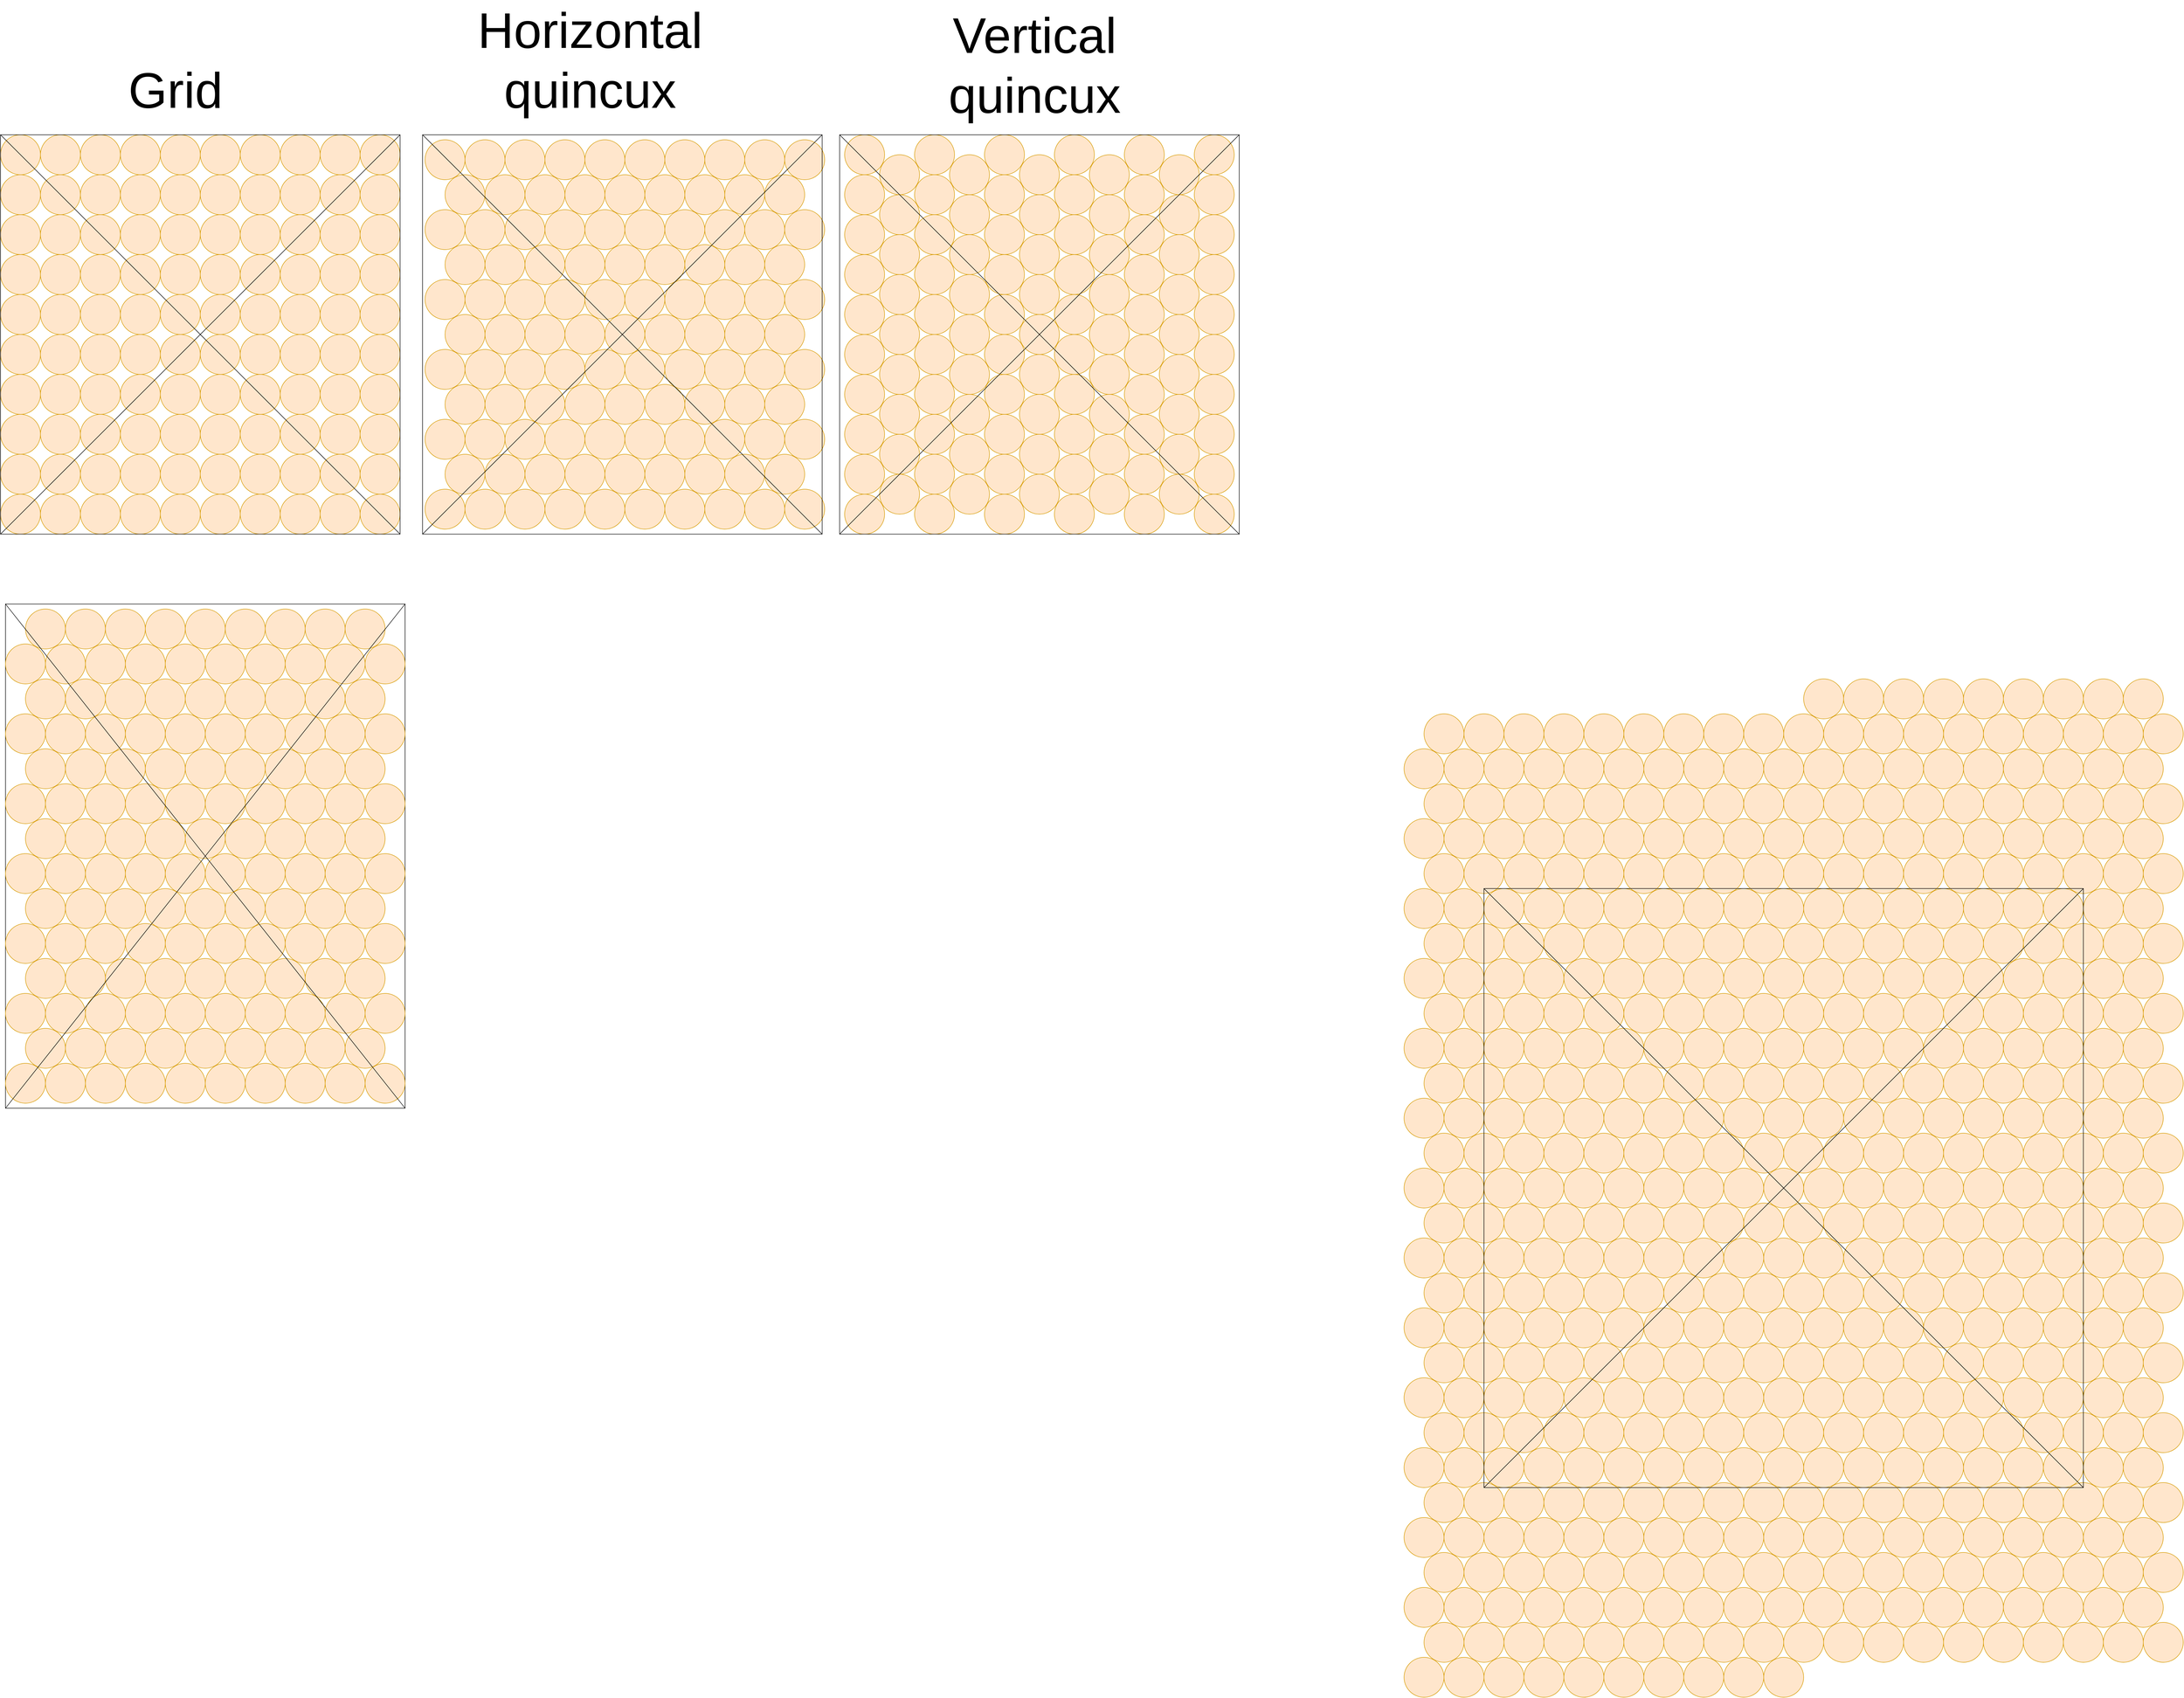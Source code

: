 <mxfile version="22.1.3" type="github">
  <diagram name="Page-1" id="Jw8H2Ea2w-zf-l-N1MKK">
    <mxGraphModel dx="1819" dy="1081" grid="1" gridSize="10" guides="1" tooltips="1" connect="1" arrows="1" fold="1" page="1" pageScale="1" pageWidth="850" pageHeight="1100" math="0" shadow="0">
      <root>
        <mxCell id="0" />
        <mxCell id="1" parent="0" />
        <mxCell id="nU2St9TEeWDOG-n0TkPk-1" value="" style="ellipse;whiteSpace=wrap;html=1;aspect=fixed;fillColor=#ffe6cc;strokeColor=#d79b00;" parent="1" vertex="1">
          <mxGeometry x="30" y="270" width="80" height="80" as="geometry" />
        </mxCell>
        <mxCell id="nU2St9TEeWDOG-n0TkPk-2" value="" style="ellipse;whiteSpace=wrap;html=1;aspect=fixed;fillColor=#ffe6cc;strokeColor=#d79b00;" parent="1" vertex="1">
          <mxGeometry x="110" y="270" width="80" height="80" as="geometry" />
        </mxCell>
        <mxCell id="nU2St9TEeWDOG-n0TkPk-3" value="" style="ellipse;whiteSpace=wrap;html=1;aspect=fixed;fillColor=#ffe6cc;strokeColor=#d79b00;" parent="1" vertex="1">
          <mxGeometry x="190" y="270" width="80" height="80" as="geometry" />
        </mxCell>
        <mxCell id="nU2St9TEeWDOG-n0TkPk-4" value="" style="ellipse;whiteSpace=wrap;html=1;aspect=fixed;fillColor=#ffe6cc;strokeColor=#d79b00;" parent="1" vertex="1">
          <mxGeometry x="270" y="270" width="80" height="80" as="geometry" />
        </mxCell>
        <mxCell id="nU2St9TEeWDOG-n0TkPk-5" value="" style="ellipse;whiteSpace=wrap;html=1;aspect=fixed;fillColor=#ffe6cc;strokeColor=#d79b00;" parent="1" vertex="1">
          <mxGeometry x="350" y="270" width="80" height="80" as="geometry" />
        </mxCell>
        <mxCell id="nU2St9TEeWDOG-n0TkPk-6" value="" style="ellipse;whiteSpace=wrap;html=1;aspect=fixed;fillColor=#ffe6cc;strokeColor=#d79b00;" parent="1" vertex="1">
          <mxGeometry x="430" y="270" width="80" height="80" as="geometry" />
        </mxCell>
        <mxCell id="nU2St9TEeWDOG-n0TkPk-7" value="" style="ellipse;whiteSpace=wrap;html=1;aspect=fixed;fillColor=#ffe6cc;strokeColor=#d79b00;" parent="1" vertex="1">
          <mxGeometry x="510" y="270" width="80" height="80" as="geometry" />
        </mxCell>
        <mxCell id="nU2St9TEeWDOG-n0TkPk-8" value="" style="ellipse;whiteSpace=wrap;html=1;aspect=fixed;fillColor=#ffe6cc;strokeColor=#d79b00;" parent="1" vertex="1">
          <mxGeometry x="590" y="270" width="80" height="80" as="geometry" />
        </mxCell>
        <mxCell id="nU2St9TEeWDOG-n0TkPk-9" value="" style="ellipse;whiteSpace=wrap;html=1;aspect=fixed;fillColor=#ffe6cc;strokeColor=#d79b00;" parent="1" vertex="1">
          <mxGeometry x="670" y="270" width="80" height="80" as="geometry" />
        </mxCell>
        <mxCell id="nU2St9TEeWDOG-n0TkPk-10" value="" style="ellipse;whiteSpace=wrap;html=1;aspect=fixed;fillColor=#ffe6cc;strokeColor=#d79b00;" parent="1" vertex="1">
          <mxGeometry x="750" y="270" width="80" height="80" as="geometry" />
        </mxCell>
        <mxCell id="nU2St9TEeWDOG-n0TkPk-70" value="" style="ellipse;whiteSpace=wrap;html=1;aspect=fixed;fillColor=#ffe6cc;strokeColor=#d79b00;" parent="1" vertex="1">
          <mxGeometry x="30" y="350" width="80" height="80" as="geometry" />
        </mxCell>
        <mxCell id="nU2St9TEeWDOG-n0TkPk-71" value="" style="ellipse;whiteSpace=wrap;html=1;aspect=fixed;fillColor=#ffe6cc;strokeColor=#d79b00;" parent="1" vertex="1">
          <mxGeometry x="110" y="350" width="80" height="80" as="geometry" />
        </mxCell>
        <mxCell id="nU2St9TEeWDOG-n0TkPk-72" value="" style="ellipse;whiteSpace=wrap;html=1;aspect=fixed;fillColor=#ffe6cc;strokeColor=#d79b00;" parent="1" vertex="1">
          <mxGeometry x="190" y="350" width="80" height="80" as="geometry" />
        </mxCell>
        <mxCell id="nU2St9TEeWDOG-n0TkPk-73" value="" style="ellipse;whiteSpace=wrap;html=1;aspect=fixed;fillColor=#ffe6cc;strokeColor=#d79b00;" parent="1" vertex="1">
          <mxGeometry x="270" y="350" width="80" height="80" as="geometry" />
        </mxCell>
        <mxCell id="nU2St9TEeWDOG-n0TkPk-74" value="" style="ellipse;whiteSpace=wrap;html=1;aspect=fixed;fillColor=#ffe6cc;strokeColor=#d79b00;" parent="1" vertex="1">
          <mxGeometry x="350" y="350" width="80" height="80" as="geometry" />
        </mxCell>
        <mxCell id="nU2St9TEeWDOG-n0TkPk-75" value="" style="ellipse;whiteSpace=wrap;html=1;aspect=fixed;fillColor=#ffe6cc;strokeColor=#d79b00;" parent="1" vertex="1">
          <mxGeometry x="430" y="350" width="80" height="80" as="geometry" />
        </mxCell>
        <mxCell id="nU2St9TEeWDOG-n0TkPk-76" value="" style="ellipse;whiteSpace=wrap;html=1;aspect=fixed;fillColor=#ffe6cc;strokeColor=#d79b00;" parent="1" vertex="1">
          <mxGeometry x="510" y="350" width="80" height="80" as="geometry" />
        </mxCell>
        <mxCell id="nU2St9TEeWDOG-n0TkPk-77" value="" style="ellipse;whiteSpace=wrap;html=1;aspect=fixed;fillColor=#ffe6cc;strokeColor=#d79b00;" parent="1" vertex="1">
          <mxGeometry x="590" y="350" width="80" height="80" as="geometry" />
        </mxCell>
        <mxCell id="nU2St9TEeWDOG-n0TkPk-78" value="" style="ellipse;whiteSpace=wrap;html=1;aspect=fixed;fillColor=#ffe6cc;strokeColor=#d79b00;" parent="1" vertex="1">
          <mxGeometry x="670" y="350" width="80" height="80" as="geometry" />
        </mxCell>
        <mxCell id="nU2St9TEeWDOG-n0TkPk-79" value="" style="ellipse;whiteSpace=wrap;html=1;aspect=fixed;fillColor=#ffe6cc;strokeColor=#d79b00;" parent="1" vertex="1">
          <mxGeometry x="750" y="350" width="80" height="80" as="geometry" />
        </mxCell>
        <mxCell id="nU2St9TEeWDOG-n0TkPk-80" value="" style="ellipse;whiteSpace=wrap;html=1;aspect=fixed;fillColor=#ffe6cc;strokeColor=#d79b00;" parent="1" vertex="1">
          <mxGeometry x="30" y="430" width="80" height="80" as="geometry" />
        </mxCell>
        <mxCell id="nU2St9TEeWDOG-n0TkPk-81" value="" style="ellipse;whiteSpace=wrap;html=1;aspect=fixed;fillColor=#ffe6cc;strokeColor=#d79b00;" parent="1" vertex="1">
          <mxGeometry x="110" y="430" width="80" height="80" as="geometry" />
        </mxCell>
        <mxCell id="nU2St9TEeWDOG-n0TkPk-82" value="" style="ellipse;whiteSpace=wrap;html=1;aspect=fixed;fillColor=#ffe6cc;strokeColor=#d79b00;" parent="1" vertex="1">
          <mxGeometry x="190" y="430" width="80" height="80" as="geometry" />
        </mxCell>
        <mxCell id="nU2St9TEeWDOG-n0TkPk-83" value="" style="ellipse;whiteSpace=wrap;html=1;aspect=fixed;fillColor=#ffe6cc;strokeColor=#d79b00;" parent="1" vertex="1">
          <mxGeometry x="270" y="430" width="80" height="80" as="geometry" />
        </mxCell>
        <mxCell id="nU2St9TEeWDOG-n0TkPk-84" value="" style="ellipse;whiteSpace=wrap;html=1;aspect=fixed;fillColor=#ffe6cc;strokeColor=#d79b00;" parent="1" vertex="1">
          <mxGeometry x="350" y="430" width="80" height="80" as="geometry" />
        </mxCell>
        <mxCell id="nU2St9TEeWDOG-n0TkPk-85" value="" style="ellipse;whiteSpace=wrap;html=1;aspect=fixed;fillColor=#ffe6cc;strokeColor=#d79b00;" parent="1" vertex="1">
          <mxGeometry x="430" y="430" width="80" height="80" as="geometry" />
        </mxCell>
        <mxCell id="nU2St9TEeWDOG-n0TkPk-86" value="" style="ellipse;whiteSpace=wrap;html=1;aspect=fixed;fillColor=#ffe6cc;strokeColor=#d79b00;" parent="1" vertex="1">
          <mxGeometry x="510" y="430" width="80" height="80" as="geometry" />
        </mxCell>
        <mxCell id="nU2St9TEeWDOG-n0TkPk-87" value="" style="ellipse;whiteSpace=wrap;html=1;aspect=fixed;fillColor=#ffe6cc;strokeColor=#d79b00;" parent="1" vertex="1">
          <mxGeometry x="590" y="430" width="80" height="80" as="geometry" />
        </mxCell>
        <mxCell id="nU2St9TEeWDOG-n0TkPk-88" value="" style="ellipse;whiteSpace=wrap;html=1;aspect=fixed;fillColor=#ffe6cc;strokeColor=#d79b00;" parent="1" vertex="1">
          <mxGeometry x="670" y="430" width="80" height="80" as="geometry" />
        </mxCell>
        <mxCell id="nU2St9TEeWDOG-n0TkPk-89" value="" style="ellipse;whiteSpace=wrap;html=1;aspect=fixed;fillColor=#ffe6cc;strokeColor=#d79b00;" parent="1" vertex="1">
          <mxGeometry x="750" y="430" width="80" height="80" as="geometry" />
        </mxCell>
        <mxCell id="nU2St9TEeWDOG-n0TkPk-90" value="" style="ellipse;whiteSpace=wrap;html=1;aspect=fixed;fillColor=#ffe6cc;strokeColor=#d79b00;" parent="1" vertex="1">
          <mxGeometry x="30" y="510" width="80" height="80" as="geometry" />
        </mxCell>
        <mxCell id="nU2St9TEeWDOG-n0TkPk-91" value="" style="ellipse;whiteSpace=wrap;html=1;aspect=fixed;fillColor=#ffe6cc;strokeColor=#d79b00;" parent="1" vertex="1">
          <mxGeometry x="110" y="510" width="80" height="80" as="geometry" />
        </mxCell>
        <mxCell id="nU2St9TEeWDOG-n0TkPk-92" value="" style="ellipse;whiteSpace=wrap;html=1;aspect=fixed;fillColor=#ffe6cc;strokeColor=#d79b00;" parent="1" vertex="1">
          <mxGeometry x="190" y="510" width="80" height="80" as="geometry" />
        </mxCell>
        <mxCell id="nU2St9TEeWDOG-n0TkPk-93" value="" style="ellipse;whiteSpace=wrap;html=1;aspect=fixed;fillColor=#ffe6cc;strokeColor=#d79b00;" parent="1" vertex="1">
          <mxGeometry x="270" y="510" width="80" height="80" as="geometry" />
        </mxCell>
        <mxCell id="nU2St9TEeWDOG-n0TkPk-94" value="" style="ellipse;whiteSpace=wrap;html=1;aspect=fixed;fillColor=#ffe6cc;strokeColor=#d79b00;" parent="1" vertex="1">
          <mxGeometry x="350" y="510" width="80" height="80" as="geometry" />
        </mxCell>
        <mxCell id="nU2St9TEeWDOG-n0TkPk-95" value="" style="ellipse;whiteSpace=wrap;html=1;aspect=fixed;fillColor=#ffe6cc;strokeColor=#d79b00;" parent="1" vertex="1">
          <mxGeometry x="430" y="510" width="80" height="80" as="geometry" />
        </mxCell>
        <mxCell id="nU2St9TEeWDOG-n0TkPk-96" value="" style="ellipse;whiteSpace=wrap;html=1;aspect=fixed;fillColor=#ffe6cc;strokeColor=#d79b00;" parent="1" vertex="1">
          <mxGeometry x="510" y="510" width="80" height="80" as="geometry" />
        </mxCell>
        <mxCell id="nU2St9TEeWDOG-n0TkPk-97" value="" style="ellipse;whiteSpace=wrap;html=1;aspect=fixed;fillColor=#ffe6cc;strokeColor=#d79b00;" parent="1" vertex="1">
          <mxGeometry x="590" y="510" width="80" height="80" as="geometry" />
        </mxCell>
        <mxCell id="nU2St9TEeWDOG-n0TkPk-98" value="" style="ellipse;whiteSpace=wrap;html=1;aspect=fixed;fillColor=#ffe6cc;strokeColor=#d79b00;" parent="1" vertex="1">
          <mxGeometry x="670" y="510" width="80" height="80" as="geometry" />
        </mxCell>
        <mxCell id="nU2St9TEeWDOG-n0TkPk-99" value="" style="ellipse;whiteSpace=wrap;html=1;aspect=fixed;fillColor=#ffe6cc;strokeColor=#d79b00;" parent="1" vertex="1">
          <mxGeometry x="750" y="510" width="80" height="80" as="geometry" />
        </mxCell>
        <mxCell id="nU2St9TEeWDOG-n0TkPk-100" value="" style="ellipse;whiteSpace=wrap;html=1;aspect=fixed;fillColor=#ffe6cc;strokeColor=#d79b00;" parent="1" vertex="1">
          <mxGeometry x="30" y="590" width="80" height="80" as="geometry" />
        </mxCell>
        <mxCell id="nU2St9TEeWDOG-n0TkPk-101" value="" style="ellipse;whiteSpace=wrap;html=1;aspect=fixed;fillColor=#ffe6cc;strokeColor=#d79b00;" parent="1" vertex="1">
          <mxGeometry x="110" y="590" width="80" height="80" as="geometry" />
        </mxCell>
        <mxCell id="nU2St9TEeWDOG-n0TkPk-102" value="" style="ellipse;whiteSpace=wrap;html=1;aspect=fixed;fillColor=#ffe6cc;strokeColor=#d79b00;" parent="1" vertex="1">
          <mxGeometry x="190" y="590" width="80" height="80" as="geometry" />
        </mxCell>
        <mxCell id="nU2St9TEeWDOG-n0TkPk-103" value="" style="ellipse;whiteSpace=wrap;html=1;aspect=fixed;fillColor=#ffe6cc;strokeColor=#d79b00;" parent="1" vertex="1">
          <mxGeometry x="270" y="590" width="80" height="80" as="geometry" />
        </mxCell>
        <mxCell id="nU2St9TEeWDOG-n0TkPk-104" value="" style="ellipse;whiteSpace=wrap;html=1;aspect=fixed;fillColor=#ffe6cc;strokeColor=#d79b00;" parent="1" vertex="1">
          <mxGeometry x="350" y="590" width="80" height="80" as="geometry" />
        </mxCell>
        <mxCell id="nU2St9TEeWDOG-n0TkPk-105" value="" style="ellipse;whiteSpace=wrap;html=1;aspect=fixed;fillColor=#ffe6cc;strokeColor=#d79b00;" parent="1" vertex="1">
          <mxGeometry x="430" y="590" width="80" height="80" as="geometry" />
        </mxCell>
        <mxCell id="nU2St9TEeWDOG-n0TkPk-106" value="" style="ellipse;whiteSpace=wrap;html=1;aspect=fixed;fillColor=#ffe6cc;strokeColor=#d79b00;" parent="1" vertex="1">
          <mxGeometry x="510" y="590" width="80" height="80" as="geometry" />
        </mxCell>
        <mxCell id="nU2St9TEeWDOG-n0TkPk-107" value="" style="ellipse;whiteSpace=wrap;html=1;aspect=fixed;fillColor=#ffe6cc;strokeColor=#d79b00;" parent="1" vertex="1">
          <mxGeometry x="590" y="590" width="80" height="80" as="geometry" />
        </mxCell>
        <mxCell id="nU2St9TEeWDOG-n0TkPk-108" value="" style="ellipse;whiteSpace=wrap;html=1;aspect=fixed;fillColor=#ffe6cc;strokeColor=#d79b00;" parent="1" vertex="1">
          <mxGeometry x="670" y="590" width="80" height="80" as="geometry" />
        </mxCell>
        <mxCell id="nU2St9TEeWDOG-n0TkPk-109" value="" style="ellipse;whiteSpace=wrap;html=1;aspect=fixed;fillColor=#ffe6cc;strokeColor=#d79b00;" parent="1" vertex="1">
          <mxGeometry x="750" y="590" width="80" height="80" as="geometry" />
        </mxCell>
        <mxCell id="nU2St9TEeWDOG-n0TkPk-110" value="" style="ellipse;whiteSpace=wrap;html=1;aspect=fixed;fillColor=#ffe6cc;strokeColor=#d79b00;" parent="1" vertex="1">
          <mxGeometry x="30" y="670" width="80" height="80" as="geometry" />
        </mxCell>
        <mxCell id="nU2St9TEeWDOG-n0TkPk-111" value="" style="ellipse;whiteSpace=wrap;html=1;aspect=fixed;fillColor=#ffe6cc;strokeColor=#d79b00;" parent="1" vertex="1">
          <mxGeometry x="110" y="670" width="80" height="80" as="geometry" />
        </mxCell>
        <mxCell id="nU2St9TEeWDOG-n0TkPk-112" value="" style="ellipse;whiteSpace=wrap;html=1;aspect=fixed;fillColor=#ffe6cc;strokeColor=#d79b00;" parent="1" vertex="1">
          <mxGeometry x="190" y="670" width="80" height="80" as="geometry" />
        </mxCell>
        <mxCell id="nU2St9TEeWDOG-n0TkPk-113" value="" style="ellipse;whiteSpace=wrap;html=1;aspect=fixed;fillColor=#ffe6cc;strokeColor=#d79b00;" parent="1" vertex="1">
          <mxGeometry x="270" y="670" width="80" height="80" as="geometry" />
        </mxCell>
        <mxCell id="nU2St9TEeWDOG-n0TkPk-114" value="" style="ellipse;whiteSpace=wrap;html=1;aspect=fixed;fillColor=#ffe6cc;strokeColor=#d79b00;" parent="1" vertex="1">
          <mxGeometry x="350" y="670" width="80" height="80" as="geometry" />
        </mxCell>
        <mxCell id="nU2St9TEeWDOG-n0TkPk-115" value="" style="ellipse;whiteSpace=wrap;html=1;aspect=fixed;fillColor=#ffe6cc;strokeColor=#d79b00;" parent="1" vertex="1">
          <mxGeometry x="430" y="670" width="80" height="80" as="geometry" />
        </mxCell>
        <mxCell id="nU2St9TEeWDOG-n0TkPk-116" value="" style="ellipse;whiteSpace=wrap;html=1;aspect=fixed;fillColor=#ffe6cc;strokeColor=#d79b00;" parent="1" vertex="1">
          <mxGeometry x="510" y="670" width="80" height="80" as="geometry" />
        </mxCell>
        <mxCell id="nU2St9TEeWDOG-n0TkPk-117" value="" style="ellipse;whiteSpace=wrap;html=1;aspect=fixed;fillColor=#ffe6cc;strokeColor=#d79b00;" parent="1" vertex="1">
          <mxGeometry x="590" y="670" width="80" height="80" as="geometry" />
        </mxCell>
        <mxCell id="nU2St9TEeWDOG-n0TkPk-118" value="" style="ellipse;whiteSpace=wrap;html=1;aspect=fixed;fillColor=#ffe6cc;strokeColor=#d79b00;" parent="1" vertex="1">
          <mxGeometry x="670" y="670" width="80" height="80" as="geometry" />
        </mxCell>
        <mxCell id="nU2St9TEeWDOG-n0TkPk-119" value="" style="ellipse;whiteSpace=wrap;html=1;aspect=fixed;fillColor=#ffe6cc;strokeColor=#d79b00;" parent="1" vertex="1">
          <mxGeometry x="750" y="670" width="80" height="80" as="geometry" />
        </mxCell>
        <mxCell id="nU2St9TEeWDOG-n0TkPk-120" value="" style="ellipse;whiteSpace=wrap;html=1;aspect=fixed;fillColor=#ffe6cc;strokeColor=#d79b00;" parent="1" vertex="1">
          <mxGeometry x="30" y="750" width="80" height="80" as="geometry" />
        </mxCell>
        <mxCell id="nU2St9TEeWDOG-n0TkPk-121" value="" style="ellipse;whiteSpace=wrap;html=1;aspect=fixed;fillColor=#ffe6cc;strokeColor=#d79b00;" parent="1" vertex="1">
          <mxGeometry x="110" y="750" width="80" height="80" as="geometry" />
        </mxCell>
        <mxCell id="nU2St9TEeWDOG-n0TkPk-122" value="" style="ellipse;whiteSpace=wrap;html=1;aspect=fixed;fillColor=#ffe6cc;strokeColor=#d79b00;" parent="1" vertex="1">
          <mxGeometry x="190" y="750" width="80" height="80" as="geometry" />
        </mxCell>
        <mxCell id="nU2St9TEeWDOG-n0TkPk-123" value="" style="ellipse;whiteSpace=wrap;html=1;aspect=fixed;fillColor=#ffe6cc;strokeColor=#d79b00;" parent="1" vertex="1">
          <mxGeometry x="270" y="750" width="80" height="80" as="geometry" />
        </mxCell>
        <mxCell id="nU2St9TEeWDOG-n0TkPk-124" value="" style="ellipse;whiteSpace=wrap;html=1;aspect=fixed;fillColor=#ffe6cc;strokeColor=#d79b00;" parent="1" vertex="1">
          <mxGeometry x="350" y="750" width="80" height="80" as="geometry" />
        </mxCell>
        <mxCell id="nU2St9TEeWDOG-n0TkPk-125" value="" style="ellipse;whiteSpace=wrap;html=1;aspect=fixed;fillColor=#ffe6cc;strokeColor=#d79b00;" parent="1" vertex="1">
          <mxGeometry x="430" y="750" width="80" height="80" as="geometry" />
        </mxCell>
        <mxCell id="nU2St9TEeWDOG-n0TkPk-126" value="" style="ellipse;whiteSpace=wrap;html=1;aspect=fixed;fillColor=#ffe6cc;strokeColor=#d79b00;" parent="1" vertex="1">
          <mxGeometry x="510" y="750" width="80" height="80" as="geometry" />
        </mxCell>
        <mxCell id="nU2St9TEeWDOG-n0TkPk-127" value="" style="ellipse;whiteSpace=wrap;html=1;aspect=fixed;fillColor=#ffe6cc;strokeColor=#d79b00;" parent="1" vertex="1">
          <mxGeometry x="590" y="750" width="80" height="80" as="geometry" />
        </mxCell>
        <mxCell id="nU2St9TEeWDOG-n0TkPk-128" value="" style="ellipse;whiteSpace=wrap;html=1;aspect=fixed;fillColor=#ffe6cc;strokeColor=#d79b00;" parent="1" vertex="1">
          <mxGeometry x="670" y="750" width="80" height="80" as="geometry" />
        </mxCell>
        <mxCell id="nU2St9TEeWDOG-n0TkPk-129" value="" style="ellipse;whiteSpace=wrap;html=1;aspect=fixed;fillColor=#ffe6cc;strokeColor=#d79b00;" parent="1" vertex="1">
          <mxGeometry x="750" y="750" width="80" height="80" as="geometry" />
        </mxCell>
        <mxCell id="nU2St9TEeWDOG-n0TkPk-130" value="" style="ellipse;whiteSpace=wrap;html=1;aspect=fixed;fillColor=#ffe6cc;strokeColor=#d79b00;" parent="1" vertex="1">
          <mxGeometry x="30" y="830" width="80" height="80" as="geometry" />
        </mxCell>
        <mxCell id="nU2St9TEeWDOG-n0TkPk-131" value="" style="ellipse;whiteSpace=wrap;html=1;aspect=fixed;fillColor=#ffe6cc;strokeColor=#d79b00;" parent="1" vertex="1">
          <mxGeometry x="110" y="830" width="80" height="80" as="geometry" />
        </mxCell>
        <mxCell id="nU2St9TEeWDOG-n0TkPk-132" value="" style="ellipse;whiteSpace=wrap;html=1;aspect=fixed;fillColor=#ffe6cc;strokeColor=#d79b00;" parent="1" vertex="1">
          <mxGeometry x="190" y="830" width="80" height="80" as="geometry" />
        </mxCell>
        <mxCell id="nU2St9TEeWDOG-n0TkPk-133" value="" style="ellipse;whiteSpace=wrap;html=1;aspect=fixed;fillColor=#ffe6cc;strokeColor=#d79b00;" parent="1" vertex="1">
          <mxGeometry x="270" y="830" width="80" height="80" as="geometry" />
        </mxCell>
        <mxCell id="nU2St9TEeWDOG-n0TkPk-134" value="" style="ellipse;whiteSpace=wrap;html=1;aspect=fixed;fillColor=#ffe6cc;strokeColor=#d79b00;" parent="1" vertex="1">
          <mxGeometry x="350" y="830" width="80" height="80" as="geometry" />
        </mxCell>
        <mxCell id="nU2St9TEeWDOG-n0TkPk-135" value="" style="ellipse;whiteSpace=wrap;html=1;aspect=fixed;fillColor=#ffe6cc;strokeColor=#d79b00;" parent="1" vertex="1">
          <mxGeometry x="430" y="830" width="80" height="80" as="geometry" />
        </mxCell>
        <mxCell id="nU2St9TEeWDOG-n0TkPk-136" value="" style="ellipse;whiteSpace=wrap;html=1;aspect=fixed;fillColor=#ffe6cc;strokeColor=#d79b00;" parent="1" vertex="1">
          <mxGeometry x="510" y="830" width="80" height="80" as="geometry" />
        </mxCell>
        <mxCell id="nU2St9TEeWDOG-n0TkPk-137" value="" style="ellipse;whiteSpace=wrap;html=1;aspect=fixed;fillColor=#ffe6cc;strokeColor=#d79b00;" parent="1" vertex="1">
          <mxGeometry x="590" y="830" width="80" height="80" as="geometry" />
        </mxCell>
        <mxCell id="nU2St9TEeWDOG-n0TkPk-138" value="" style="ellipse;whiteSpace=wrap;html=1;aspect=fixed;fillColor=#ffe6cc;strokeColor=#d79b00;" parent="1" vertex="1">
          <mxGeometry x="670" y="830" width="80" height="80" as="geometry" />
        </mxCell>
        <mxCell id="nU2St9TEeWDOG-n0TkPk-139" value="" style="ellipse;whiteSpace=wrap;html=1;aspect=fixed;fillColor=#ffe6cc;strokeColor=#d79b00;" parent="1" vertex="1">
          <mxGeometry x="750" y="830" width="80" height="80" as="geometry" />
        </mxCell>
        <mxCell id="nU2St9TEeWDOG-n0TkPk-140" value="" style="ellipse;whiteSpace=wrap;html=1;aspect=fixed;fillColor=#ffe6cc;strokeColor=#d79b00;" parent="1" vertex="1">
          <mxGeometry x="30" y="910" width="80" height="80" as="geometry" />
        </mxCell>
        <mxCell id="nU2St9TEeWDOG-n0TkPk-141" value="" style="ellipse;whiteSpace=wrap;html=1;aspect=fixed;fillColor=#ffe6cc;strokeColor=#d79b00;" parent="1" vertex="1">
          <mxGeometry x="110" y="910" width="80" height="80" as="geometry" />
        </mxCell>
        <mxCell id="nU2St9TEeWDOG-n0TkPk-142" value="" style="ellipse;whiteSpace=wrap;html=1;aspect=fixed;fillColor=#ffe6cc;strokeColor=#d79b00;" parent="1" vertex="1">
          <mxGeometry x="190" y="910" width="80" height="80" as="geometry" />
        </mxCell>
        <mxCell id="nU2St9TEeWDOG-n0TkPk-143" value="" style="ellipse;whiteSpace=wrap;html=1;aspect=fixed;fillColor=#ffe6cc;strokeColor=#d79b00;" parent="1" vertex="1">
          <mxGeometry x="270" y="910" width="80" height="80" as="geometry" />
        </mxCell>
        <mxCell id="nU2St9TEeWDOG-n0TkPk-144" value="" style="ellipse;whiteSpace=wrap;html=1;aspect=fixed;fillColor=#ffe6cc;strokeColor=#d79b00;" parent="1" vertex="1">
          <mxGeometry x="350" y="910" width="80" height="80" as="geometry" />
        </mxCell>
        <mxCell id="nU2St9TEeWDOG-n0TkPk-145" value="" style="ellipse;whiteSpace=wrap;html=1;aspect=fixed;fillColor=#ffe6cc;strokeColor=#d79b00;" parent="1" vertex="1">
          <mxGeometry x="430" y="910" width="80" height="80" as="geometry" />
        </mxCell>
        <mxCell id="nU2St9TEeWDOG-n0TkPk-146" value="" style="ellipse;whiteSpace=wrap;html=1;aspect=fixed;fillColor=#ffe6cc;strokeColor=#d79b00;" parent="1" vertex="1">
          <mxGeometry x="510" y="910" width="80" height="80" as="geometry" />
        </mxCell>
        <mxCell id="nU2St9TEeWDOG-n0TkPk-147" value="" style="ellipse;whiteSpace=wrap;html=1;aspect=fixed;fillColor=#ffe6cc;strokeColor=#d79b00;" parent="1" vertex="1">
          <mxGeometry x="590" y="910" width="80" height="80" as="geometry" />
        </mxCell>
        <mxCell id="nU2St9TEeWDOG-n0TkPk-148" value="" style="ellipse;whiteSpace=wrap;html=1;aspect=fixed;fillColor=#ffe6cc;strokeColor=#d79b00;" parent="1" vertex="1">
          <mxGeometry x="670" y="910" width="80" height="80" as="geometry" />
        </mxCell>
        <mxCell id="nU2St9TEeWDOG-n0TkPk-149" value="" style="ellipse;whiteSpace=wrap;html=1;aspect=fixed;fillColor=#ffe6cc;strokeColor=#d79b00;" parent="1" vertex="1">
          <mxGeometry x="750" y="910" width="80" height="80" as="geometry" />
        </mxCell>
        <mxCell id="nU2St9TEeWDOG-n0TkPk-150" value="" style="ellipse;whiteSpace=wrap;html=1;aspect=fixed;fillColor=#ffe6cc;strokeColor=#d79b00;" parent="1" vertex="1">
          <mxGeometry x="30" y="990" width="80" height="80" as="geometry" />
        </mxCell>
        <mxCell id="nU2St9TEeWDOG-n0TkPk-151" value="" style="ellipse;whiteSpace=wrap;html=1;aspect=fixed;fillColor=#ffe6cc;strokeColor=#d79b00;" parent="1" vertex="1">
          <mxGeometry x="110" y="990" width="80" height="80" as="geometry" />
        </mxCell>
        <mxCell id="nU2St9TEeWDOG-n0TkPk-152" value="" style="ellipse;whiteSpace=wrap;html=1;aspect=fixed;fillColor=#ffe6cc;strokeColor=#d79b00;" parent="1" vertex="1">
          <mxGeometry x="190" y="990" width="80" height="80" as="geometry" />
        </mxCell>
        <mxCell id="nU2St9TEeWDOG-n0TkPk-153" value="" style="ellipse;whiteSpace=wrap;html=1;aspect=fixed;fillColor=#ffe6cc;strokeColor=#d79b00;" parent="1" vertex="1">
          <mxGeometry x="270" y="990" width="80" height="80" as="geometry" />
        </mxCell>
        <mxCell id="nU2St9TEeWDOG-n0TkPk-154" value="" style="ellipse;whiteSpace=wrap;html=1;aspect=fixed;fillColor=#ffe6cc;strokeColor=#d79b00;" parent="1" vertex="1">
          <mxGeometry x="350" y="990" width="80" height="80" as="geometry" />
        </mxCell>
        <mxCell id="nU2St9TEeWDOG-n0TkPk-155" value="" style="ellipse;whiteSpace=wrap;html=1;aspect=fixed;fillColor=#ffe6cc;strokeColor=#d79b00;" parent="1" vertex="1">
          <mxGeometry x="430" y="990" width="80" height="80" as="geometry" />
        </mxCell>
        <mxCell id="nU2St9TEeWDOG-n0TkPk-156" value="" style="ellipse;whiteSpace=wrap;html=1;aspect=fixed;fillColor=#ffe6cc;strokeColor=#d79b00;" parent="1" vertex="1">
          <mxGeometry x="510" y="990" width="80" height="80" as="geometry" />
        </mxCell>
        <mxCell id="nU2St9TEeWDOG-n0TkPk-157" value="" style="ellipse;whiteSpace=wrap;html=1;aspect=fixed;fillColor=#ffe6cc;strokeColor=#d79b00;" parent="1" vertex="1">
          <mxGeometry x="590" y="990" width="80" height="80" as="geometry" />
        </mxCell>
        <mxCell id="nU2St9TEeWDOG-n0TkPk-158" value="" style="ellipse;whiteSpace=wrap;html=1;aspect=fixed;fillColor=#ffe6cc;strokeColor=#d79b00;" parent="1" vertex="1">
          <mxGeometry x="670" y="990" width="80" height="80" as="geometry" />
        </mxCell>
        <mxCell id="nU2St9TEeWDOG-n0TkPk-159" value="" style="ellipse;whiteSpace=wrap;html=1;aspect=fixed;fillColor=#ffe6cc;strokeColor=#d79b00;" parent="1" vertex="1">
          <mxGeometry x="750" y="990" width="80" height="80" as="geometry" />
        </mxCell>
        <mxCell id="nU2St9TEeWDOG-n0TkPk-160" value="" style="ellipse;whiteSpace=wrap;html=1;aspect=fixed;fillColor=#ffe6cc;strokeColor=#d79b00;" parent="1" vertex="1">
          <mxGeometry x="880" y="280" width="80" height="80" as="geometry" />
        </mxCell>
        <mxCell id="nU2St9TEeWDOG-n0TkPk-161" value="" style="ellipse;whiteSpace=wrap;html=1;aspect=fixed;fillColor=#ffe6cc;strokeColor=#d79b00;" parent="1" vertex="1">
          <mxGeometry x="960" y="280" width="80" height="80" as="geometry" />
        </mxCell>
        <mxCell id="nU2St9TEeWDOG-n0TkPk-162" value="" style="ellipse;whiteSpace=wrap;html=1;aspect=fixed;fillColor=#ffe6cc;strokeColor=#d79b00;" parent="1" vertex="1">
          <mxGeometry x="1040" y="280" width="80" height="80" as="geometry" />
        </mxCell>
        <mxCell id="nU2St9TEeWDOG-n0TkPk-163" value="" style="ellipse;whiteSpace=wrap;html=1;aspect=fixed;fillColor=#ffe6cc;strokeColor=#d79b00;" parent="1" vertex="1">
          <mxGeometry x="1120" y="280" width="80" height="80" as="geometry" />
        </mxCell>
        <mxCell id="nU2St9TEeWDOG-n0TkPk-164" value="" style="ellipse;whiteSpace=wrap;html=1;aspect=fixed;fillColor=#ffe6cc;strokeColor=#d79b00;" parent="1" vertex="1">
          <mxGeometry x="1200" y="280" width="80" height="80" as="geometry" />
        </mxCell>
        <mxCell id="nU2St9TEeWDOG-n0TkPk-165" value="" style="ellipse;whiteSpace=wrap;html=1;aspect=fixed;fillColor=#ffe6cc;strokeColor=#d79b00;" parent="1" vertex="1">
          <mxGeometry x="1280" y="280" width="80" height="80" as="geometry" />
        </mxCell>
        <mxCell id="nU2St9TEeWDOG-n0TkPk-166" value="" style="ellipse;whiteSpace=wrap;html=1;aspect=fixed;fillColor=#ffe6cc;strokeColor=#d79b00;" parent="1" vertex="1">
          <mxGeometry x="1360" y="280" width="80" height="80" as="geometry" />
        </mxCell>
        <mxCell id="nU2St9TEeWDOG-n0TkPk-167" value="" style="ellipse;whiteSpace=wrap;html=1;aspect=fixed;fillColor=#ffe6cc;strokeColor=#d79b00;" parent="1" vertex="1">
          <mxGeometry x="1440" y="280" width="80" height="80" as="geometry" />
        </mxCell>
        <mxCell id="nU2St9TEeWDOG-n0TkPk-168" value="" style="ellipse;whiteSpace=wrap;html=1;aspect=fixed;fillColor=#ffe6cc;strokeColor=#d79b00;" parent="1" vertex="1">
          <mxGeometry x="1520" y="280" width="80" height="80" as="geometry" />
        </mxCell>
        <mxCell id="nU2St9TEeWDOG-n0TkPk-169" value="" style="ellipse;whiteSpace=wrap;html=1;aspect=fixed;fillColor=#ffe6cc;strokeColor=#d79b00;" parent="1" vertex="1">
          <mxGeometry x="1600" y="280" width="80" height="80" as="geometry" />
        </mxCell>
        <mxCell id="nU2St9TEeWDOG-n0TkPk-170" value="" style="ellipse;whiteSpace=wrap;html=1;aspect=fixed;fillColor=#ffe6cc;strokeColor=#d79b00;" parent="1" vertex="1">
          <mxGeometry x="920" y="350" width="80" height="80" as="geometry" />
        </mxCell>
        <mxCell id="nU2St9TEeWDOG-n0TkPk-171" value="" style="ellipse;whiteSpace=wrap;html=1;aspect=fixed;fillColor=#ffe6cc;strokeColor=#d79b00;" parent="1" vertex="1">
          <mxGeometry x="1000" y="350" width="80" height="80" as="geometry" />
        </mxCell>
        <mxCell id="nU2St9TEeWDOG-n0TkPk-172" value="" style="ellipse;whiteSpace=wrap;html=1;aspect=fixed;fillColor=#ffe6cc;strokeColor=#d79b00;" parent="1" vertex="1">
          <mxGeometry x="1080" y="350" width="80" height="80" as="geometry" />
        </mxCell>
        <mxCell id="nU2St9TEeWDOG-n0TkPk-173" value="" style="ellipse;whiteSpace=wrap;html=1;aspect=fixed;fillColor=#ffe6cc;strokeColor=#d79b00;" parent="1" vertex="1">
          <mxGeometry x="1160" y="350" width="80" height="80" as="geometry" />
        </mxCell>
        <mxCell id="nU2St9TEeWDOG-n0TkPk-174" value="" style="ellipse;whiteSpace=wrap;html=1;aspect=fixed;fillColor=#ffe6cc;strokeColor=#d79b00;" parent="1" vertex="1">
          <mxGeometry x="1240" y="350" width="80" height="80" as="geometry" />
        </mxCell>
        <mxCell id="nU2St9TEeWDOG-n0TkPk-175" value="" style="ellipse;whiteSpace=wrap;html=1;aspect=fixed;fillColor=#ffe6cc;strokeColor=#d79b00;" parent="1" vertex="1">
          <mxGeometry x="1320" y="350" width="80" height="80" as="geometry" />
        </mxCell>
        <mxCell id="nU2St9TEeWDOG-n0TkPk-176" value="" style="ellipse;whiteSpace=wrap;html=1;aspect=fixed;fillColor=#ffe6cc;strokeColor=#d79b00;" parent="1" vertex="1">
          <mxGeometry x="1400" y="350" width="80" height="80" as="geometry" />
        </mxCell>
        <mxCell id="nU2St9TEeWDOG-n0TkPk-177" value="" style="ellipse;whiteSpace=wrap;html=1;aspect=fixed;fillColor=#ffe6cc;strokeColor=#d79b00;" parent="1" vertex="1">
          <mxGeometry x="1480" y="350" width="80" height="80" as="geometry" />
        </mxCell>
        <mxCell id="nU2St9TEeWDOG-n0TkPk-178" value="" style="ellipse;whiteSpace=wrap;html=1;aspect=fixed;fillColor=#ffe6cc;strokeColor=#d79b00;" parent="1" vertex="1">
          <mxGeometry x="1560" y="350" width="80" height="80" as="geometry" />
        </mxCell>
        <mxCell id="nU2St9TEeWDOG-n0TkPk-180" value="" style="ellipse;whiteSpace=wrap;html=1;aspect=fixed;fillColor=#ffe6cc;strokeColor=#d79b00;" parent="1" vertex="1">
          <mxGeometry x="880" y="420" width="80" height="80" as="geometry" />
        </mxCell>
        <mxCell id="nU2St9TEeWDOG-n0TkPk-181" value="" style="ellipse;whiteSpace=wrap;html=1;aspect=fixed;fillColor=#ffe6cc;strokeColor=#d79b00;" parent="1" vertex="1">
          <mxGeometry x="960" y="420" width="80" height="80" as="geometry" />
        </mxCell>
        <mxCell id="nU2St9TEeWDOG-n0TkPk-182" value="" style="ellipse;whiteSpace=wrap;html=1;aspect=fixed;fillColor=#ffe6cc;strokeColor=#d79b00;" parent="1" vertex="1">
          <mxGeometry x="1040" y="420" width="80" height="80" as="geometry" />
        </mxCell>
        <mxCell id="nU2St9TEeWDOG-n0TkPk-183" value="" style="ellipse;whiteSpace=wrap;html=1;aspect=fixed;fillColor=#ffe6cc;strokeColor=#d79b00;" parent="1" vertex="1">
          <mxGeometry x="1120" y="420" width="80" height="80" as="geometry" />
        </mxCell>
        <mxCell id="nU2St9TEeWDOG-n0TkPk-184" value="" style="ellipse;whiteSpace=wrap;html=1;aspect=fixed;fillColor=#ffe6cc;strokeColor=#d79b00;" parent="1" vertex="1">
          <mxGeometry x="1200" y="420" width="80" height="80" as="geometry" />
        </mxCell>
        <mxCell id="nU2St9TEeWDOG-n0TkPk-185" value="" style="ellipse;whiteSpace=wrap;html=1;aspect=fixed;fillColor=#ffe6cc;strokeColor=#d79b00;" parent="1" vertex="1">
          <mxGeometry x="1280" y="420" width="80" height="80" as="geometry" />
        </mxCell>
        <mxCell id="nU2St9TEeWDOG-n0TkPk-186" value="" style="ellipse;whiteSpace=wrap;html=1;aspect=fixed;fillColor=#ffe6cc;strokeColor=#d79b00;" parent="1" vertex="1">
          <mxGeometry x="1360" y="420" width="80" height="80" as="geometry" />
        </mxCell>
        <mxCell id="nU2St9TEeWDOG-n0TkPk-187" value="" style="ellipse;whiteSpace=wrap;html=1;aspect=fixed;fillColor=#ffe6cc;strokeColor=#d79b00;" parent="1" vertex="1">
          <mxGeometry x="1440" y="420" width="80" height="80" as="geometry" />
        </mxCell>
        <mxCell id="nU2St9TEeWDOG-n0TkPk-188" value="" style="ellipse;whiteSpace=wrap;html=1;aspect=fixed;fillColor=#ffe6cc;strokeColor=#d79b00;" parent="1" vertex="1">
          <mxGeometry x="1520" y="420" width="80" height="80" as="geometry" />
        </mxCell>
        <mxCell id="nU2St9TEeWDOG-n0TkPk-189" value="" style="ellipse;whiteSpace=wrap;html=1;aspect=fixed;fillColor=#ffe6cc;strokeColor=#d79b00;" parent="1" vertex="1">
          <mxGeometry x="1600" y="420" width="80" height="80" as="geometry" />
        </mxCell>
        <mxCell id="nU2St9TEeWDOG-n0TkPk-190" value="" style="ellipse;whiteSpace=wrap;html=1;aspect=fixed;fillColor=#ffe6cc;strokeColor=#d79b00;" parent="1" vertex="1">
          <mxGeometry x="920" y="490" width="80" height="80" as="geometry" />
        </mxCell>
        <mxCell id="nU2St9TEeWDOG-n0TkPk-191" value="" style="ellipse;whiteSpace=wrap;html=1;aspect=fixed;fillColor=#ffe6cc;strokeColor=#d79b00;" parent="1" vertex="1">
          <mxGeometry x="1000" y="490" width="80" height="80" as="geometry" />
        </mxCell>
        <mxCell id="nU2St9TEeWDOG-n0TkPk-192" value="" style="ellipse;whiteSpace=wrap;html=1;aspect=fixed;fillColor=#ffe6cc;strokeColor=#d79b00;" parent="1" vertex="1">
          <mxGeometry x="1080" y="490" width="80" height="80" as="geometry" />
        </mxCell>
        <mxCell id="nU2St9TEeWDOG-n0TkPk-193" value="" style="ellipse;whiteSpace=wrap;html=1;aspect=fixed;fillColor=#ffe6cc;strokeColor=#d79b00;" parent="1" vertex="1">
          <mxGeometry x="1160" y="490" width="80" height="80" as="geometry" />
        </mxCell>
        <mxCell id="nU2St9TEeWDOG-n0TkPk-194" value="" style="ellipse;whiteSpace=wrap;html=1;aspect=fixed;fillColor=#ffe6cc;strokeColor=#d79b00;" parent="1" vertex="1">
          <mxGeometry x="1240" y="490" width="80" height="80" as="geometry" />
        </mxCell>
        <mxCell id="nU2St9TEeWDOG-n0TkPk-195" value="" style="ellipse;whiteSpace=wrap;html=1;aspect=fixed;fillColor=#ffe6cc;strokeColor=#d79b00;" parent="1" vertex="1">
          <mxGeometry x="1320" y="490" width="80" height="80" as="geometry" />
        </mxCell>
        <mxCell id="nU2St9TEeWDOG-n0TkPk-196" value="" style="ellipse;whiteSpace=wrap;html=1;aspect=fixed;fillColor=#ffe6cc;strokeColor=#d79b00;" parent="1" vertex="1">
          <mxGeometry x="1400" y="490" width="80" height="80" as="geometry" />
        </mxCell>
        <mxCell id="nU2St9TEeWDOG-n0TkPk-197" value="" style="ellipse;whiteSpace=wrap;html=1;aspect=fixed;fillColor=#ffe6cc;strokeColor=#d79b00;" parent="1" vertex="1">
          <mxGeometry x="1480" y="490" width="80" height="80" as="geometry" />
        </mxCell>
        <mxCell id="nU2St9TEeWDOG-n0TkPk-198" value="" style="ellipse;whiteSpace=wrap;html=1;aspect=fixed;fillColor=#ffe6cc;strokeColor=#d79b00;" parent="1" vertex="1">
          <mxGeometry x="1560" y="490" width="80" height="80" as="geometry" />
        </mxCell>
        <mxCell id="nU2St9TEeWDOG-n0TkPk-200" value="" style="ellipse;whiteSpace=wrap;html=1;aspect=fixed;fillColor=#ffe6cc;strokeColor=#d79b00;" parent="1" vertex="1">
          <mxGeometry x="880" y="560" width="80" height="80" as="geometry" />
        </mxCell>
        <mxCell id="nU2St9TEeWDOG-n0TkPk-201" value="" style="ellipse;whiteSpace=wrap;html=1;aspect=fixed;fillColor=#ffe6cc;strokeColor=#d79b00;" parent="1" vertex="1">
          <mxGeometry x="960" y="560" width="80" height="80" as="geometry" />
        </mxCell>
        <mxCell id="nU2St9TEeWDOG-n0TkPk-202" value="" style="ellipse;whiteSpace=wrap;html=1;aspect=fixed;fillColor=#ffe6cc;strokeColor=#d79b00;" parent="1" vertex="1">
          <mxGeometry x="1040" y="560" width="80" height="80" as="geometry" />
        </mxCell>
        <mxCell id="nU2St9TEeWDOG-n0TkPk-203" value="" style="ellipse;whiteSpace=wrap;html=1;aspect=fixed;fillColor=#ffe6cc;strokeColor=#d79b00;" parent="1" vertex="1">
          <mxGeometry x="1120" y="560" width="80" height="80" as="geometry" />
        </mxCell>
        <mxCell id="nU2St9TEeWDOG-n0TkPk-204" value="" style="ellipse;whiteSpace=wrap;html=1;aspect=fixed;fillColor=#ffe6cc;strokeColor=#d79b00;" parent="1" vertex="1">
          <mxGeometry x="1200" y="560" width="80" height="80" as="geometry" />
        </mxCell>
        <mxCell id="nU2St9TEeWDOG-n0TkPk-205" value="" style="ellipse;whiteSpace=wrap;html=1;aspect=fixed;fillColor=#ffe6cc;strokeColor=#d79b00;" parent="1" vertex="1">
          <mxGeometry x="1280" y="560" width="80" height="80" as="geometry" />
        </mxCell>
        <mxCell id="nU2St9TEeWDOG-n0TkPk-206" value="" style="ellipse;whiteSpace=wrap;html=1;aspect=fixed;fillColor=#ffe6cc;strokeColor=#d79b00;" parent="1" vertex="1">
          <mxGeometry x="1360" y="560" width="80" height="80" as="geometry" />
        </mxCell>
        <mxCell id="nU2St9TEeWDOG-n0TkPk-207" value="" style="ellipse;whiteSpace=wrap;html=1;aspect=fixed;fillColor=#ffe6cc;strokeColor=#d79b00;" parent="1" vertex="1">
          <mxGeometry x="1440" y="560" width="80" height="80" as="geometry" />
        </mxCell>
        <mxCell id="nU2St9TEeWDOG-n0TkPk-208" value="" style="ellipse;whiteSpace=wrap;html=1;aspect=fixed;fillColor=#ffe6cc;strokeColor=#d79b00;" parent="1" vertex="1">
          <mxGeometry x="1520" y="560" width="80" height="80" as="geometry" />
        </mxCell>
        <mxCell id="nU2St9TEeWDOG-n0TkPk-209" value="" style="ellipse;whiteSpace=wrap;html=1;aspect=fixed;fillColor=#ffe6cc;strokeColor=#d79b00;" parent="1" vertex="1">
          <mxGeometry x="1600" y="560" width="80" height="80" as="geometry" />
        </mxCell>
        <mxCell id="nU2St9TEeWDOG-n0TkPk-210" value="" style="ellipse;whiteSpace=wrap;html=1;aspect=fixed;fillColor=#ffe6cc;strokeColor=#d79b00;" parent="1" vertex="1">
          <mxGeometry x="920" y="630" width="80" height="80" as="geometry" />
        </mxCell>
        <mxCell id="nU2St9TEeWDOG-n0TkPk-211" value="" style="ellipse;whiteSpace=wrap;html=1;aspect=fixed;fillColor=#ffe6cc;strokeColor=#d79b00;" parent="1" vertex="1">
          <mxGeometry x="1000" y="630" width="80" height="80" as="geometry" />
        </mxCell>
        <mxCell id="nU2St9TEeWDOG-n0TkPk-212" value="" style="ellipse;whiteSpace=wrap;html=1;aspect=fixed;fillColor=#ffe6cc;strokeColor=#d79b00;" parent="1" vertex="1">
          <mxGeometry x="1080" y="630" width="80" height="80" as="geometry" />
        </mxCell>
        <mxCell id="nU2St9TEeWDOG-n0TkPk-213" value="" style="ellipse;whiteSpace=wrap;html=1;aspect=fixed;fillColor=#ffe6cc;strokeColor=#d79b00;" parent="1" vertex="1">
          <mxGeometry x="1160" y="630" width="80" height="80" as="geometry" />
        </mxCell>
        <mxCell id="nU2St9TEeWDOG-n0TkPk-214" value="" style="ellipse;whiteSpace=wrap;html=1;aspect=fixed;fillColor=#ffe6cc;strokeColor=#d79b00;" parent="1" vertex="1">
          <mxGeometry x="1240" y="630" width="80" height="80" as="geometry" />
        </mxCell>
        <mxCell id="nU2St9TEeWDOG-n0TkPk-215" value="" style="ellipse;whiteSpace=wrap;html=1;aspect=fixed;fillColor=#ffe6cc;strokeColor=#d79b00;" parent="1" vertex="1">
          <mxGeometry x="1320" y="630" width="80" height="80" as="geometry" />
        </mxCell>
        <mxCell id="nU2St9TEeWDOG-n0TkPk-216" value="" style="ellipse;whiteSpace=wrap;html=1;aspect=fixed;fillColor=#ffe6cc;strokeColor=#d79b00;" parent="1" vertex="1">
          <mxGeometry x="1400" y="630" width="80" height="80" as="geometry" />
        </mxCell>
        <mxCell id="nU2St9TEeWDOG-n0TkPk-217" value="" style="ellipse;whiteSpace=wrap;html=1;aspect=fixed;fillColor=#ffe6cc;strokeColor=#d79b00;" parent="1" vertex="1">
          <mxGeometry x="1480" y="630" width="80" height="80" as="geometry" />
        </mxCell>
        <mxCell id="nU2St9TEeWDOG-n0TkPk-218" value="" style="ellipse;whiteSpace=wrap;html=1;aspect=fixed;fillColor=#ffe6cc;strokeColor=#d79b00;" parent="1" vertex="1">
          <mxGeometry x="1560" y="630" width="80" height="80" as="geometry" />
        </mxCell>
        <mxCell id="nU2St9TEeWDOG-n0TkPk-220" value="" style="ellipse;whiteSpace=wrap;html=1;aspect=fixed;fillColor=#ffe6cc;strokeColor=#d79b00;" parent="1" vertex="1">
          <mxGeometry x="880" y="700" width="80" height="80" as="geometry" />
        </mxCell>
        <mxCell id="nU2St9TEeWDOG-n0TkPk-221" value="" style="ellipse;whiteSpace=wrap;html=1;aspect=fixed;fillColor=#ffe6cc;strokeColor=#d79b00;" parent="1" vertex="1">
          <mxGeometry x="960" y="700" width="80" height="80" as="geometry" />
        </mxCell>
        <mxCell id="nU2St9TEeWDOG-n0TkPk-222" value="" style="ellipse;whiteSpace=wrap;html=1;aspect=fixed;fillColor=#ffe6cc;strokeColor=#d79b00;" parent="1" vertex="1">
          <mxGeometry x="1040" y="700" width="80" height="80" as="geometry" />
        </mxCell>
        <mxCell id="nU2St9TEeWDOG-n0TkPk-223" value="" style="ellipse;whiteSpace=wrap;html=1;aspect=fixed;fillColor=#ffe6cc;strokeColor=#d79b00;" parent="1" vertex="1">
          <mxGeometry x="1120" y="700" width="80" height="80" as="geometry" />
        </mxCell>
        <mxCell id="nU2St9TEeWDOG-n0TkPk-224" value="" style="ellipse;whiteSpace=wrap;html=1;aspect=fixed;fillColor=#ffe6cc;strokeColor=#d79b00;" parent="1" vertex="1">
          <mxGeometry x="1200" y="700" width="80" height="80" as="geometry" />
        </mxCell>
        <mxCell id="nU2St9TEeWDOG-n0TkPk-225" value="" style="ellipse;whiteSpace=wrap;html=1;aspect=fixed;fillColor=#ffe6cc;strokeColor=#d79b00;" parent="1" vertex="1">
          <mxGeometry x="1280" y="700" width="80" height="80" as="geometry" />
        </mxCell>
        <mxCell id="nU2St9TEeWDOG-n0TkPk-226" value="" style="ellipse;whiteSpace=wrap;html=1;aspect=fixed;fillColor=#ffe6cc;strokeColor=#d79b00;" parent="1" vertex="1">
          <mxGeometry x="1360" y="700" width="80" height="80" as="geometry" />
        </mxCell>
        <mxCell id="nU2St9TEeWDOG-n0TkPk-227" value="" style="ellipse;whiteSpace=wrap;html=1;aspect=fixed;fillColor=#ffe6cc;strokeColor=#d79b00;" parent="1" vertex="1">
          <mxGeometry x="1440" y="700" width="80" height="80" as="geometry" />
        </mxCell>
        <mxCell id="nU2St9TEeWDOG-n0TkPk-228" value="" style="ellipse;whiteSpace=wrap;html=1;aspect=fixed;fillColor=#ffe6cc;strokeColor=#d79b00;" parent="1" vertex="1">
          <mxGeometry x="1520" y="700" width="80" height="80" as="geometry" />
        </mxCell>
        <mxCell id="nU2St9TEeWDOG-n0TkPk-229" value="" style="ellipse;whiteSpace=wrap;html=1;aspect=fixed;fillColor=#ffe6cc;strokeColor=#d79b00;" parent="1" vertex="1">
          <mxGeometry x="1600" y="700" width="80" height="80" as="geometry" />
        </mxCell>
        <mxCell id="nU2St9TEeWDOG-n0TkPk-230" value="" style="ellipse;whiteSpace=wrap;html=1;aspect=fixed;fillColor=#ffe6cc;strokeColor=#d79b00;" parent="1" vertex="1">
          <mxGeometry x="920" y="770" width="80" height="80" as="geometry" />
        </mxCell>
        <mxCell id="nU2St9TEeWDOG-n0TkPk-231" value="" style="ellipse;whiteSpace=wrap;html=1;aspect=fixed;fillColor=#ffe6cc;strokeColor=#d79b00;" parent="1" vertex="1">
          <mxGeometry x="1000" y="770" width="80" height="80" as="geometry" />
        </mxCell>
        <mxCell id="nU2St9TEeWDOG-n0TkPk-232" value="" style="ellipse;whiteSpace=wrap;html=1;aspect=fixed;fillColor=#ffe6cc;strokeColor=#d79b00;" parent="1" vertex="1">
          <mxGeometry x="1080" y="770" width="80" height="80" as="geometry" />
        </mxCell>
        <mxCell id="nU2St9TEeWDOG-n0TkPk-233" value="" style="ellipse;whiteSpace=wrap;html=1;aspect=fixed;fillColor=#ffe6cc;strokeColor=#d79b00;" parent="1" vertex="1">
          <mxGeometry x="1160" y="770" width="80" height="80" as="geometry" />
        </mxCell>
        <mxCell id="nU2St9TEeWDOG-n0TkPk-234" value="" style="ellipse;whiteSpace=wrap;html=1;aspect=fixed;fillColor=#ffe6cc;strokeColor=#d79b00;" parent="1" vertex="1">
          <mxGeometry x="1240" y="770" width="80" height="80" as="geometry" />
        </mxCell>
        <mxCell id="nU2St9TEeWDOG-n0TkPk-235" value="" style="ellipse;whiteSpace=wrap;html=1;aspect=fixed;fillColor=#ffe6cc;strokeColor=#d79b00;" parent="1" vertex="1">
          <mxGeometry x="1320" y="770" width="80" height="80" as="geometry" />
        </mxCell>
        <mxCell id="nU2St9TEeWDOG-n0TkPk-236" value="" style="ellipse;whiteSpace=wrap;html=1;aspect=fixed;fillColor=#ffe6cc;strokeColor=#d79b00;" parent="1" vertex="1">
          <mxGeometry x="1400" y="770" width="80" height="80" as="geometry" />
        </mxCell>
        <mxCell id="nU2St9TEeWDOG-n0TkPk-237" value="" style="ellipse;whiteSpace=wrap;html=1;aspect=fixed;fillColor=#ffe6cc;strokeColor=#d79b00;" parent="1" vertex="1">
          <mxGeometry x="1480" y="770" width="80" height="80" as="geometry" />
        </mxCell>
        <mxCell id="nU2St9TEeWDOG-n0TkPk-238" value="" style="ellipse;whiteSpace=wrap;html=1;aspect=fixed;fillColor=#ffe6cc;strokeColor=#d79b00;" parent="1" vertex="1">
          <mxGeometry x="1560" y="770" width="80" height="80" as="geometry" />
        </mxCell>
        <mxCell id="nU2St9TEeWDOG-n0TkPk-240" value="" style="ellipse;whiteSpace=wrap;html=1;aspect=fixed;fillColor=#ffe6cc;strokeColor=#d79b00;" parent="1" vertex="1">
          <mxGeometry x="880" y="840" width="80" height="80" as="geometry" />
        </mxCell>
        <mxCell id="nU2St9TEeWDOG-n0TkPk-241" value="" style="ellipse;whiteSpace=wrap;html=1;aspect=fixed;fillColor=#ffe6cc;strokeColor=#d79b00;" parent="1" vertex="1">
          <mxGeometry x="960" y="840" width="80" height="80" as="geometry" />
        </mxCell>
        <mxCell id="nU2St9TEeWDOG-n0TkPk-242" value="" style="ellipse;whiteSpace=wrap;html=1;aspect=fixed;fillColor=#ffe6cc;strokeColor=#d79b00;" parent="1" vertex="1">
          <mxGeometry x="1040" y="840" width="80" height="80" as="geometry" />
        </mxCell>
        <mxCell id="nU2St9TEeWDOG-n0TkPk-243" value="" style="ellipse;whiteSpace=wrap;html=1;aspect=fixed;fillColor=#ffe6cc;strokeColor=#d79b00;" parent="1" vertex="1">
          <mxGeometry x="1120" y="840" width="80" height="80" as="geometry" />
        </mxCell>
        <mxCell id="nU2St9TEeWDOG-n0TkPk-244" value="" style="ellipse;whiteSpace=wrap;html=1;aspect=fixed;fillColor=#ffe6cc;strokeColor=#d79b00;" parent="1" vertex="1">
          <mxGeometry x="1200" y="840" width="80" height="80" as="geometry" />
        </mxCell>
        <mxCell id="nU2St9TEeWDOG-n0TkPk-245" value="" style="ellipse;whiteSpace=wrap;html=1;aspect=fixed;fillColor=#ffe6cc;strokeColor=#d79b00;" parent="1" vertex="1">
          <mxGeometry x="1280" y="840" width="80" height="80" as="geometry" />
        </mxCell>
        <mxCell id="nU2St9TEeWDOG-n0TkPk-246" value="" style="ellipse;whiteSpace=wrap;html=1;aspect=fixed;fillColor=#ffe6cc;strokeColor=#d79b00;" parent="1" vertex="1">
          <mxGeometry x="1360" y="840" width="80" height="80" as="geometry" />
        </mxCell>
        <mxCell id="nU2St9TEeWDOG-n0TkPk-247" value="" style="ellipse;whiteSpace=wrap;html=1;aspect=fixed;fillColor=#ffe6cc;strokeColor=#d79b00;" parent="1" vertex="1">
          <mxGeometry x="1440" y="840" width="80" height="80" as="geometry" />
        </mxCell>
        <mxCell id="nU2St9TEeWDOG-n0TkPk-248" value="" style="ellipse;whiteSpace=wrap;html=1;aspect=fixed;fillColor=#ffe6cc;strokeColor=#d79b00;" parent="1" vertex="1">
          <mxGeometry x="1520" y="840" width="80" height="80" as="geometry" />
        </mxCell>
        <mxCell id="nU2St9TEeWDOG-n0TkPk-249" value="" style="ellipse;whiteSpace=wrap;html=1;aspect=fixed;fillColor=#ffe6cc;strokeColor=#d79b00;" parent="1" vertex="1">
          <mxGeometry x="1600" y="840" width="80" height="80" as="geometry" />
        </mxCell>
        <mxCell id="nU2St9TEeWDOG-n0TkPk-250" value="" style="ellipse;whiteSpace=wrap;html=1;aspect=fixed;fillColor=#ffe6cc;strokeColor=#d79b00;" parent="1" vertex="1">
          <mxGeometry x="920" y="910" width="80" height="80" as="geometry" />
        </mxCell>
        <mxCell id="nU2St9TEeWDOG-n0TkPk-251" value="" style="ellipse;whiteSpace=wrap;html=1;aspect=fixed;fillColor=#ffe6cc;strokeColor=#d79b00;" parent="1" vertex="1">
          <mxGeometry x="1000" y="910" width="80" height="80" as="geometry" />
        </mxCell>
        <mxCell id="nU2St9TEeWDOG-n0TkPk-252" value="" style="ellipse;whiteSpace=wrap;html=1;aspect=fixed;fillColor=#ffe6cc;strokeColor=#d79b00;" parent="1" vertex="1">
          <mxGeometry x="1080" y="910" width="80" height="80" as="geometry" />
        </mxCell>
        <mxCell id="nU2St9TEeWDOG-n0TkPk-253" value="" style="ellipse;whiteSpace=wrap;html=1;aspect=fixed;fillColor=#ffe6cc;strokeColor=#d79b00;" parent="1" vertex="1">
          <mxGeometry x="1160" y="910" width="80" height="80" as="geometry" />
        </mxCell>
        <mxCell id="nU2St9TEeWDOG-n0TkPk-254" value="" style="ellipse;whiteSpace=wrap;html=1;aspect=fixed;fillColor=#ffe6cc;strokeColor=#d79b00;" parent="1" vertex="1">
          <mxGeometry x="1240" y="910" width="80" height="80" as="geometry" />
        </mxCell>
        <mxCell id="nU2St9TEeWDOG-n0TkPk-255" value="" style="ellipse;whiteSpace=wrap;html=1;aspect=fixed;fillColor=#ffe6cc;strokeColor=#d79b00;" parent="1" vertex="1">
          <mxGeometry x="1320" y="910" width="80" height="80" as="geometry" />
        </mxCell>
        <mxCell id="nU2St9TEeWDOG-n0TkPk-256" value="" style="ellipse;whiteSpace=wrap;html=1;aspect=fixed;fillColor=#ffe6cc;strokeColor=#d79b00;" parent="1" vertex="1">
          <mxGeometry x="1400" y="910" width="80" height="80" as="geometry" />
        </mxCell>
        <mxCell id="nU2St9TEeWDOG-n0TkPk-257" value="" style="ellipse;whiteSpace=wrap;html=1;aspect=fixed;fillColor=#ffe6cc;strokeColor=#d79b00;" parent="1" vertex="1">
          <mxGeometry x="1480" y="910" width="80" height="80" as="geometry" />
        </mxCell>
        <mxCell id="nU2St9TEeWDOG-n0TkPk-258" value="" style="ellipse;whiteSpace=wrap;html=1;aspect=fixed;fillColor=#ffe6cc;strokeColor=#d79b00;" parent="1" vertex="1">
          <mxGeometry x="1560" y="910" width="80" height="80" as="geometry" />
        </mxCell>
        <mxCell id="nU2St9TEeWDOG-n0TkPk-262" value="" style="ellipse;whiteSpace=wrap;html=1;aspect=fixed;fillColor=#ffe6cc;strokeColor=#d79b00;" parent="1" vertex="1">
          <mxGeometry x="880" y="980" width="80" height="80" as="geometry" />
        </mxCell>
        <mxCell id="nU2St9TEeWDOG-n0TkPk-263" value="" style="ellipse;whiteSpace=wrap;html=1;aspect=fixed;fillColor=#ffe6cc;strokeColor=#d79b00;" parent="1" vertex="1">
          <mxGeometry x="960" y="980" width="80" height="80" as="geometry" />
        </mxCell>
        <mxCell id="nU2St9TEeWDOG-n0TkPk-264" value="" style="ellipse;whiteSpace=wrap;html=1;aspect=fixed;fillColor=#ffe6cc;strokeColor=#d79b00;" parent="1" vertex="1">
          <mxGeometry x="1040" y="980" width="80" height="80" as="geometry" />
        </mxCell>
        <mxCell id="nU2St9TEeWDOG-n0TkPk-265" value="" style="ellipse;whiteSpace=wrap;html=1;aspect=fixed;fillColor=#ffe6cc;strokeColor=#d79b00;" parent="1" vertex="1">
          <mxGeometry x="1120" y="980" width="80" height="80" as="geometry" />
        </mxCell>
        <mxCell id="nU2St9TEeWDOG-n0TkPk-266" value="" style="ellipse;whiteSpace=wrap;html=1;aspect=fixed;fillColor=#ffe6cc;strokeColor=#d79b00;" parent="1" vertex="1">
          <mxGeometry x="1200" y="980" width="80" height="80" as="geometry" />
        </mxCell>
        <mxCell id="nU2St9TEeWDOG-n0TkPk-267" value="" style="ellipse;whiteSpace=wrap;html=1;aspect=fixed;fillColor=#ffe6cc;strokeColor=#d79b00;" parent="1" vertex="1">
          <mxGeometry x="1280" y="980" width="80" height="80" as="geometry" />
        </mxCell>
        <mxCell id="nU2St9TEeWDOG-n0TkPk-268" value="" style="ellipse;whiteSpace=wrap;html=1;aspect=fixed;fillColor=#ffe6cc;strokeColor=#d79b00;" parent="1" vertex="1">
          <mxGeometry x="1360" y="980" width="80" height="80" as="geometry" />
        </mxCell>
        <mxCell id="nU2St9TEeWDOG-n0TkPk-269" value="" style="ellipse;whiteSpace=wrap;html=1;aspect=fixed;fillColor=#ffe6cc;strokeColor=#d79b00;" parent="1" vertex="1">
          <mxGeometry x="1440" y="980" width="80" height="80" as="geometry" />
        </mxCell>
        <mxCell id="nU2St9TEeWDOG-n0TkPk-270" value="" style="ellipse;whiteSpace=wrap;html=1;aspect=fixed;fillColor=#ffe6cc;strokeColor=#d79b00;" parent="1" vertex="1">
          <mxGeometry x="1520" y="980" width="80" height="80" as="geometry" />
        </mxCell>
        <mxCell id="nU2St9TEeWDOG-n0TkPk-271" value="" style="ellipse;whiteSpace=wrap;html=1;aspect=fixed;fillColor=#ffe6cc;strokeColor=#d79b00;" parent="1" vertex="1">
          <mxGeometry x="1600" y="980" width="80" height="80" as="geometry" />
        </mxCell>
        <mxCell id="nU2St9TEeWDOG-n0TkPk-387" value="" style="group;rotation=90;" parent="1" vertex="1" connectable="0">
          <mxGeometry x="1710" y="270" width="800" height="800" as="geometry" />
        </mxCell>
        <mxCell id="nU2St9TEeWDOG-n0TkPk-282" value="" style="ellipse;whiteSpace=wrap;html=1;aspect=fixed;fillColor=#ffe6cc;strokeColor=#d79b00;rotation=90;" parent="nU2St9TEeWDOG-n0TkPk-387" vertex="1">
          <mxGeometry x="710" width="80" height="80" as="geometry" />
        </mxCell>
        <mxCell id="nU2St9TEeWDOG-n0TkPk-283" value="" style="ellipse;whiteSpace=wrap;html=1;aspect=fixed;fillColor=#ffe6cc;strokeColor=#d79b00;rotation=90;" parent="nU2St9TEeWDOG-n0TkPk-387" vertex="1">
          <mxGeometry x="710" y="80" width="80" height="80" as="geometry" />
        </mxCell>
        <mxCell id="nU2St9TEeWDOG-n0TkPk-284" value="" style="ellipse;whiteSpace=wrap;html=1;aspect=fixed;fillColor=#ffe6cc;strokeColor=#d79b00;rotation=90;" parent="nU2St9TEeWDOG-n0TkPk-387" vertex="1">
          <mxGeometry x="710" y="160" width="80" height="80" as="geometry" />
        </mxCell>
        <mxCell id="nU2St9TEeWDOG-n0TkPk-285" value="" style="ellipse;whiteSpace=wrap;html=1;aspect=fixed;fillColor=#ffe6cc;strokeColor=#d79b00;rotation=90;" parent="nU2St9TEeWDOG-n0TkPk-387" vertex="1">
          <mxGeometry x="710" y="240" width="80" height="80" as="geometry" />
        </mxCell>
        <mxCell id="nU2St9TEeWDOG-n0TkPk-286" value="" style="ellipse;whiteSpace=wrap;html=1;aspect=fixed;fillColor=#ffe6cc;strokeColor=#d79b00;rotation=90;" parent="nU2St9TEeWDOG-n0TkPk-387" vertex="1">
          <mxGeometry x="710" y="320" width="80" height="80" as="geometry" />
        </mxCell>
        <mxCell id="nU2St9TEeWDOG-n0TkPk-287" value="" style="ellipse;whiteSpace=wrap;html=1;aspect=fixed;fillColor=#ffe6cc;strokeColor=#d79b00;rotation=90;" parent="nU2St9TEeWDOG-n0TkPk-387" vertex="1">
          <mxGeometry x="710" y="400" width="80" height="80" as="geometry" />
        </mxCell>
        <mxCell id="nU2St9TEeWDOG-n0TkPk-288" value="" style="ellipse;whiteSpace=wrap;html=1;aspect=fixed;fillColor=#ffe6cc;strokeColor=#d79b00;rotation=90;" parent="nU2St9TEeWDOG-n0TkPk-387" vertex="1">
          <mxGeometry x="710" y="480" width="80" height="80" as="geometry" />
        </mxCell>
        <mxCell id="nU2St9TEeWDOG-n0TkPk-289" value="" style="ellipse;whiteSpace=wrap;html=1;aspect=fixed;fillColor=#ffe6cc;strokeColor=#d79b00;rotation=90;" parent="nU2St9TEeWDOG-n0TkPk-387" vertex="1">
          <mxGeometry x="710" y="560" width="80" height="80" as="geometry" />
        </mxCell>
        <mxCell id="nU2St9TEeWDOG-n0TkPk-290" value="" style="ellipse;whiteSpace=wrap;html=1;aspect=fixed;fillColor=#ffe6cc;strokeColor=#d79b00;rotation=90;" parent="nU2St9TEeWDOG-n0TkPk-387" vertex="1">
          <mxGeometry x="710" y="640" width="80" height="80" as="geometry" />
        </mxCell>
        <mxCell id="nU2St9TEeWDOG-n0TkPk-291" value="" style="ellipse;whiteSpace=wrap;html=1;aspect=fixed;fillColor=#ffe6cc;strokeColor=#d79b00;rotation=90;" parent="nU2St9TEeWDOG-n0TkPk-387" vertex="1">
          <mxGeometry x="710" y="720" width="80" height="80" as="geometry" />
        </mxCell>
        <mxCell id="nU2St9TEeWDOG-n0TkPk-292" value="" style="ellipse;whiteSpace=wrap;html=1;aspect=fixed;fillColor=#ffe6cc;strokeColor=#d79b00;rotation=90;" parent="nU2St9TEeWDOG-n0TkPk-387" vertex="1">
          <mxGeometry x="640" y="40" width="80" height="80" as="geometry" />
        </mxCell>
        <mxCell id="nU2St9TEeWDOG-n0TkPk-293" value="" style="ellipse;whiteSpace=wrap;html=1;aspect=fixed;fillColor=#ffe6cc;strokeColor=#d79b00;rotation=90;" parent="nU2St9TEeWDOG-n0TkPk-387" vertex="1">
          <mxGeometry x="640" y="120" width="80" height="80" as="geometry" />
        </mxCell>
        <mxCell id="nU2St9TEeWDOG-n0TkPk-294" value="" style="ellipse;whiteSpace=wrap;html=1;aspect=fixed;fillColor=#ffe6cc;strokeColor=#d79b00;rotation=90;" parent="nU2St9TEeWDOG-n0TkPk-387" vertex="1">
          <mxGeometry x="640" y="200" width="80" height="80" as="geometry" />
        </mxCell>
        <mxCell id="nU2St9TEeWDOG-n0TkPk-295" value="" style="ellipse;whiteSpace=wrap;html=1;aspect=fixed;fillColor=#ffe6cc;strokeColor=#d79b00;rotation=90;" parent="nU2St9TEeWDOG-n0TkPk-387" vertex="1">
          <mxGeometry x="640" y="280" width="80" height="80" as="geometry" />
        </mxCell>
        <mxCell id="nU2St9TEeWDOG-n0TkPk-296" value="" style="ellipse;whiteSpace=wrap;html=1;aspect=fixed;fillColor=#ffe6cc;strokeColor=#d79b00;rotation=90;" parent="nU2St9TEeWDOG-n0TkPk-387" vertex="1">
          <mxGeometry x="640" y="360" width="80" height="80" as="geometry" />
        </mxCell>
        <mxCell id="nU2St9TEeWDOG-n0TkPk-297" value="" style="ellipse;whiteSpace=wrap;html=1;aspect=fixed;fillColor=#ffe6cc;strokeColor=#d79b00;rotation=90;" parent="nU2St9TEeWDOG-n0TkPk-387" vertex="1">
          <mxGeometry x="640" y="440" width="80" height="80" as="geometry" />
        </mxCell>
        <mxCell id="nU2St9TEeWDOG-n0TkPk-298" value="" style="ellipse;whiteSpace=wrap;html=1;aspect=fixed;fillColor=#ffe6cc;strokeColor=#d79b00;rotation=90;" parent="nU2St9TEeWDOG-n0TkPk-387" vertex="1">
          <mxGeometry x="640" y="520" width="80" height="80" as="geometry" />
        </mxCell>
        <mxCell id="nU2St9TEeWDOG-n0TkPk-299" value="" style="ellipse;whiteSpace=wrap;html=1;aspect=fixed;fillColor=#ffe6cc;strokeColor=#d79b00;rotation=90;" parent="nU2St9TEeWDOG-n0TkPk-387" vertex="1">
          <mxGeometry x="640" y="600" width="80" height="80" as="geometry" />
        </mxCell>
        <mxCell id="nU2St9TEeWDOG-n0TkPk-300" value="" style="ellipse;whiteSpace=wrap;html=1;aspect=fixed;fillColor=#ffe6cc;strokeColor=#d79b00;rotation=90;" parent="nU2St9TEeWDOG-n0TkPk-387" vertex="1">
          <mxGeometry x="640" y="680" width="80" height="80" as="geometry" />
        </mxCell>
        <mxCell id="nU2St9TEeWDOG-n0TkPk-301" value="" style="ellipse;whiteSpace=wrap;html=1;aspect=fixed;fillColor=#ffe6cc;strokeColor=#d79b00;rotation=90;" parent="nU2St9TEeWDOG-n0TkPk-387" vertex="1">
          <mxGeometry x="570" width="80" height="80" as="geometry" />
        </mxCell>
        <mxCell id="nU2St9TEeWDOG-n0TkPk-302" value="" style="ellipse;whiteSpace=wrap;html=1;aspect=fixed;fillColor=#ffe6cc;strokeColor=#d79b00;rotation=90;" parent="nU2St9TEeWDOG-n0TkPk-387" vertex="1">
          <mxGeometry x="570" y="80" width="80" height="80" as="geometry" />
        </mxCell>
        <mxCell id="nU2St9TEeWDOG-n0TkPk-303" value="" style="ellipse;whiteSpace=wrap;html=1;aspect=fixed;fillColor=#ffe6cc;strokeColor=#d79b00;rotation=90;" parent="nU2St9TEeWDOG-n0TkPk-387" vertex="1">
          <mxGeometry x="570" y="160" width="80" height="80" as="geometry" />
        </mxCell>
        <mxCell id="nU2St9TEeWDOG-n0TkPk-304" value="" style="ellipse;whiteSpace=wrap;html=1;aspect=fixed;fillColor=#ffe6cc;strokeColor=#d79b00;rotation=90;" parent="nU2St9TEeWDOG-n0TkPk-387" vertex="1">
          <mxGeometry x="570" y="240" width="80" height="80" as="geometry" />
        </mxCell>
        <mxCell id="nU2St9TEeWDOG-n0TkPk-305" value="" style="ellipse;whiteSpace=wrap;html=1;aspect=fixed;fillColor=#ffe6cc;strokeColor=#d79b00;rotation=90;" parent="nU2St9TEeWDOG-n0TkPk-387" vertex="1">
          <mxGeometry x="570" y="320" width="80" height="80" as="geometry" />
        </mxCell>
        <mxCell id="nU2St9TEeWDOG-n0TkPk-306" value="" style="ellipse;whiteSpace=wrap;html=1;aspect=fixed;fillColor=#ffe6cc;strokeColor=#d79b00;rotation=90;" parent="nU2St9TEeWDOG-n0TkPk-387" vertex="1">
          <mxGeometry x="570" y="400" width="80" height="80" as="geometry" />
        </mxCell>
        <mxCell id="nU2St9TEeWDOG-n0TkPk-307" value="" style="ellipse;whiteSpace=wrap;html=1;aspect=fixed;fillColor=#ffe6cc;strokeColor=#d79b00;rotation=90;" parent="nU2St9TEeWDOG-n0TkPk-387" vertex="1">
          <mxGeometry x="570" y="480" width="80" height="80" as="geometry" />
        </mxCell>
        <mxCell id="nU2St9TEeWDOG-n0TkPk-308" value="" style="ellipse;whiteSpace=wrap;html=1;aspect=fixed;fillColor=#ffe6cc;strokeColor=#d79b00;rotation=90;" parent="nU2St9TEeWDOG-n0TkPk-387" vertex="1">
          <mxGeometry x="570" y="560" width="80" height="80" as="geometry" />
        </mxCell>
        <mxCell id="nU2St9TEeWDOG-n0TkPk-309" value="" style="ellipse;whiteSpace=wrap;html=1;aspect=fixed;fillColor=#ffe6cc;strokeColor=#d79b00;rotation=90;" parent="nU2St9TEeWDOG-n0TkPk-387" vertex="1">
          <mxGeometry x="570" y="640" width="80" height="80" as="geometry" />
        </mxCell>
        <mxCell id="nU2St9TEeWDOG-n0TkPk-310" value="" style="ellipse;whiteSpace=wrap;html=1;aspect=fixed;fillColor=#ffe6cc;strokeColor=#d79b00;rotation=90;" parent="nU2St9TEeWDOG-n0TkPk-387" vertex="1">
          <mxGeometry x="570" y="720" width="80" height="80" as="geometry" />
        </mxCell>
        <mxCell id="nU2St9TEeWDOG-n0TkPk-311" value="" style="ellipse;whiteSpace=wrap;html=1;aspect=fixed;fillColor=#ffe6cc;strokeColor=#d79b00;rotation=90;" parent="nU2St9TEeWDOG-n0TkPk-387" vertex="1">
          <mxGeometry x="500" y="40" width="80" height="80" as="geometry" />
        </mxCell>
        <mxCell id="nU2St9TEeWDOG-n0TkPk-312" value="" style="ellipse;whiteSpace=wrap;html=1;aspect=fixed;fillColor=#ffe6cc;strokeColor=#d79b00;rotation=90;" parent="nU2St9TEeWDOG-n0TkPk-387" vertex="1">
          <mxGeometry x="500" y="120" width="80" height="80" as="geometry" />
        </mxCell>
        <mxCell id="nU2St9TEeWDOG-n0TkPk-313" value="" style="ellipse;whiteSpace=wrap;html=1;aspect=fixed;fillColor=#ffe6cc;strokeColor=#d79b00;rotation=90;" parent="nU2St9TEeWDOG-n0TkPk-387" vertex="1">
          <mxGeometry x="500" y="200" width="80" height="80" as="geometry" />
        </mxCell>
        <mxCell id="nU2St9TEeWDOG-n0TkPk-314" value="" style="ellipse;whiteSpace=wrap;html=1;aspect=fixed;fillColor=#ffe6cc;strokeColor=#d79b00;rotation=90;" parent="nU2St9TEeWDOG-n0TkPk-387" vertex="1">
          <mxGeometry x="500" y="280" width="80" height="80" as="geometry" />
        </mxCell>
        <mxCell id="nU2St9TEeWDOG-n0TkPk-315" value="" style="ellipse;whiteSpace=wrap;html=1;aspect=fixed;fillColor=#ffe6cc;strokeColor=#d79b00;rotation=90;" parent="nU2St9TEeWDOG-n0TkPk-387" vertex="1">
          <mxGeometry x="500" y="360" width="80" height="80" as="geometry" />
        </mxCell>
        <mxCell id="nU2St9TEeWDOG-n0TkPk-316" value="" style="ellipse;whiteSpace=wrap;html=1;aspect=fixed;fillColor=#ffe6cc;strokeColor=#d79b00;rotation=90;" parent="nU2St9TEeWDOG-n0TkPk-387" vertex="1">
          <mxGeometry x="500" y="440" width="80" height="80" as="geometry" />
        </mxCell>
        <mxCell id="nU2St9TEeWDOG-n0TkPk-317" value="" style="ellipse;whiteSpace=wrap;html=1;aspect=fixed;fillColor=#ffe6cc;strokeColor=#d79b00;rotation=90;" parent="nU2St9TEeWDOG-n0TkPk-387" vertex="1">
          <mxGeometry x="500" y="520" width="80" height="80" as="geometry" />
        </mxCell>
        <mxCell id="nU2St9TEeWDOG-n0TkPk-318" value="" style="ellipse;whiteSpace=wrap;html=1;aspect=fixed;fillColor=#ffe6cc;strokeColor=#d79b00;rotation=90;" parent="nU2St9TEeWDOG-n0TkPk-387" vertex="1">
          <mxGeometry x="500" y="600" width="80" height="80" as="geometry" />
        </mxCell>
        <mxCell id="nU2St9TEeWDOG-n0TkPk-319" value="" style="ellipse;whiteSpace=wrap;html=1;aspect=fixed;fillColor=#ffe6cc;strokeColor=#d79b00;rotation=90;" parent="nU2St9TEeWDOG-n0TkPk-387" vertex="1">
          <mxGeometry x="500" y="680" width="80" height="80" as="geometry" />
        </mxCell>
        <mxCell id="nU2St9TEeWDOG-n0TkPk-320" value="" style="ellipse;whiteSpace=wrap;html=1;aspect=fixed;fillColor=#ffe6cc;strokeColor=#d79b00;rotation=90;" parent="nU2St9TEeWDOG-n0TkPk-387" vertex="1">
          <mxGeometry x="430" width="80" height="80" as="geometry" />
        </mxCell>
        <mxCell id="nU2St9TEeWDOG-n0TkPk-321" value="" style="ellipse;whiteSpace=wrap;html=1;aspect=fixed;fillColor=#ffe6cc;strokeColor=#d79b00;rotation=90;" parent="nU2St9TEeWDOG-n0TkPk-387" vertex="1">
          <mxGeometry x="430" y="80" width="80" height="80" as="geometry" />
        </mxCell>
        <mxCell id="nU2St9TEeWDOG-n0TkPk-322" value="" style="ellipse;whiteSpace=wrap;html=1;aspect=fixed;fillColor=#ffe6cc;strokeColor=#d79b00;rotation=90;" parent="nU2St9TEeWDOG-n0TkPk-387" vertex="1">
          <mxGeometry x="430" y="160" width="80" height="80" as="geometry" />
        </mxCell>
        <mxCell id="nU2St9TEeWDOG-n0TkPk-323" value="" style="ellipse;whiteSpace=wrap;html=1;aspect=fixed;fillColor=#ffe6cc;strokeColor=#d79b00;rotation=90;" parent="nU2St9TEeWDOG-n0TkPk-387" vertex="1">
          <mxGeometry x="430" y="240" width="80" height="80" as="geometry" />
        </mxCell>
        <mxCell id="nU2St9TEeWDOG-n0TkPk-324" value="" style="ellipse;whiteSpace=wrap;html=1;aspect=fixed;fillColor=#ffe6cc;strokeColor=#d79b00;rotation=90;" parent="nU2St9TEeWDOG-n0TkPk-387" vertex="1">
          <mxGeometry x="430" y="320" width="80" height="80" as="geometry" />
        </mxCell>
        <mxCell id="nU2St9TEeWDOG-n0TkPk-325" value="" style="ellipse;whiteSpace=wrap;html=1;aspect=fixed;fillColor=#ffe6cc;strokeColor=#d79b00;rotation=90;" parent="nU2St9TEeWDOG-n0TkPk-387" vertex="1">
          <mxGeometry x="430" y="400" width="80" height="80" as="geometry" />
        </mxCell>
        <mxCell id="nU2St9TEeWDOG-n0TkPk-326" value="" style="ellipse;whiteSpace=wrap;html=1;aspect=fixed;fillColor=#ffe6cc;strokeColor=#d79b00;rotation=90;" parent="nU2St9TEeWDOG-n0TkPk-387" vertex="1">
          <mxGeometry x="430" y="480" width="80" height="80" as="geometry" />
        </mxCell>
        <mxCell id="nU2St9TEeWDOG-n0TkPk-327" value="" style="ellipse;whiteSpace=wrap;html=1;aspect=fixed;fillColor=#ffe6cc;strokeColor=#d79b00;rotation=90;" parent="nU2St9TEeWDOG-n0TkPk-387" vertex="1">
          <mxGeometry x="430" y="560" width="80" height="80" as="geometry" />
        </mxCell>
        <mxCell id="nU2St9TEeWDOG-n0TkPk-328" value="" style="ellipse;whiteSpace=wrap;html=1;aspect=fixed;fillColor=#ffe6cc;strokeColor=#d79b00;rotation=90;" parent="nU2St9TEeWDOG-n0TkPk-387" vertex="1">
          <mxGeometry x="430" y="640" width="80" height="80" as="geometry" />
        </mxCell>
        <mxCell id="nU2St9TEeWDOG-n0TkPk-329" value="" style="ellipse;whiteSpace=wrap;html=1;aspect=fixed;fillColor=#ffe6cc;strokeColor=#d79b00;rotation=90;" parent="nU2St9TEeWDOG-n0TkPk-387" vertex="1">
          <mxGeometry x="430" y="720" width="80" height="80" as="geometry" />
        </mxCell>
        <mxCell id="nU2St9TEeWDOG-n0TkPk-330" value="" style="ellipse;whiteSpace=wrap;html=1;aspect=fixed;fillColor=#ffe6cc;strokeColor=#d79b00;rotation=90;" parent="nU2St9TEeWDOG-n0TkPk-387" vertex="1">
          <mxGeometry x="360" y="40" width="80" height="80" as="geometry" />
        </mxCell>
        <mxCell id="nU2St9TEeWDOG-n0TkPk-331" value="" style="ellipse;whiteSpace=wrap;html=1;aspect=fixed;fillColor=#ffe6cc;strokeColor=#d79b00;rotation=90;" parent="nU2St9TEeWDOG-n0TkPk-387" vertex="1">
          <mxGeometry x="360" y="120" width="80" height="80" as="geometry" />
        </mxCell>
        <mxCell id="nU2St9TEeWDOG-n0TkPk-332" value="" style="ellipse;whiteSpace=wrap;html=1;aspect=fixed;fillColor=#ffe6cc;strokeColor=#d79b00;rotation=90;" parent="nU2St9TEeWDOG-n0TkPk-387" vertex="1">
          <mxGeometry x="360" y="200" width="80" height="80" as="geometry" />
        </mxCell>
        <mxCell id="nU2St9TEeWDOG-n0TkPk-333" value="" style="ellipse;whiteSpace=wrap;html=1;aspect=fixed;fillColor=#ffe6cc;strokeColor=#d79b00;rotation=90;" parent="nU2St9TEeWDOG-n0TkPk-387" vertex="1">
          <mxGeometry x="360" y="280" width="80" height="80" as="geometry" />
        </mxCell>
        <mxCell id="nU2St9TEeWDOG-n0TkPk-334" value="" style="ellipse;whiteSpace=wrap;html=1;aspect=fixed;fillColor=#ffe6cc;strokeColor=#d79b00;rotation=90;" parent="nU2St9TEeWDOG-n0TkPk-387" vertex="1">
          <mxGeometry x="360" y="360" width="80" height="80" as="geometry" />
        </mxCell>
        <mxCell id="nU2St9TEeWDOG-n0TkPk-335" value="" style="ellipse;whiteSpace=wrap;html=1;aspect=fixed;fillColor=#ffe6cc;strokeColor=#d79b00;rotation=90;" parent="nU2St9TEeWDOG-n0TkPk-387" vertex="1">
          <mxGeometry x="360" y="440" width="80" height="80" as="geometry" />
        </mxCell>
        <mxCell id="nU2St9TEeWDOG-n0TkPk-336" value="" style="ellipse;whiteSpace=wrap;html=1;aspect=fixed;fillColor=#ffe6cc;strokeColor=#d79b00;rotation=90;" parent="nU2St9TEeWDOG-n0TkPk-387" vertex="1">
          <mxGeometry x="360" y="520" width="80" height="80" as="geometry" />
        </mxCell>
        <mxCell id="nU2St9TEeWDOG-n0TkPk-337" value="" style="ellipse;whiteSpace=wrap;html=1;aspect=fixed;fillColor=#ffe6cc;strokeColor=#d79b00;rotation=90;" parent="nU2St9TEeWDOG-n0TkPk-387" vertex="1">
          <mxGeometry x="360" y="600" width="80" height="80" as="geometry" />
        </mxCell>
        <mxCell id="nU2St9TEeWDOG-n0TkPk-338" value="" style="ellipse;whiteSpace=wrap;html=1;aspect=fixed;fillColor=#ffe6cc;strokeColor=#d79b00;rotation=90;" parent="nU2St9TEeWDOG-n0TkPk-387" vertex="1">
          <mxGeometry x="360" y="680" width="80" height="80" as="geometry" />
        </mxCell>
        <mxCell id="nU2St9TEeWDOG-n0TkPk-339" value="" style="ellipse;whiteSpace=wrap;html=1;aspect=fixed;fillColor=#ffe6cc;strokeColor=#d79b00;rotation=90;" parent="nU2St9TEeWDOG-n0TkPk-387" vertex="1">
          <mxGeometry x="290" width="80" height="80" as="geometry" />
        </mxCell>
        <mxCell id="nU2St9TEeWDOG-n0TkPk-340" value="" style="ellipse;whiteSpace=wrap;html=1;aspect=fixed;fillColor=#ffe6cc;strokeColor=#d79b00;rotation=90;" parent="nU2St9TEeWDOG-n0TkPk-387" vertex="1">
          <mxGeometry x="290" y="80" width="80" height="80" as="geometry" />
        </mxCell>
        <mxCell id="nU2St9TEeWDOG-n0TkPk-341" value="" style="ellipse;whiteSpace=wrap;html=1;aspect=fixed;fillColor=#ffe6cc;strokeColor=#d79b00;rotation=90;" parent="nU2St9TEeWDOG-n0TkPk-387" vertex="1">
          <mxGeometry x="290" y="160" width="80" height="80" as="geometry" />
        </mxCell>
        <mxCell id="nU2St9TEeWDOG-n0TkPk-342" value="" style="ellipse;whiteSpace=wrap;html=1;aspect=fixed;fillColor=#ffe6cc;strokeColor=#d79b00;rotation=90;" parent="nU2St9TEeWDOG-n0TkPk-387" vertex="1">
          <mxGeometry x="290" y="240" width="80" height="80" as="geometry" />
        </mxCell>
        <mxCell id="nU2St9TEeWDOG-n0TkPk-343" value="" style="ellipse;whiteSpace=wrap;html=1;aspect=fixed;fillColor=#ffe6cc;strokeColor=#d79b00;rotation=90;" parent="nU2St9TEeWDOG-n0TkPk-387" vertex="1">
          <mxGeometry x="290" y="320" width="80" height="80" as="geometry" />
        </mxCell>
        <mxCell id="nU2St9TEeWDOG-n0TkPk-344" value="" style="ellipse;whiteSpace=wrap;html=1;aspect=fixed;fillColor=#ffe6cc;strokeColor=#d79b00;rotation=90;" parent="nU2St9TEeWDOG-n0TkPk-387" vertex="1">
          <mxGeometry x="290" y="400" width="80" height="80" as="geometry" />
        </mxCell>
        <mxCell id="nU2St9TEeWDOG-n0TkPk-345" value="" style="ellipse;whiteSpace=wrap;html=1;aspect=fixed;fillColor=#ffe6cc;strokeColor=#d79b00;rotation=90;" parent="nU2St9TEeWDOG-n0TkPk-387" vertex="1">
          <mxGeometry x="290" y="480" width="80" height="80" as="geometry" />
        </mxCell>
        <mxCell id="nU2St9TEeWDOG-n0TkPk-346" value="" style="ellipse;whiteSpace=wrap;html=1;aspect=fixed;fillColor=#ffe6cc;strokeColor=#d79b00;rotation=90;" parent="nU2St9TEeWDOG-n0TkPk-387" vertex="1">
          <mxGeometry x="290" y="560" width="80" height="80" as="geometry" />
        </mxCell>
        <mxCell id="nU2St9TEeWDOG-n0TkPk-347" value="" style="ellipse;whiteSpace=wrap;html=1;aspect=fixed;fillColor=#ffe6cc;strokeColor=#d79b00;rotation=90;" parent="nU2St9TEeWDOG-n0TkPk-387" vertex="1">
          <mxGeometry x="290" y="640" width="80" height="80" as="geometry" />
        </mxCell>
        <mxCell id="nU2St9TEeWDOG-n0TkPk-348" value="" style="ellipse;whiteSpace=wrap;html=1;aspect=fixed;fillColor=#ffe6cc;strokeColor=#d79b00;rotation=90;" parent="nU2St9TEeWDOG-n0TkPk-387" vertex="1">
          <mxGeometry x="290" y="720" width="80" height="80" as="geometry" />
        </mxCell>
        <mxCell id="nU2St9TEeWDOG-n0TkPk-349" value="" style="ellipse;whiteSpace=wrap;html=1;aspect=fixed;fillColor=#ffe6cc;strokeColor=#d79b00;rotation=90;" parent="nU2St9TEeWDOG-n0TkPk-387" vertex="1">
          <mxGeometry x="220" y="40" width="80" height="80" as="geometry" />
        </mxCell>
        <mxCell id="nU2St9TEeWDOG-n0TkPk-350" value="" style="ellipse;whiteSpace=wrap;html=1;aspect=fixed;fillColor=#ffe6cc;strokeColor=#d79b00;rotation=90;" parent="nU2St9TEeWDOG-n0TkPk-387" vertex="1">
          <mxGeometry x="220" y="120" width="80" height="80" as="geometry" />
        </mxCell>
        <mxCell id="nU2St9TEeWDOG-n0TkPk-351" value="" style="ellipse;whiteSpace=wrap;html=1;aspect=fixed;fillColor=#ffe6cc;strokeColor=#d79b00;rotation=90;" parent="nU2St9TEeWDOG-n0TkPk-387" vertex="1">
          <mxGeometry x="220" y="200" width="80" height="80" as="geometry" />
        </mxCell>
        <mxCell id="nU2St9TEeWDOG-n0TkPk-352" value="" style="ellipse;whiteSpace=wrap;html=1;aspect=fixed;fillColor=#ffe6cc;strokeColor=#d79b00;rotation=90;" parent="nU2St9TEeWDOG-n0TkPk-387" vertex="1">
          <mxGeometry x="220" y="280" width="80" height="80" as="geometry" />
        </mxCell>
        <mxCell id="nU2St9TEeWDOG-n0TkPk-353" value="" style="ellipse;whiteSpace=wrap;html=1;aspect=fixed;fillColor=#ffe6cc;strokeColor=#d79b00;rotation=90;" parent="nU2St9TEeWDOG-n0TkPk-387" vertex="1">
          <mxGeometry x="220" y="360" width="80" height="80" as="geometry" />
        </mxCell>
        <mxCell id="nU2St9TEeWDOG-n0TkPk-354" value="" style="ellipse;whiteSpace=wrap;html=1;aspect=fixed;fillColor=#ffe6cc;strokeColor=#d79b00;rotation=90;" parent="nU2St9TEeWDOG-n0TkPk-387" vertex="1">
          <mxGeometry x="220" y="440" width="80" height="80" as="geometry" />
        </mxCell>
        <mxCell id="nU2St9TEeWDOG-n0TkPk-355" value="" style="ellipse;whiteSpace=wrap;html=1;aspect=fixed;fillColor=#ffe6cc;strokeColor=#d79b00;rotation=90;" parent="nU2St9TEeWDOG-n0TkPk-387" vertex="1">
          <mxGeometry x="220" y="520" width="80" height="80" as="geometry" />
        </mxCell>
        <mxCell id="nU2St9TEeWDOG-n0TkPk-356" value="" style="ellipse;whiteSpace=wrap;html=1;aspect=fixed;fillColor=#ffe6cc;strokeColor=#d79b00;rotation=90;" parent="nU2St9TEeWDOG-n0TkPk-387" vertex="1">
          <mxGeometry x="220" y="600" width="80" height="80" as="geometry" />
        </mxCell>
        <mxCell id="nU2St9TEeWDOG-n0TkPk-357" value="" style="ellipse;whiteSpace=wrap;html=1;aspect=fixed;fillColor=#ffe6cc;strokeColor=#d79b00;rotation=90;" parent="nU2St9TEeWDOG-n0TkPk-387" vertex="1">
          <mxGeometry x="220" y="680" width="80" height="80" as="geometry" />
        </mxCell>
        <mxCell id="nU2St9TEeWDOG-n0TkPk-358" value="" style="ellipse;whiteSpace=wrap;html=1;aspect=fixed;fillColor=#ffe6cc;strokeColor=#d79b00;rotation=90;" parent="nU2St9TEeWDOG-n0TkPk-387" vertex="1">
          <mxGeometry x="150" width="80" height="80" as="geometry" />
        </mxCell>
        <mxCell id="nU2St9TEeWDOG-n0TkPk-359" value="" style="ellipse;whiteSpace=wrap;html=1;aspect=fixed;fillColor=#ffe6cc;strokeColor=#d79b00;rotation=90;" parent="nU2St9TEeWDOG-n0TkPk-387" vertex="1">
          <mxGeometry x="150" y="80" width="80" height="80" as="geometry" />
        </mxCell>
        <mxCell id="nU2St9TEeWDOG-n0TkPk-360" value="" style="ellipse;whiteSpace=wrap;html=1;aspect=fixed;fillColor=#ffe6cc;strokeColor=#d79b00;rotation=90;" parent="nU2St9TEeWDOG-n0TkPk-387" vertex="1">
          <mxGeometry x="150" y="160" width="80" height="80" as="geometry" />
        </mxCell>
        <mxCell id="nU2St9TEeWDOG-n0TkPk-361" value="" style="ellipse;whiteSpace=wrap;html=1;aspect=fixed;fillColor=#ffe6cc;strokeColor=#d79b00;rotation=90;" parent="nU2St9TEeWDOG-n0TkPk-387" vertex="1">
          <mxGeometry x="150" y="240" width="80" height="80" as="geometry" />
        </mxCell>
        <mxCell id="nU2St9TEeWDOG-n0TkPk-362" value="" style="ellipse;whiteSpace=wrap;html=1;aspect=fixed;fillColor=#ffe6cc;strokeColor=#d79b00;rotation=90;" parent="nU2St9TEeWDOG-n0TkPk-387" vertex="1">
          <mxGeometry x="150" y="320" width="80" height="80" as="geometry" />
        </mxCell>
        <mxCell id="nU2St9TEeWDOG-n0TkPk-363" value="" style="ellipse;whiteSpace=wrap;html=1;aspect=fixed;fillColor=#ffe6cc;strokeColor=#d79b00;rotation=90;" parent="nU2St9TEeWDOG-n0TkPk-387" vertex="1">
          <mxGeometry x="150" y="400" width="80" height="80" as="geometry" />
        </mxCell>
        <mxCell id="nU2St9TEeWDOG-n0TkPk-364" value="" style="ellipse;whiteSpace=wrap;html=1;aspect=fixed;fillColor=#ffe6cc;strokeColor=#d79b00;rotation=90;" parent="nU2St9TEeWDOG-n0TkPk-387" vertex="1">
          <mxGeometry x="150" y="480" width="80" height="80" as="geometry" />
        </mxCell>
        <mxCell id="nU2St9TEeWDOG-n0TkPk-365" value="" style="ellipse;whiteSpace=wrap;html=1;aspect=fixed;fillColor=#ffe6cc;strokeColor=#d79b00;rotation=90;" parent="nU2St9TEeWDOG-n0TkPk-387" vertex="1">
          <mxGeometry x="150" y="560" width="80" height="80" as="geometry" />
        </mxCell>
        <mxCell id="nU2St9TEeWDOG-n0TkPk-366" value="" style="ellipse;whiteSpace=wrap;html=1;aspect=fixed;fillColor=#ffe6cc;strokeColor=#d79b00;rotation=90;" parent="nU2St9TEeWDOG-n0TkPk-387" vertex="1">
          <mxGeometry x="150" y="640" width="80" height="80" as="geometry" />
        </mxCell>
        <mxCell id="nU2St9TEeWDOG-n0TkPk-367" value="" style="ellipse;whiteSpace=wrap;html=1;aspect=fixed;fillColor=#ffe6cc;strokeColor=#d79b00;rotation=90;" parent="nU2St9TEeWDOG-n0TkPk-387" vertex="1">
          <mxGeometry x="150" y="720" width="80" height="80" as="geometry" />
        </mxCell>
        <mxCell id="nU2St9TEeWDOG-n0TkPk-368" value="" style="ellipse;whiteSpace=wrap;html=1;aspect=fixed;fillColor=#ffe6cc;strokeColor=#d79b00;rotation=90;" parent="nU2St9TEeWDOG-n0TkPk-387" vertex="1">
          <mxGeometry x="80" y="40" width="80" height="80" as="geometry" />
        </mxCell>
        <mxCell id="nU2St9TEeWDOG-n0TkPk-369" value="" style="ellipse;whiteSpace=wrap;html=1;aspect=fixed;fillColor=#ffe6cc;strokeColor=#d79b00;rotation=90;" parent="nU2St9TEeWDOG-n0TkPk-387" vertex="1">
          <mxGeometry x="80" y="120" width="80" height="80" as="geometry" />
        </mxCell>
        <mxCell id="nU2St9TEeWDOG-n0TkPk-370" value="" style="ellipse;whiteSpace=wrap;html=1;aspect=fixed;fillColor=#ffe6cc;strokeColor=#d79b00;rotation=90;" parent="nU2St9TEeWDOG-n0TkPk-387" vertex="1">
          <mxGeometry x="80" y="200" width="80" height="80" as="geometry" />
        </mxCell>
        <mxCell id="nU2St9TEeWDOG-n0TkPk-371" value="" style="ellipse;whiteSpace=wrap;html=1;aspect=fixed;fillColor=#ffe6cc;strokeColor=#d79b00;rotation=90;" parent="nU2St9TEeWDOG-n0TkPk-387" vertex="1">
          <mxGeometry x="80" y="280" width="80" height="80" as="geometry" />
        </mxCell>
        <mxCell id="nU2St9TEeWDOG-n0TkPk-372" value="" style="ellipse;whiteSpace=wrap;html=1;aspect=fixed;fillColor=#ffe6cc;strokeColor=#d79b00;rotation=90;" parent="nU2St9TEeWDOG-n0TkPk-387" vertex="1">
          <mxGeometry x="80" y="360" width="80" height="80" as="geometry" />
        </mxCell>
        <mxCell id="nU2St9TEeWDOG-n0TkPk-373" value="" style="ellipse;whiteSpace=wrap;html=1;aspect=fixed;fillColor=#ffe6cc;strokeColor=#d79b00;rotation=90;" parent="nU2St9TEeWDOG-n0TkPk-387" vertex="1">
          <mxGeometry x="80" y="440" width="80" height="80" as="geometry" />
        </mxCell>
        <mxCell id="nU2St9TEeWDOG-n0TkPk-374" value="" style="ellipse;whiteSpace=wrap;html=1;aspect=fixed;fillColor=#ffe6cc;strokeColor=#d79b00;rotation=90;" parent="nU2St9TEeWDOG-n0TkPk-387" vertex="1">
          <mxGeometry x="80" y="520" width="80" height="80" as="geometry" />
        </mxCell>
        <mxCell id="nU2St9TEeWDOG-n0TkPk-375" value="" style="ellipse;whiteSpace=wrap;html=1;aspect=fixed;fillColor=#ffe6cc;strokeColor=#d79b00;rotation=90;" parent="nU2St9TEeWDOG-n0TkPk-387" vertex="1">
          <mxGeometry x="80" y="600" width="80" height="80" as="geometry" />
        </mxCell>
        <mxCell id="nU2St9TEeWDOG-n0TkPk-376" value="" style="ellipse;whiteSpace=wrap;html=1;aspect=fixed;fillColor=#ffe6cc;strokeColor=#d79b00;rotation=90;" parent="nU2St9TEeWDOG-n0TkPk-387" vertex="1">
          <mxGeometry x="80" y="680" width="80" height="80" as="geometry" />
        </mxCell>
        <mxCell id="nU2St9TEeWDOG-n0TkPk-377" value="" style="ellipse;whiteSpace=wrap;html=1;aspect=fixed;fillColor=#ffe6cc;strokeColor=#d79b00;rotation=90;" parent="nU2St9TEeWDOG-n0TkPk-387" vertex="1">
          <mxGeometry x="10" width="80" height="80" as="geometry" />
        </mxCell>
        <mxCell id="nU2St9TEeWDOG-n0TkPk-378" value="" style="ellipse;whiteSpace=wrap;html=1;aspect=fixed;fillColor=#ffe6cc;strokeColor=#d79b00;rotation=90;" parent="nU2St9TEeWDOG-n0TkPk-387" vertex="1">
          <mxGeometry x="10" y="80" width="80" height="80" as="geometry" />
        </mxCell>
        <mxCell id="nU2St9TEeWDOG-n0TkPk-379" value="" style="ellipse;whiteSpace=wrap;html=1;aspect=fixed;fillColor=#ffe6cc;strokeColor=#d79b00;rotation=90;" parent="nU2St9TEeWDOG-n0TkPk-387" vertex="1">
          <mxGeometry x="10" y="160" width="80" height="80" as="geometry" />
        </mxCell>
        <mxCell id="nU2St9TEeWDOG-n0TkPk-380" value="" style="ellipse;whiteSpace=wrap;html=1;aspect=fixed;fillColor=#ffe6cc;strokeColor=#d79b00;rotation=90;" parent="nU2St9TEeWDOG-n0TkPk-387" vertex="1">
          <mxGeometry x="10" y="240" width="80" height="80" as="geometry" />
        </mxCell>
        <mxCell id="nU2St9TEeWDOG-n0TkPk-381" value="" style="ellipse;whiteSpace=wrap;html=1;aspect=fixed;fillColor=#ffe6cc;strokeColor=#d79b00;rotation=90;" parent="nU2St9TEeWDOG-n0TkPk-387" vertex="1">
          <mxGeometry x="10" y="320" width="80" height="80" as="geometry" />
        </mxCell>
        <mxCell id="nU2St9TEeWDOG-n0TkPk-382" value="" style="ellipse;whiteSpace=wrap;html=1;aspect=fixed;fillColor=#ffe6cc;strokeColor=#d79b00;rotation=90;" parent="nU2St9TEeWDOG-n0TkPk-387" vertex="1">
          <mxGeometry x="10" y="400" width="80" height="80" as="geometry" />
        </mxCell>
        <mxCell id="nU2St9TEeWDOG-n0TkPk-383" value="" style="ellipse;whiteSpace=wrap;html=1;aspect=fixed;fillColor=#ffe6cc;strokeColor=#d79b00;rotation=90;" parent="nU2St9TEeWDOG-n0TkPk-387" vertex="1">
          <mxGeometry x="10" y="480" width="80" height="80" as="geometry" />
        </mxCell>
        <mxCell id="nU2St9TEeWDOG-n0TkPk-384" value="" style="ellipse;whiteSpace=wrap;html=1;aspect=fixed;fillColor=#ffe6cc;strokeColor=#d79b00;rotation=90;" parent="nU2St9TEeWDOG-n0TkPk-387" vertex="1">
          <mxGeometry x="10" y="560" width="80" height="80" as="geometry" />
        </mxCell>
        <mxCell id="nU2St9TEeWDOG-n0TkPk-385" value="" style="ellipse;whiteSpace=wrap;html=1;aspect=fixed;fillColor=#ffe6cc;strokeColor=#d79b00;rotation=90;" parent="nU2St9TEeWDOG-n0TkPk-387" vertex="1">
          <mxGeometry x="10" y="640" width="80" height="80" as="geometry" />
        </mxCell>
        <mxCell id="nU2St9TEeWDOG-n0TkPk-386" value="" style="ellipse;whiteSpace=wrap;html=1;aspect=fixed;fillColor=#ffe6cc;strokeColor=#d79b00;rotation=90;" parent="nU2St9TEeWDOG-n0TkPk-387" vertex="1">
          <mxGeometry x="10" y="720" width="80" height="80" as="geometry" />
        </mxCell>
        <mxCell id="nU2St9TEeWDOG-n0TkPk-495" value="Grid" style="text;html=1;strokeColor=none;fillColor=none;align=center;verticalAlign=middle;rounded=0;fontSize=100;" parent="1" vertex="1">
          <mxGeometry x="170" y="90" width="420" height="180" as="geometry" />
        </mxCell>
        <mxCell id="nU2St9TEeWDOG-n0TkPk-496" value="Horizontal&lt;br&gt;quincux" style="text;html=1;strokeColor=none;fillColor=none;align=center;verticalAlign=middle;rounded=0;fontSize=100;" parent="1" vertex="1">
          <mxGeometry x="1000" y="30" width="420" height="180" as="geometry" />
        </mxCell>
        <mxCell id="nU2St9TEeWDOG-n0TkPk-497" value="Vertical&lt;br&gt;quincux" style="text;html=1;strokeColor=none;fillColor=none;align=center;verticalAlign=middle;rounded=0;fontSize=100;" parent="1" vertex="1">
          <mxGeometry x="1890" y="40" width="420" height="180" as="geometry" />
        </mxCell>
        <mxCell id="0XBQkjYgGseQ98ig_elP-12" value="" style="group" vertex="1" connectable="0" parent="1">
          <mxGeometry x="1710" y="270" width="800" height="800" as="geometry" />
        </mxCell>
        <mxCell id="0XBQkjYgGseQ98ig_elP-13" value="" style="whiteSpace=wrap;html=1;aspect=fixed;fillColor=none;" vertex="1" parent="0XBQkjYgGseQ98ig_elP-12">
          <mxGeometry width="800" height="800" as="geometry" />
        </mxCell>
        <mxCell id="0XBQkjYgGseQ98ig_elP-14" value="" style="endArrow=none;html=1;rounded=0;entryX=1;entryY=0;entryDx=0;entryDy=0;exitX=0;exitY=1;exitDx=0;exitDy=0;" edge="1" parent="0XBQkjYgGseQ98ig_elP-12" source="0XBQkjYgGseQ98ig_elP-13" target="0XBQkjYgGseQ98ig_elP-13">
          <mxGeometry width="50" height="50" relative="1" as="geometry">
            <mxPoint x="380" y="560" as="sourcePoint" />
            <mxPoint x="430" y="510" as="targetPoint" />
          </mxGeometry>
        </mxCell>
        <mxCell id="0XBQkjYgGseQ98ig_elP-15" value="" style="endArrow=none;html=1;rounded=0;exitX=0;exitY=0;exitDx=0;exitDy=0;entryX=1;entryY=1;entryDx=0;entryDy=0;" edge="1" parent="0XBQkjYgGseQ98ig_elP-12" source="0XBQkjYgGseQ98ig_elP-13" target="0XBQkjYgGseQ98ig_elP-13">
          <mxGeometry width="50" height="50" relative="1" as="geometry">
            <mxPoint x="10" y="810" as="sourcePoint" />
            <mxPoint x="810" y="910" as="targetPoint" />
          </mxGeometry>
        </mxCell>
        <mxCell id="0XBQkjYgGseQ98ig_elP-9" value="" style="whiteSpace=wrap;html=1;aspect=fixed;fillColor=none;" vertex="1" parent="1">
          <mxGeometry x="30" y="270" width="800" height="800" as="geometry" />
        </mxCell>
        <mxCell id="0XBQkjYgGseQ98ig_elP-10" value="" style="endArrow=none;html=1;rounded=0;entryX=1;entryY=0;entryDx=0;entryDy=0;exitX=0;exitY=1;exitDx=0;exitDy=0;" edge="1" parent="1" source="0XBQkjYgGseQ98ig_elP-9" target="0XBQkjYgGseQ98ig_elP-9">
          <mxGeometry width="50" height="50" relative="1" as="geometry">
            <mxPoint x="410" y="830" as="sourcePoint" />
            <mxPoint x="460" y="780" as="targetPoint" />
          </mxGeometry>
        </mxCell>
        <mxCell id="0XBQkjYgGseQ98ig_elP-11" value="" style="endArrow=none;html=1;rounded=0;exitX=0;exitY=0;exitDx=0;exitDy=0;entryX=1;entryY=1;entryDx=0;entryDy=0;" edge="1" parent="1" source="0XBQkjYgGseQ98ig_elP-9" target="0XBQkjYgGseQ98ig_elP-9">
          <mxGeometry width="50" height="50" relative="1" as="geometry">
            <mxPoint x="40" y="1080" as="sourcePoint" />
            <mxPoint x="840" y="1180" as="targetPoint" />
          </mxGeometry>
        </mxCell>
        <mxCell id="0XBQkjYgGseQ98ig_elP-7" value="" style="group;movable=1;resizable=1;rotatable=1;deletable=1;editable=1;locked=0;connectable=1;" vertex="1" connectable="0" parent="1">
          <mxGeometry x="875" y="270" width="800" height="800" as="geometry" />
        </mxCell>
        <mxCell id="nU2St9TEeWDOG-n0TkPk-261" value="" style="whiteSpace=wrap;html=1;aspect=fixed;fillColor=none;movable=0;resizable=0;rotatable=0;deletable=0;editable=0;locked=1;connectable=0;" parent="0XBQkjYgGseQ98ig_elP-7" vertex="1">
          <mxGeometry width="800" height="800" as="geometry" />
        </mxCell>
        <mxCell id="0XBQkjYgGseQ98ig_elP-4" value="" style="endArrow=none;html=1;rounded=0;entryX=1;entryY=0;entryDx=0;entryDy=0;exitX=0;exitY=1;exitDx=0;exitDy=0;" edge="1" parent="0XBQkjYgGseQ98ig_elP-7" source="nU2St9TEeWDOG-n0TkPk-261" target="nU2St9TEeWDOG-n0TkPk-261">
          <mxGeometry width="50" height="50" relative="1" as="geometry">
            <mxPoint x="380" y="560" as="sourcePoint" />
            <mxPoint x="430" y="510" as="targetPoint" />
          </mxGeometry>
        </mxCell>
        <mxCell id="0XBQkjYgGseQ98ig_elP-5" value="" style="endArrow=none;html=1;rounded=0;exitX=0;exitY=0;exitDx=0;exitDy=0;entryX=1;entryY=1;entryDx=0;entryDy=0;" edge="1" parent="0XBQkjYgGseQ98ig_elP-7" source="nU2St9TEeWDOG-n0TkPk-261" target="nU2St9TEeWDOG-n0TkPk-261">
          <mxGeometry width="50" height="50" relative="1" as="geometry">
            <mxPoint x="10" y="810" as="sourcePoint" />
            <mxPoint x="810" y="910" as="targetPoint" />
          </mxGeometry>
        </mxCell>
        <mxCell id="0XBQkjYgGseQ98ig_elP-16" value="" style="group" vertex="1" connectable="0" parent="1">
          <mxGeometry x="40" y="1210" width="800" height="1040" as="geometry" />
        </mxCell>
        <mxCell id="0XBQkjYgGseQ98ig_elP-17" value="" style="whiteSpace=wrap;html=1;fillColor=none;" vertex="1" parent="0XBQkjYgGseQ98ig_elP-16">
          <mxGeometry width="800" height="1010" as="geometry" />
        </mxCell>
        <mxCell id="0XBQkjYgGseQ98ig_elP-42" value="" style="ellipse;whiteSpace=wrap;html=1;aspect=fixed;fillColor=#ffe6cc;strokeColor=#d79b00;" vertex="1" parent="0XBQkjYgGseQ98ig_elP-16">
          <mxGeometry x="40" y="10" width="80" height="80" as="geometry" />
        </mxCell>
        <mxCell id="0XBQkjYgGseQ98ig_elP-43" value="" style="ellipse;whiteSpace=wrap;html=1;aspect=fixed;fillColor=#ffe6cc;strokeColor=#d79b00;" vertex="1" parent="0XBQkjYgGseQ98ig_elP-16">
          <mxGeometry x="120" y="10" width="80" height="80" as="geometry" />
        </mxCell>
        <mxCell id="0XBQkjYgGseQ98ig_elP-44" value="" style="ellipse;whiteSpace=wrap;html=1;aspect=fixed;fillColor=#ffe6cc;strokeColor=#d79b00;" vertex="1" parent="0XBQkjYgGseQ98ig_elP-16">
          <mxGeometry x="200" y="10" width="80" height="80" as="geometry" />
        </mxCell>
        <mxCell id="0XBQkjYgGseQ98ig_elP-45" value="" style="ellipse;whiteSpace=wrap;html=1;aspect=fixed;fillColor=#ffe6cc;strokeColor=#d79b00;" vertex="1" parent="0XBQkjYgGseQ98ig_elP-16">
          <mxGeometry x="280" y="10" width="80" height="80" as="geometry" />
        </mxCell>
        <mxCell id="0XBQkjYgGseQ98ig_elP-46" value="" style="ellipse;whiteSpace=wrap;html=1;aspect=fixed;fillColor=#ffe6cc;strokeColor=#d79b00;" vertex="1" parent="0XBQkjYgGseQ98ig_elP-16">
          <mxGeometry x="360" y="10" width="80" height="80" as="geometry" />
        </mxCell>
        <mxCell id="0XBQkjYgGseQ98ig_elP-47" value="" style="ellipse;whiteSpace=wrap;html=1;aspect=fixed;fillColor=#ffe6cc;strokeColor=#d79b00;" vertex="1" parent="0XBQkjYgGseQ98ig_elP-16">
          <mxGeometry x="440" y="10" width="80" height="80" as="geometry" />
        </mxCell>
        <mxCell id="0XBQkjYgGseQ98ig_elP-48" value="" style="ellipse;whiteSpace=wrap;html=1;aspect=fixed;fillColor=#ffe6cc;strokeColor=#d79b00;" vertex="1" parent="0XBQkjYgGseQ98ig_elP-16">
          <mxGeometry x="520" y="10" width="80" height="80" as="geometry" />
        </mxCell>
        <mxCell id="0XBQkjYgGseQ98ig_elP-49" value="" style="ellipse;whiteSpace=wrap;html=1;aspect=fixed;fillColor=#ffe6cc;strokeColor=#d79b00;" vertex="1" parent="0XBQkjYgGseQ98ig_elP-16">
          <mxGeometry x="600" y="10" width="80" height="80" as="geometry" />
        </mxCell>
        <mxCell id="0XBQkjYgGseQ98ig_elP-50" value="" style="ellipse;whiteSpace=wrap;html=1;aspect=fixed;fillColor=#ffe6cc;strokeColor=#d79b00;" vertex="1" parent="0XBQkjYgGseQ98ig_elP-16">
          <mxGeometry x="680" y="10" width="80" height="80" as="geometry" />
        </mxCell>
        <mxCell id="0XBQkjYgGseQ98ig_elP-51" value="" style="ellipse;whiteSpace=wrap;html=1;aspect=fixed;fillColor=#ffe6cc;strokeColor=#d79b00;" vertex="1" parent="0XBQkjYgGseQ98ig_elP-16">
          <mxGeometry y="80" width="80" height="80" as="geometry" />
        </mxCell>
        <mxCell id="0XBQkjYgGseQ98ig_elP-52" value="" style="ellipse;whiteSpace=wrap;html=1;aspect=fixed;fillColor=#ffe6cc;strokeColor=#d79b00;" vertex="1" parent="0XBQkjYgGseQ98ig_elP-16">
          <mxGeometry x="80" y="80" width="80" height="80" as="geometry" />
        </mxCell>
        <mxCell id="0XBQkjYgGseQ98ig_elP-53" value="" style="ellipse;whiteSpace=wrap;html=1;aspect=fixed;fillColor=#ffe6cc;strokeColor=#d79b00;" vertex="1" parent="0XBQkjYgGseQ98ig_elP-16">
          <mxGeometry x="160" y="80" width="80" height="80" as="geometry" />
        </mxCell>
        <mxCell id="0XBQkjYgGseQ98ig_elP-54" value="" style="ellipse;whiteSpace=wrap;html=1;aspect=fixed;fillColor=#ffe6cc;strokeColor=#d79b00;" vertex="1" parent="0XBQkjYgGseQ98ig_elP-16">
          <mxGeometry x="240" y="80" width="80" height="80" as="geometry" />
        </mxCell>
        <mxCell id="0XBQkjYgGseQ98ig_elP-55" value="" style="ellipse;whiteSpace=wrap;html=1;aspect=fixed;fillColor=#ffe6cc;strokeColor=#d79b00;" vertex="1" parent="0XBQkjYgGseQ98ig_elP-16">
          <mxGeometry x="320" y="80" width="80" height="80" as="geometry" />
        </mxCell>
        <mxCell id="0XBQkjYgGseQ98ig_elP-56" value="" style="ellipse;whiteSpace=wrap;html=1;aspect=fixed;fillColor=#ffe6cc;strokeColor=#d79b00;" vertex="1" parent="0XBQkjYgGseQ98ig_elP-16">
          <mxGeometry x="400" y="80" width="80" height="80" as="geometry" />
        </mxCell>
        <mxCell id="0XBQkjYgGseQ98ig_elP-57" value="" style="ellipse;whiteSpace=wrap;html=1;aspect=fixed;fillColor=#ffe6cc;strokeColor=#d79b00;" vertex="1" parent="0XBQkjYgGseQ98ig_elP-16">
          <mxGeometry x="480" y="80" width="80" height="80" as="geometry" />
        </mxCell>
        <mxCell id="0XBQkjYgGseQ98ig_elP-58" value="" style="ellipse;whiteSpace=wrap;html=1;aspect=fixed;fillColor=#ffe6cc;strokeColor=#d79b00;" vertex="1" parent="0XBQkjYgGseQ98ig_elP-16">
          <mxGeometry x="560" y="80" width="80" height="80" as="geometry" />
        </mxCell>
        <mxCell id="0XBQkjYgGseQ98ig_elP-59" value="" style="ellipse;whiteSpace=wrap;html=1;aspect=fixed;fillColor=#ffe6cc;strokeColor=#d79b00;" vertex="1" parent="0XBQkjYgGseQ98ig_elP-16">
          <mxGeometry x="640" y="80" width="80" height="80" as="geometry" />
        </mxCell>
        <mxCell id="0XBQkjYgGseQ98ig_elP-60" value="" style="ellipse;whiteSpace=wrap;html=1;aspect=fixed;fillColor=#ffe6cc;strokeColor=#d79b00;" vertex="1" parent="0XBQkjYgGseQ98ig_elP-16">
          <mxGeometry x="720" y="80" width="80" height="80" as="geometry" />
        </mxCell>
        <mxCell id="0XBQkjYgGseQ98ig_elP-61" value="" style="ellipse;whiteSpace=wrap;html=1;aspect=fixed;fillColor=#ffe6cc;strokeColor=#d79b00;" vertex="1" parent="0XBQkjYgGseQ98ig_elP-16">
          <mxGeometry x="40" y="150" width="80" height="80" as="geometry" />
        </mxCell>
        <mxCell id="0XBQkjYgGseQ98ig_elP-62" value="" style="ellipse;whiteSpace=wrap;html=1;aspect=fixed;fillColor=#ffe6cc;strokeColor=#d79b00;" vertex="1" parent="0XBQkjYgGseQ98ig_elP-16">
          <mxGeometry x="120" y="150" width="80" height="80" as="geometry" />
        </mxCell>
        <mxCell id="0XBQkjYgGseQ98ig_elP-63" value="" style="ellipse;whiteSpace=wrap;html=1;aspect=fixed;fillColor=#ffe6cc;strokeColor=#d79b00;" vertex="1" parent="0XBQkjYgGseQ98ig_elP-16">
          <mxGeometry x="200" y="150" width="80" height="80" as="geometry" />
        </mxCell>
        <mxCell id="0XBQkjYgGseQ98ig_elP-64" value="" style="ellipse;whiteSpace=wrap;html=1;aspect=fixed;fillColor=#ffe6cc;strokeColor=#d79b00;" vertex="1" parent="0XBQkjYgGseQ98ig_elP-16">
          <mxGeometry x="280" y="150" width="80" height="80" as="geometry" />
        </mxCell>
        <mxCell id="0XBQkjYgGseQ98ig_elP-65" value="" style="ellipse;whiteSpace=wrap;html=1;aspect=fixed;fillColor=#ffe6cc;strokeColor=#d79b00;" vertex="1" parent="0XBQkjYgGseQ98ig_elP-16">
          <mxGeometry x="360" y="150" width="80" height="80" as="geometry" />
        </mxCell>
        <mxCell id="0XBQkjYgGseQ98ig_elP-66" value="" style="ellipse;whiteSpace=wrap;html=1;aspect=fixed;fillColor=#ffe6cc;strokeColor=#d79b00;" vertex="1" parent="0XBQkjYgGseQ98ig_elP-16">
          <mxGeometry x="440" y="150" width="80" height="80" as="geometry" />
        </mxCell>
        <mxCell id="0XBQkjYgGseQ98ig_elP-67" value="" style="ellipse;whiteSpace=wrap;html=1;aspect=fixed;fillColor=#ffe6cc;strokeColor=#d79b00;" vertex="1" parent="0XBQkjYgGseQ98ig_elP-16">
          <mxGeometry x="520" y="150" width="80" height="80" as="geometry" />
        </mxCell>
        <mxCell id="0XBQkjYgGseQ98ig_elP-68" value="" style="ellipse;whiteSpace=wrap;html=1;aspect=fixed;fillColor=#ffe6cc;strokeColor=#d79b00;" vertex="1" parent="0XBQkjYgGseQ98ig_elP-16">
          <mxGeometry x="600" y="150" width="80" height="80" as="geometry" />
        </mxCell>
        <mxCell id="0XBQkjYgGseQ98ig_elP-69" value="" style="ellipse;whiteSpace=wrap;html=1;aspect=fixed;fillColor=#ffe6cc;strokeColor=#d79b00;" vertex="1" parent="0XBQkjYgGseQ98ig_elP-16">
          <mxGeometry x="680" y="150" width="80" height="80" as="geometry" />
        </mxCell>
        <mxCell id="0XBQkjYgGseQ98ig_elP-70" value="" style="ellipse;whiteSpace=wrap;html=1;aspect=fixed;fillColor=#ffe6cc;strokeColor=#d79b00;" vertex="1" parent="0XBQkjYgGseQ98ig_elP-16">
          <mxGeometry y="220" width="80" height="80" as="geometry" />
        </mxCell>
        <mxCell id="0XBQkjYgGseQ98ig_elP-71" value="" style="ellipse;whiteSpace=wrap;html=1;aspect=fixed;fillColor=#ffe6cc;strokeColor=#d79b00;" vertex="1" parent="0XBQkjYgGseQ98ig_elP-16">
          <mxGeometry x="80" y="220" width="80" height="80" as="geometry" />
        </mxCell>
        <mxCell id="0XBQkjYgGseQ98ig_elP-72" value="" style="ellipse;whiteSpace=wrap;html=1;aspect=fixed;fillColor=#ffe6cc;strokeColor=#d79b00;" vertex="1" parent="0XBQkjYgGseQ98ig_elP-16">
          <mxGeometry x="160" y="220" width="80" height="80" as="geometry" />
        </mxCell>
        <mxCell id="0XBQkjYgGseQ98ig_elP-73" value="" style="ellipse;whiteSpace=wrap;html=1;aspect=fixed;fillColor=#ffe6cc;strokeColor=#d79b00;" vertex="1" parent="0XBQkjYgGseQ98ig_elP-16">
          <mxGeometry x="240" y="220" width="80" height="80" as="geometry" />
        </mxCell>
        <mxCell id="0XBQkjYgGseQ98ig_elP-74" value="" style="ellipse;whiteSpace=wrap;html=1;aspect=fixed;fillColor=#ffe6cc;strokeColor=#d79b00;" vertex="1" parent="0XBQkjYgGseQ98ig_elP-16">
          <mxGeometry x="320" y="220" width="80" height="80" as="geometry" />
        </mxCell>
        <mxCell id="0XBQkjYgGseQ98ig_elP-75" value="" style="ellipse;whiteSpace=wrap;html=1;aspect=fixed;fillColor=#ffe6cc;strokeColor=#d79b00;" vertex="1" parent="0XBQkjYgGseQ98ig_elP-16">
          <mxGeometry x="400" y="220" width="80" height="80" as="geometry" />
        </mxCell>
        <mxCell id="0XBQkjYgGseQ98ig_elP-76" value="" style="ellipse;whiteSpace=wrap;html=1;aspect=fixed;fillColor=#ffe6cc;strokeColor=#d79b00;" vertex="1" parent="0XBQkjYgGseQ98ig_elP-16">
          <mxGeometry x="480" y="220" width="80" height="80" as="geometry" />
        </mxCell>
        <mxCell id="0XBQkjYgGseQ98ig_elP-77" value="" style="ellipse;whiteSpace=wrap;html=1;aspect=fixed;fillColor=#ffe6cc;strokeColor=#d79b00;" vertex="1" parent="0XBQkjYgGseQ98ig_elP-16">
          <mxGeometry x="560" y="220" width="80" height="80" as="geometry" />
        </mxCell>
        <mxCell id="0XBQkjYgGseQ98ig_elP-78" value="" style="ellipse;whiteSpace=wrap;html=1;aspect=fixed;fillColor=#ffe6cc;strokeColor=#d79b00;" vertex="1" parent="0XBQkjYgGseQ98ig_elP-16">
          <mxGeometry x="640" y="220" width="80" height="80" as="geometry" />
        </mxCell>
        <mxCell id="0XBQkjYgGseQ98ig_elP-79" value="" style="ellipse;whiteSpace=wrap;html=1;aspect=fixed;fillColor=#ffe6cc;strokeColor=#d79b00;" vertex="1" parent="0XBQkjYgGseQ98ig_elP-16">
          <mxGeometry x="720" y="220" width="80" height="80" as="geometry" />
        </mxCell>
        <mxCell id="0XBQkjYgGseQ98ig_elP-80" value="" style="ellipse;whiteSpace=wrap;html=1;aspect=fixed;fillColor=#ffe6cc;strokeColor=#d79b00;" vertex="1" parent="0XBQkjYgGseQ98ig_elP-16">
          <mxGeometry x="40" y="290" width="80" height="80" as="geometry" />
        </mxCell>
        <mxCell id="0XBQkjYgGseQ98ig_elP-81" value="" style="ellipse;whiteSpace=wrap;html=1;aspect=fixed;fillColor=#ffe6cc;strokeColor=#d79b00;" vertex="1" parent="0XBQkjYgGseQ98ig_elP-16">
          <mxGeometry x="120" y="290" width="80" height="80" as="geometry" />
        </mxCell>
        <mxCell id="0XBQkjYgGseQ98ig_elP-82" value="" style="ellipse;whiteSpace=wrap;html=1;aspect=fixed;fillColor=#ffe6cc;strokeColor=#d79b00;" vertex="1" parent="0XBQkjYgGseQ98ig_elP-16">
          <mxGeometry x="200" y="290" width="80" height="80" as="geometry" />
        </mxCell>
        <mxCell id="0XBQkjYgGseQ98ig_elP-83" value="" style="ellipse;whiteSpace=wrap;html=1;aspect=fixed;fillColor=#ffe6cc;strokeColor=#d79b00;" vertex="1" parent="0XBQkjYgGseQ98ig_elP-16">
          <mxGeometry x="280" y="290" width="80" height="80" as="geometry" />
        </mxCell>
        <mxCell id="0XBQkjYgGseQ98ig_elP-84" value="" style="ellipse;whiteSpace=wrap;html=1;aspect=fixed;fillColor=#ffe6cc;strokeColor=#d79b00;" vertex="1" parent="0XBQkjYgGseQ98ig_elP-16">
          <mxGeometry x="360" y="290" width="80" height="80" as="geometry" />
        </mxCell>
        <mxCell id="0XBQkjYgGseQ98ig_elP-85" value="" style="ellipse;whiteSpace=wrap;html=1;aspect=fixed;fillColor=#ffe6cc;strokeColor=#d79b00;" vertex="1" parent="0XBQkjYgGseQ98ig_elP-16">
          <mxGeometry x="440" y="290" width="80" height="80" as="geometry" />
        </mxCell>
        <mxCell id="0XBQkjYgGseQ98ig_elP-86" value="" style="ellipse;whiteSpace=wrap;html=1;aspect=fixed;fillColor=#ffe6cc;strokeColor=#d79b00;" vertex="1" parent="0XBQkjYgGseQ98ig_elP-16">
          <mxGeometry x="520" y="290" width="80" height="80" as="geometry" />
        </mxCell>
        <mxCell id="0XBQkjYgGseQ98ig_elP-87" value="" style="ellipse;whiteSpace=wrap;html=1;aspect=fixed;fillColor=#ffe6cc;strokeColor=#d79b00;" vertex="1" parent="0XBQkjYgGseQ98ig_elP-16">
          <mxGeometry x="600" y="290" width="80" height="80" as="geometry" />
        </mxCell>
        <mxCell id="0XBQkjYgGseQ98ig_elP-88" value="" style="ellipse;whiteSpace=wrap;html=1;aspect=fixed;fillColor=#ffe6cc;strokeColor=#d79b00;" vertex="1" parent="0XBQkjYgGseQ98ig_elP-16">
          <mxGeometry x="680" y="290" width="80" height="80" as="geometry" />
        </mxCell>
        <mxCell id="0XBQkjYgGseQ98ig_elP-89" value="" style="ellipse;whiteSpace=wrap;html=1;aspect=fixed;fillColor=#ffe6cc;strokeColor=#d79b00;" vertex="1" parent="0XBQkjYgGseQ98ig_elP-16">
          <mxGeometry y="360" width="80" height="80" as="geometry" />
        </mxCell>
        <mxCell id="0XBQkjYgGseQ98ig_elP-90" value="" style="ellipse;whiteSpace=wrap;html=1;aspect=fixed;fillColor=#ffe6cc;strokeColor=#d79b00;" vertex="1" parent="0XBQkjYgGseQ98ig_elP-16">
          <mxGeometry x="80" y="360" width="80" height="80" as="geometry" />
        </mxCell>
        <mxCell id="0XBQkjYgGseQ98ig_elP-91" value="" style="ellipse;whiteSpace=wrap;html=1;aspect=fixed;fillColor=#ffe6cc;strokeColor=#d79b00;" vertex="1" parent="0XBQkjYgGseQ98ig_elP-16">
          <mxGeometry x="160" y="360" width="80" height="80" as="geometry" />
        </mxCell>
        <mxCell id="0XBQkjYgGseQ98ig_elP-92" value="" style="ellipse;whiteSpace=wrap;html=1;aspect=fixed;fillColor=#ffe6cc;strokeColor=#d79b00;" vertex="1" parent="0XBQkjYgGseQ98ig_elP-16">
          <mxGeometry x="240" y="360" width="80" height="80" as="geometry" />
        </mxCell>
        <mxCell id="0XBQkjYgGseQ98ig_elP-93" value="" style="ellipse;whiteSpace=wrap;html=1;aspect=fixed;fillColor=#ffe6cc;strokeColor=#d79b00;" vertex="1" parent="0XBQkjYgGseQ98ig_elP-16">
          <mxGeometry x="320" y="360" width="80" height="80" as="geometry" />
        </mxCell>
        <mxCell id="0XBQkjYgGseQ98ig_elP-94" value="" style="ellipse;whiteSpace=wrap;html=1;aspect=fixed;fillColor=#ffe6cc;strokeColor=#d79b00;" vertex="1" parent="0XBQkjYgGseQ98ig_elP-16">
          <mxGeometry x="400" y="360" width="80" height="80" as="geometry" />
        </mxCell>
        <mxCell id="0XBQkjYgGseQ98ig_elP-95" value="" style="ellipse;whiteSpace=wrap;html=1;aspect=fixed;fillColor=#ffe6cc;strokeColor=#d79b00;" vertex="1" parent="0XBQkjYgGseQ98ig_elP-16">
          <mxGeometry x="480" y="360" width="80" height="80" as="geometry" />
        </mxCell>
        <mxCell id="0XBQkjYgGseQ98ig_elP-96" value="" style="ellipse;whiteSpace=wrap;html=1;aspect=fixed;fillColor=#ffe6cc;strokeColor=#d79b00;" vertex="1" parent="0XBQkjYgGseQ98ig_elP-16">
          <mxGeometry x="560" y="360" width="80" height="80" as="geometry" />
        </mxCell>
        <mxCell id="0XBQkjYgGseQ98ig_elP-97" value="" style="ellipse;whiteSpace=wrap;html=1;aspect=fixed;fillColor=#ffe6cc;strokeColor=#d79b00;" vertex="1" parent="0XBQkjYgGseQ98ig_elP-16">
          <mxGeometry x="640" y="360" width="80" height="80" as="geometry" />
        </mxCell>
        <mxCell id="0XBQkjYgGseQ98ig_elP-98" value="" style="ellipse;whiteSpace=wrap;html=1;aspect=fixed;fillColor=#ffe6cc;strokeColor=#d79b00;" vertex="1" parent="0XBQkjYgGseQ98ig_elP-16">
          <mxGeometry x="720" y="360" width="80" height="80" as="geometry" />
        </mxCell>
        <mxCell id="0XBQkjYgGseQ98ig_elP-99" value="" style="ellipse;whiteSpace=wrap;html=1;aspect=fixed;fillColor=#ffe6cc;strokeColor=#d79b00;" vertex="1" parent="0XBQkjYgGseQ98ig_elP-16">
          <mxGeometry x="40" y="430" width="80" height="80" as="geometry" />
        </mxCell>
        <mxCell id="0XBQkjYgGseQ98ig_elP-100" value="" style="ellipse;whiteSpace=wrap;html=1;aspect=fixed;fillColor=#ffe6cc;strokeColor=#d79b00;" vertex="1" parent="0XBQkjYgGseQ98ig_elP-16">
          <mxGeometry x="120" y="430" width="80" height="80" as="geometry" />
        </mxCell>
        <mxCell id="0XBQkjYgGseQ98ig_elP-101" value="" style="ellipse;whiteSpace=wrap;html=1;aspect=fixed;fillColor=#ffe6cc;strokeColor=#d79b00;" vertex="1" parent="0XBQkjYgGseQ98ig_elP-16">
          <mxGeometry x="200" y="430" width="80" height="80" as="geometry" />
        </mxCell>
        <mxCell id="0XBQkjYgGseQ98ig_elP-102" value="" style="ellipse;whiteSpace=wrap;html=1;aspect=fixed;fillColor=#ffe6cc;strokeColor=#d79b00;" vertex="1" parent="0XBQkjYgGseQ98ig_elP-16">
          <mxGeometry x="280" y="430" width="80" height="80" as="geometry" />
        </mxCell>
        <mxCell id="0XBQkjYgGseQ98ig_elP-103" value="" style="ellipse;whiteSpace=wrap;html=1;aspect=fixed;fillColor=#ffe6cc;strokeColor=#d79b00;" vertex="1" parent="0XBQkjYgGseQ98ig_elP-16">
          <mxGeometry x="360" y="430" width="80" height="80" as="geometry" />
        </mxCell>
        <mxCell id="0XBQkjYgGseQ98ig_elP-104" value="" style="ellipse;whiteSpace=wrap;html=1;aspect=fixed;fillColor=#ffe6cc;strokeColor=#d79b00;" vertex="1" parent="0XBQkjYgGseQ98ig_elP-16">
          <mxGeometry x="440" y="430" width="80" height="80" as="geometry" />
        </mxCell>
        <mxCell id="0XBQkjYgGseQ98ig_elP-105" value="" style="ellipse;whiteSpace=wrap;html=1;aspect=fixed;fillColor=#ffe6cc;strokeColor=#d79b00;" vertex="1" parent="0XBQkjYgGseQ98ig_elP-16">
          <mxGeometry x="520" y="430" width="80" height="80" as="geometry" />
        </mxCell>
        <mxCell id="0XBQkjYgGseQ98ig_elP-106" value="" style="ellipse;whiteSpace=wrap;html=1;aspect=fixed;fillColor=#ffe6cc;strokeColor=#d79b00;" vertex="1" parent="0XBQkjYgGseQ98ig_elP-16">
          <mxGeometry x="600" y="430" width="80" height="80" as="geometry" />
        </mxCell>
        <mxCell id="0XBQkjYgGseQ98ig_elP-107" value="" style="ellipse;whiteSpace=wrap;html=1;aspect=fixed;fillColor=#ffe6cc;strokeColor=#d79b00;" vertex="1" parent="0XBQkjYgGseQ98ig_elP-16">
          <mxGeometry x="680" y="430" width="80" height="80" as="geometry" />
        </mxCell>
        <mxCell id="0XBQkjYgGseQ98ig_elP-108" value="" style="ellipse;whiteSpace=wrap;html=1;aspect=fixed;fillColor=#ffe6cc;strokeColor=#d79b00;" vertex="1" parent="0XBQkjYgGseQ98ig_elP-16">
          <mxGeometry y="500" width="80" height="80" as="geometry" />
        </mxCell>
        <mxCell id="0XBQkjYgGseQ98ig_elP-109" value="" style="ellipse;whiteSpace=wrap;html=1;aspect=fixed;fillColor=#ffe6cc;strokeColor=#d79b00;" vertex="1" parent="0XBQkjYgGseQ98ig_elP-16">
          <mxGeometry x="80" y="500" width="80" height="80" as="geometry" />
        </mxCell>
        <mxCell id="0XBQkjYgGseQ98ig_elP-110" value="" style="ellipse;whiteSpace=wrap;html=1;aspect=fixed;fillColor=#ffe6cc;strokeColor=#d79b00;" vertex="1" parent="0XBQkjYgGseQ98ig_elP-16">
          <mxGeometry x="160" y="500" width="80" height="80" as="geometry" />
        </mxCell>
        <mxCell id="0XBQkjYgGseQ98ig_elP-111" value="" style="ellipse;whiteSpace=wrap;html=1;aspect=fixed;fillColor=#ffe6cc;strokeColor=#d79b00;" vertex="1" parent="0XBQkjYgGseQ98ig_elP-16">
          <mxGeometry x="240" y="500" width="80" height="80" as="geometry" />
        </mxCell>
        <mxCell id="0XBQkjYgGseQ98ig_elP-112" value="" style="ellipse;whiteSpace=wrap;html=1;aspect=fixed;fillColor=#ffe6cc;strokeColor=#d79b00;" vertex="1" parent="0XBQkjYgGseQ98ig_elP-16">
          <mxGeometry x="320" y="500" width="80" height="80" as="geometry" />
        </mxCell>
        <mxCell id="0XBQkjYgGseQ98ig_elP-113" value="" style="ellipse;whiteSpace=wrap;html=1;aspect=fixed;fillColor=#ffe6cc;strokeColor=#d79b00;" vertex="1" parent="0XBQkjYgGseQ98ig_elP-16">
          <mxGeometry x="400" y="500" width="80" height="80" as="geometry" />
        </mxCell>
        <mxCell id="0XBQkjYgGseQ98ig_elP-114" value="" style="ellipse;whiteSpace=wrap;html=1;aspect=fixed;fillColor=#ffe6cc;strokeColor=#d79b00;" vertex="1" parent="0XBQkjYgGseQ98ig_elP-16">
          <mxGeometry x="480" y="500" width="80" height="80" as="geometry" />
        </mxCell>
        <mxCell id="0XBQkjYgGseQ98ig_elP-115" value="" style="ellipse;whiteSpace=wrap;html=1;aspect=fixed;fillColor=#ffe6cc;strokeColor=#d79b00;" vertex="1" parent="0XBQkjYgGseQ98ig_elP-16">
          <mxGeometry x="560" y="500" width="80" height="80" as="geometry" />
        </mxCell>
        <mxCell id="0XBQkjYgGseQ98ig_elP-116" value="" style="ellipse;whiteSpace=wrap;html=1;aspect=fixed;fillColor=#ffe6cc;strokeColor=#d79b00;" vertex="1" parent="0XBQkjYgGseQ98ig_elP-16">
          <mxGeometry x="640" y="500" width="80" height="80" as="geometry" />
        </mxCell>
        <mxCell id="0XBQkjYgGseQ98ig_elP-117" value="" style="ellipse;whiteSpace=wrap;html=1;aspect=fixed;fillColor=#ffe6cc;strokeColor=#d79b00;" vertex="1" parent="0XBQkjYgGseQ98ig_elP-16">
          <mxGeometry x="720" y="500" width="80" height="80" as="geometry" />
        </mxCell>
        <mxCell id="0XBQkjYgGseQ98ig_elP-118" value="" style="ellipse;whiteSpace=wrap;html=1;aspect=fixed;fillColor=#ffe6cc;strokeColor=#d79b00;" vertex="1" parent="0XBQkjYgGseQ98ig_elP-16">
          <mxGeometry x="40" y="570" width="80" height="80" as="geometry" />
        </mxCell>
        <mxCell id="0XBQkjYgGseQ98ig_elP-119" value="" style="ellipse;whiteSpace=wrap;html=1;aspect=fixed;fillColor=#ffe6cc;strokeColor=#d79b00;" vertex="1" parent="0XBQkjYgGseQ98ig_elP-16">
          <mxGeometry x="120" y="570" width="80" height="80" as="geometry" />
        </mxCell>
        <mxCell id="0XBQkjYgGseQ98ig_elP-120" value="" style="ellipse;whiteSpace=wrap;html=1;aspect=fixed;fillColor=#ffe6cc;strokeColor=#d79b00;" vertex="1" parent="0XBQkjYgGseQ98ig_elP-16">
          <mxGeometry x="200" y="570" width="80" height="80" as="geometry" />
        </mxCell>
        <mxCell id="0XBQkjYgGseQ98ig_elP-121" value="" style="ellipse;whiteSpace=wrap;html=1;aspect=fixed;fillColor=#ffe6cc;strokeColor=#d79b00;" vertex="1" parent="0XBQkjYgGseQ98ig_elP-16">
          <mxGeometry x="280" y="570" width="80" height="80" as="geometry" />
        </mxCell>
        <mxCell id="0XBQkjYgGseQ98ig_elP-122" value="" style="ellipse;whiteSpace=wrap;html=1;aspect=fixed;fillColor=#ffe6cc;strokeColor=#d79b00;" vertex="1" parent="0XBQkjYgGseQ98ig_elP-16">
          <mxGeometry x="360" y="570" width="80" height="80" as="geometry" />
        </mxCell>
        <mxCell id="0XBQkjYgGseQ98ig_elP-123" value="" style="ellipse;whiteSpace=wrap;html=1;aspect=fixed;fillColor=#ffe6cc;strokeColor=#d79b00;" vertex="1" parent="0XBQkjYgGseQ98ig_elP-16">
          <mxGeometry x="440" y="570" width="80" height="80" as="geometry" />
        </mxCell>
        <mxCell id="0XBQkjYgGseQ98ig_elP-124" value="" style="ellipse;whiteSpace=wrap;html=1;aspect=fixed;fillColor=#ffe6cc;strokeColor=#d79b00;" vertex="1" parent="0XBQkjYgGseQ98ig_elP-16">
          <mxGeometry x="520" y="570" width="80" height="80" as="geometry" />
        </mxCell>
        <mxCell id="0XBQkjYgGseQ98ig_elP-125" value="" style="ellipse;whiteSpace=wrap;html=1;aspect=fixed;fillColor=#ffe6cc;strokeColor=#d79b00;" vertex="1" parent="0XBQkjYgGseQ98ig_elP-16">
          <mxGeometry x="600" y="570" width="80" height="80" as="geometry" />
        </mxCell>
        <mxCell id="0XBQkjYgGseQ98ig_elP-126" value="" style="ellipse;whiteSpace=wrap;html=1;aspect=fixed;fillColor=#ffe6cc;strokeColor=#d79b00;" vertex="1" parent="0XBQkjYgGseQ98ig_elP-16">
          <mxGeometry x="680" y="570" width="80" height="80" as="geometry" />
        </mxCell>
        <mxCell id="0XBQkjYgGseQ98ig_elP-127" value="" style="ellipse;whiteSpace=wrap;html=1;aspect=fixed;fillColor=#ffe6cc;strokeColor=#d79b00;" vertex="1" parent="0XBQkjYgGseQ98ig_elP-16">
          <mxGeometry y="640" width="80" height="80" as="geometry" />
        </mxCell>
        <mxCell id="0XBQkjYgGseQ98ig_elP-128" value="" style="ellipse;whiteSpace=wrap;html=1;aspect=fixed;fillColor=#ffe6cc;strokeColor=#d79b00;" vertex="1" parent="0XBQkjYgGseQ98ig_elP-16">
          <mxGeometry x="80" y="640" width="80" height="80" as="geometry" />
        </mxCell>
        <mxCell id="0XBQkjYgGseQ98ig_elP-129" value="" style="ellipse;whiteSpace=wrap;html=1;aspect=fixed;fillColor=#ffe6cc;strokeColor=#d79b00;" vertex="1" parent="0XBQkjYgGseQ98ig_elP-16">
          <mxGeometry x="160" y="640" width="80" height="80" as="geometry" />
        </mxCell>
        <mxCell id="0XBQkjYgGseQ98ig_elP-130" value="" style="ellipse;whiteSpace=wrap;html=1;aspect=fixed;fillColor=#ffe6cc;strokeColor=#d79b00;" vertex="1" parent="0XBQkjYgGseQ98ig_elP-16">
          <mxGeometry x="240" y="640" width="80" height="80" as="geometry" />
        </mxCell>
        <mxCell id="0XBQkjYgGseQ98ig_elP-131" value="" style="ellipse;whiteSpace=wrap;html=1;aspect=fixed;fillColor=#ffe6cc;strokeColor=#d79b00;" vertex="1" parent="0XBQkjYgGseQ98ig_elP-16">
          <mxGeometry x="320" y="640" width="80" height="80" as="geometry" />
        </mxCell>
        <mxCell id="0XBQkjYgGseQ98ig_elP-132" value="" style="ellipse;whiteSpace=wrap;html=1;aspect=fixed;fillColor=#ffe6cc;strokeColor=#d79b00;" vertex="1" parent="0XBQkjYgGseQ98ig_elP-16">
          <mxGeometry x="400" y="640" width="80" height="80" as="geometry" />
        </mxCell>
        <mxCell id="0XBQkjYgGseQ98ig_elP-133" value="" style="ellipse;whiteSpace=wrap;html=1;aspect=fixed;fillColor=#ffe6cc;strokeColor=#d79b00;" vertex="1" parent="0XBQkjYgGseQ98ig_elP-16">
          <mxGeometry x="480" y="640" width="80" height="80" as="geometry" />
        </mxCell>
        <mxCell id="0XBQkjYgGseQ98ig_elP-134" value="" style="ellipse;whiteSpace=wrap;html=1;aspect=fixed;fillColor=#ffe6cc;strokeColor=#d79b00;" vertex="1" parent="0XBQkjYgGseQ98ig_elP-16">
          <mxGeometry x="560" y="640" width="80" height="80" as="geometry" />
        </mxCell>
        <mxCell id="0XBQkjYgGseQ98ig_elP-135" value="" style="ellipse;whiteSpace=wrap;html=1;aspect=fixed;fillColor=#ffe6cc;strokeColor=#d79b00;" vertex="1" parent="0XBQkjYgGseQ98ig_elP-16">
          <mxGeometry x="640" y="640" width="80" height="80" as="geometry" />
        </mxCell>
        <mxCell id="0XBQkjYgGseQ98ig_elP-136" value="" style="ellipse;whiteSpace=wrap;html=1;aspect=fixed;fillColor=#ffe6cc;strokeColor=#d79b00;" vertex="1" parent="0XBQkjYgGseQ98ig_elP-16">
          <mxGeometry x="720" y="640" width="80" height="80" as="geometry" />
        </mxCell>
        <mxCell id="0XBQkjYgGseQ98ig_elP-137" value="" style="ellipse;whiteSpace=wrap;html=1;aspect=fixed;fillColor=#ffe6cc;strokeColor=#d79b00;" vertex="1" parent="0XBQkjYgGseQ98ig_elP-16">
          <mxGeometry x="40" y="710" width="80" height="80" as="geometry" />
        </mxCell>
        <mxCell id="0XBQkjYgGseQ98ig_elP-138" value="" style="ellipse;whiteSpace=wrap;html=1;aspect=fixed;fillColor=#ffe6cc;strokeColor=#d79b00;" vertex="1" parent="0XBQkjYgGseQ98ig_elP-16">
          <mxGeometry x="120" y="710" width="80" height="80" as="geometry" />
        </mxCell>
        <mxCell id="0XBQkjYgGseQ98ig_elP-139" value="" style="ellipse;whiteSpace=wrap;html=1;aspect=fixed;fillColor=#ffe6cc;strokeColor=#d79b00;" vertex="1" parent="0XBQkjYgGseQ98ig_elP-16">
          <mxGeometry x="200" y="710" width="80" height="80" as="geometry" />
        </mxCell>
        <mxCell id="0XBQkjYgGseQ98ig_elP-140" value="" style="ellipse;whiteSpace=wrap;html=1;aspect=fixed;fillColor=#ffe6cc;strokeColor=#d79b00;" vertex="1" parent="0XBQkjYgGseQ98ig_elP-16">
          <mxGeometry x="280" y="710" width="80" height="80" as="geometry" />
        </mxCell>
        <mxCell id="0XBQkjYgGseQ98ig_elP-141" value="" style="ellipse;whiteSpace=wrap;html=1;aspect=fixed;fillColor=#ffe6cc;strokeColor=#d79b00;" vertex="1" parent="0XBQkjYgGseQ98ig_elP-16">
          <mxGeometry x="360" y="710" width="80" height="80" as="geometry" />
        </mxCell>
        <mxCell id="0XBQkjYgGseQ98ig_elP-142" value="" style="ellipse;whiteSpace=wrap;html=1;aspect=fixed;fillColor=#ffe6cc;strokeColor=#d79b00;" vertex="1" parent="0XBQkjYgGseQ98ig_elP-16">
          <mxGeometry x="440" y="710" width="80" height="80" as="geometry" />
        </mxCell>
        <mxCell id="0XBQkjYgGseQ98ig_elP-143" value="" style="ellipse;whiteSpace=wrap;html=1;aspect=fixed;fillColor=#ffe6cc;strokeColor=#d79b00;" vertex="1" parent="0XBQkjYgGseQ98ig_elP-16">
          <mxGeometry x="520" y="710" width="80" height="80" as="geometry" />
        </mxCell>
        <mxCell id="0XBQkjYgGseQ98ig_elP-144" value="" style="ellipse;whiteSpace=wrap;html=1;aspect=fixed;fillColor=#ffe6cc;strokeColor=#d79b00;" vertex="1" parent="0XBQkjYgGseQ98ig_elP-16">
          <mxGeometry x="600" y="710" width="80" height="80" as="geometry" />
        </mxCell>
        <mxCell id="0XBQkjYgGseQ98ig_elP-145" value="" style="ellipse;whiteSpace=wrap;html=1;aspect=fixed;fillColor=#ffe6cc;strokeColor=#d79b00;" vertex="1" parent="0XBQkjYgGseQ98ig_elP-16">
          <mxGeometry x="680" y="710" width="80" height="80" as="geometry" />
        </mxCell>
        <mxCell id="0XBQkjYgGseQ98ig_elP-146" value="" style="ellipse;whiteSpace=wrap;html=1;aspect=fixed;fillColor=#ffe6cc;strokeColor=#d79b00;" vertex="1" parent="0XBQkjYgGseQ98ig_elP-16">
          <mxGeometry y="780" width="80" height="80" as="geometry" />
        </mxCell>
        <mxCell id="0XBQkjYgGseQ98ig_elP-147" value="" style="ellipse;whiteSpace=wrap;html=1;aspect=fixed;fillColor=#ffe6cc;strokeColor=#d79b00;" vertex="1" parent="0XBQkjYgGseQ98ig_elP-16">
          <mxGeometry x="80" y="780" width="80" height="80" as="geometry" />
        </mxCell>
        <mxCell id="0XBQkjYgGseQ98ig_elP-148" value="" style="ellipse;whiteSpace=wrap;html=1;aspect=fixed;fillColor=#ffe6cc;strokeColor=#d79b00;" vertex="1" parent="0XBQkjYgGseQ98ig_elP-16">
          <mxGeometry x="160" y="780" width="80" height="80" as="geometry" />
        </mxCell>
        <mxCell id="0XBQkjYgGseQ98ig_elP-149" value="" style="ellipse;whiteSpace=wrap;html=1;aspect=fixed;fillColor=#ffe6cc;strokeColor=#d79b00;" vertex="1" parent="0XBQkjYgGseQ98ig_elP-16">
          <mxGeometry x="240" y="780" width="80" height="80" as="geometry" />
        </mxCell>
        <mxCell id="0XBQkjYgGseQ98ig_elP-150" value="" style="ellipse;whiteSpace=wrap;html=1;aspect=fixed;fillColor=#ffe6cc;strokeColor=#d79b00;" vertex="1" parent="0XBQkjYgGseQ98ig_elP-16">
          <mxGeometry x="320" y="780" width="80" height="80" as="geometry" />
        </mxCell>
        <mxCell id="0XBQkjYgGseQ98ig_elP-151" value="" style="ellipse;whiteSpace=wrap;html=1;aspect=fixed;fillColor=#ffe6cc;strokeColor=#d79b00;" vertex="1" parent="0XBQkjYgGseQ98ig_elP-16">
          <mxGeometry x="400" y="780" width="80" height="80" as="geometry" />
        </mxCell>
        <mxCell id="0XBQkjYgGseQ98ig_elP-152" value="" style="ellipse;whiteSpace=wrap;html=1;aspect=fixed;fillColor=#ffe6cc;strokeColor=#d79b00;" vertex="1" parent="0XBQkjYgGseQ98ig_elP-16">
          <mxGeometry x="480" y="780" width="80" height="80" as="geometry" />
        </mxCell>
        <mxCell id="0XBQkjYgGseQ98ig_elP-153" value="" style="ellipse;whiteSpace=wrap;html=1;aspect=fixed;fillColor=#ffe6cc;strokeColor=#d79b00;" vertex="1" parent="0XBQkjYgGseQ98ig_elP-16">
          <mxGeometry x="560" y="780" width="80" height="80" as="geometry" />
        </mxCell>
        <mxCell id="0XBQkjYgGseQ98ig_elP-154" value="" style="ellipse;whiteSpace=wrap;html=1;aspect=fixed;fillColor=#ffe6cc;strokeColor=#d79b00;" vertex="1" parent="0XBQkjYgGseQ98ig_elP-16">
          <mxGeometry x="640" y="780" width="80" height="80" as="geometry" />
        </mxCell>
        <mxCell id="0XBQkjYgGseQ98ig_elP-155" value="" style="ellipse;whiteSpace=wrap;html=1;aspect=fixed;fillColor=#ffe6cc;strokeColor=#d79b00;" vertex="1" parent="0XBQkjYgGseQ98ig_elP-16">
          <mxGeometry x="720" y="780" width="80" height="80" as="geometry" />
        </mxCell>
        <mxCell id="0XBQkjYgGseQ98ig_elP-156" value="" style="ellipse;whiteSpace=wrap;html=1;aspect=fixed;fillColor=#ffe6cc;strokeColor=#d79b00;" vertex="1" parent="0XBQkjYgGseQ98ig_elP-16">
          <mxGeometry x="40" y="850" width="80" height="80" as="geometry" />
        </mxCell>
        <mxCell id="0XBQkjYgGseQ98ig_elP-157" value="" style="ellipse;whiteSpace=wrap;html=1;aspect=fixed;fillColor=#ffe6cc;strokeColor=#d79b00;" vertex="1" parent="0XBQkjYgGseQ98ig_elP-16">
          <mxGeometry x="120" y="850" width="80" height="80" as="geometry" />
        </mxCell>
        <mxCell id="0XBQkjYgGseQ98ig_elP-158" value="" style="ellipse;whiteSpace=wrap;html=1;aspect=fixed;fillColor=#ffe6cc;strokeColor=#d79b00;" vertex="1" parent="0XBQkjYgGseQ98ig_elP-16">
          <mxGeometry x="200" y="850" width="80" height="80" as="geometry" />
        </mxCell>
        <mxCell id="0XBQkjYgGseQ98ig_elP-159" value="" style="ellipse;whiteSpace=wrap;html=1;aspect=fixed;fillColor=#ffe6cc;strokeColor=#d79b00;" vertex="1" parent="0XBQkjYgGseQ98ig_elP-16">
          <mxGeometry x="280" y="850" width="80" height="80" as="geometry" />
        </mxCell>
        <mxCell id="0XBQkjYgGseQ98ig_elP-160" value="" style="ellipse;whiteSpace=wrap;html=1;aspect=fixed;fillColor=#ffe6cc;strokeColor=#d79b00;" vertex="1" parent="0XBQkjYgGseQ98ig_elP-16">
          <mxGeometry x="360" y="850" width="80" height="80" as="geometry" />
        </mxCell>
        <mxCell id="0XBQkjYgGseQ98ig_elP-161" value="" style="ellipse;whiteSpace=wrap;html=1;aspect=fixed;fillColor=#ffe6cc;strokeColor=#d79b00;" vertex="1" parent="0XBQkjYgGseQ98ig_elP-16">
          <mxGeometry x="440" y="850" width="80" height="80" as="geometry" />
        </mxCell>
        <mxCell id="0XBQkjYgGseQ98ig_elP-162" value="" style="ellipse;whiteSpace=wrap;html=1;aspect=fixed;fillColor=#ffe6cc;strokeColor=#d79b00;" vertex="1" parent="0XBQkjYgGseQ98ig_elP-16">
          <mxGeometry x="520" y="850" width="80" height="80" as="geometry" />
        </mxCell>
        <mxCell id="0XBQkjYgGseQ98ig_elP-163" value="" style="ellipse;whiteSpace=wrap;html=1;aspect=fixed;fillColor=#ffe6cc;strokeColor=#d79b00;" vertex="1" parent="0XBQkjYgGseQ98ig_elP-16">
          <mxGeometry x="600" y="850" width="80" height="80" as="geometry" />
        </mxCell>
        <mxCell id="0XBQkjYgGseQ98ig_elP-164" value="" style="ellipse;whiteSpace=wrap;html=1;aspect=fixed;fillColor=#ffe6cc;strokeColor=#d79b00;" vertex="1" parent="0XBQkjYgGseQ98ig_elP-16">
          <mxGeometry x="680" y="850" width="80" height="80" as="geometry" />
        </mxCell>
        <mxCell id="0XBQkjYgGseQ98ig_elP-165" value="" style="ellipse;whiteSpace=wrap;html=1;aspect=fixed;fillColor=#ffe6cc;strokeColor=#d79b00;" vertex="1" parent="0XBQkjYgGseQ98ig_elP-16">
          <mxGeometry y="920" width="80" height="80" as="geometry" />
        </mxCell>
        <mxCell id="0XBQkjYgGseQ98ig_elP-166" value="" style="ellipse;whiteSpace=wrap;html=1;aspect=fixed;fillColor=#ffe6cc;strokeColor=#d79b00;" vertex="1" parent="0XBQkjYgGseQ98ig_elP-16">
          <mxGeometry x="80" y="920" width="80" height="80" as="geometry" />
        </mxCell>
        <mxCell id="0XBQkjYgGseQ98ig_elP-167" value="" style="ellipse;whiteSpace=wrap;html=1;aspect=fixed;fillColor=#ffe6cc;strokeColor=#d79b00;" vertex="1" parent="0XBQkjYgGseQ98ig_elP-16">
          <mxGeometry x="160" y="920" width="80" height="80" as="geometry" />
        </mxCell>
        <mxCell id="0XBQkjYgGseQ98ig_elP-168" value="" style="ellipse;whiteSpace=wrap;html=1;aspect=fixed;fillColor=#ffe6cc;strokeColor=#d79b00;" vertex="1" parent="0XBQkjYgGseQ98ig_elP-16">
          <mxGeometry x="240" y="920" width="80" height="80" as="geometry" />
        </mxCell>
        <mxCell id="0XBQkjYgGseQ98ig_elP-169" value="" style="ellipse;whiteSpace=wrap;html=1;aspect=fixed;fillColor=#ffe6cc;strokeColor=#d79b00;" vertex="1" parent="0XBQkjYgGseQ98ig_elP-16">
          <mxGeometry x="320" y="920" width="80" height="80" as="geometry" />
        </mxCell>
        <mxCell id="0XBQkjYgGseQ98ig_elP-170" value="" style="ellipse;whiteSpace=wrap;html=1;aspect=fixed;fillColor=#ffe6cc;strokeColor=#d79b00;" vertex="1" parent="0XBQkjYgGseQ98ig_elP-16">
          <mxGeometry x="400" y="920" width="80" height="80" as="geometry" />
        </mxCell>
        <mxCell id="0XBQkjYgGseQ98ig_elP-171" value="" style="ellipse;whiteSpace=wrap;html=1;aspect=fixed;fillColor=#ffe6cc;strokeColor=#d79b00;" vertex="1" parent="0XBQkjYgGseQ98ig_elP-16">
          <mxGeometry x="480" y="920" width="80" height="80" as="geometry" />
        </mxCell>
        <mxCell id="0XBQkjYgGseQ98ig_elP-172" value="" style="ellipse;whiteSpace=wrap;html=1;aspect=fixed;fillColor=#ffe6cc;strokeColor=#d79b00;" vertex="1" parent="0XBQkjYgGseQ98ig_elP-16">
          <mxGeometry x="560" y="920" width="80" height="80" as="geometry" />
        </mxCell>
        <mxCell id="0XBQkjYgGseQ98ig_elP-173" value="" style="ellipse;whiteSpace=wrap;html=1;aspect=fixed;fillColor=#ffe6cc;strokeColor=#d79b00;" vertex="1" parent="0XBQkjYgGseQ98ig_elP-16">
          <mxGeometry x="640" y="920" width="80" height="80" as="geometry" />
        </mxCell>
        <mxCell id="0XBQkjYgGseQ98ig_elP-174" value="" style="ellipse;whiteSpace=wrap;html=1;aspect=fixed;fillColor=#ffe6cc;strokeColor=#d79b00;" vertex="1" parent="0XBQkjYgGseQ98ig_elP-16">
          <mxGeometry x="720" y="920" width="80" height="80" as="geometry" />
        </mxCell>
        <mxCell id="0XBQkjYgGseQ98ig_elP-19" value="" style="endArrow=none;html=1;rounded=0;exitX=0;exitY=0;exitDx=0;exitDy=0;entryX=1;entryY=1;entryDx=0;entryDy=0;" edge="1" parent="0XBQkjYgGseQ98ig_elP-16" source="0XBQkjYgGseQ98ig_elP-17" target="0XBQkjYgGseQ98ig_elP-17">
          <mxGeometry width="50" height="50" relative="1" as="geometry">
            <mxPoint x="10" y="810" as="sourcePoint" />
            <mxPoint x="810" y="910" as="targetPoint" />
          </mxGeometry>
        </mxCell>
        <mxCell id="0XBQkjYgGseQ98ig_elP-18" value="" style="endArrow=none;html=1;rounded=0;entryX=1;entryY=0;entryDx=0;entryDy=0;exitX=0;exitY=1;exitDx=0;exitDy=0;" edge="1" parent="0XBQkjYgGseQ98ig_elP-16" source="0XBQkjYgGseQ98ig_elP-17" target="0XBQkjYgGseQ98ig_elP-17">
          <mxGeometry width="50" height="50" relative="1" as="geometry">
            <mxPoint x="380" y="560" as="sourcePoint" />
            <mxPoint x="430" y="510" as="targetPoint" />
          </mxGeometry>
        </mxCell>
        <mxCell id="0XBQkjYgGseQ98ig_elP-717" value="" style="group" vertex="1" connectable="0" parent="1">
          <mxGeometry x="2840" y="1360" width="1560" height="2040" as="geometry" />
        </mxCell>
        <mxCell id="0XBQkjYgGseQ98ig_elP-177" value="" style="ellipse;whiteSpace=wrap;html=1;aspect=fixed;fillColor=#ffe6cc;strokeColor=#d79b00;container=0;" vertex="1" parent="0XBQkjYgGseQ98ig_elP-717">
          <mxGeometry x="40" y="70" width="80" height="80" as="geometry" />
        </mxCell>
        <mxCell id="0XBQkjYgGseQ98ig_elP-178" value="" style="ellipse;whiteSpace=wrap;html=1;aspect=fixed;fillColor=#ffe6cc;strokeColor=#d79b00;container=0;" vertex="1" parent="0XBQkjYgGseQ98ig_elP-717">
          <mxGeometry x="120" y="70" width="80" height="80" as="geometry" />
        </mxCell>
        <mxCell id="0XBQkjYgGseQ98ig_elP-179" value="" style="ellipse;whiteSpace=wrap;html=1;aspect=fixed;fillColor=#ffe6cc;strokeColor=#d79b00;container=0;" vertex="1" parent="0XBQkjYgGseQ98ig_elP-717">
          <mxGeometry x="200" y="70" width="80" height="80" as="geometry" />
        </mxCell>
        <mxCell id="0XBQkjYgGseQ98ig_elP-180" value="" style="ellipse;whiteSpace=wrap;html=1;aspect=fixed;fillColor=#ffe6cc;strokeColor=#d79b00;container=0;" vertex="1" parent="0XBQkjYgGseQ98ig_elP-717">
          <mxGeometry x="280" y="70" width="80" height="80" as="geometry" />
        </mxCell>
        <mxCell id="0XBQkjYgGseQ98ig_elP-181" value="" style="ellipse;whiteSpace=wrap;html=1;aspect=fixed;fillColor=#ffe6cc;strokeColor=#d79b00;container=0;" vertex="1" parent="0XBQkjYgGseQ98ig_elP-717">
          <mxGeometry x="360" y="70" width="80" height="80" as="geometry" />
        </mxCell>
        <mxCell id="0XBQkjYgGseQ98ig_elP-182" value="" style="ellipse;whiteSpace=wrap;html=1;aspect=fixed;fillColor=#ffe6cc;strokeColor=#d79b00;container=0;" vertex="1" parent="0XBQkjYgGseQ98ig_elP-717">
          <mxGeometry x="440" y="70" width="80" height="80" as="geometry" />
        </mxCell>
        <mxCell id="0XBQkjYgGseQ98ig_elP-183" value="" style="ellipse;whiteSpace=wrap;html=1;aspect=fixed;fillColor=#ffe6cc;strokeColor=#d79b00;container=0;" vertex="1" parent="0XBQkjYgGseQ98ig_elP-717">
          <mxGeometry x="520" y="70" width="80" height="80" as="geometry" />
        </mxCell>
        <mxCell id="0XBQkjYgGseQ98ig_elP-184" value="" style="ellipse;whiteSpace=wrap;html=1;aspect=fixed;fillColor=#ffe6cc;strokeColor=#d79b00;container=0;" vertex="1" parent="0XBQkjYgGseQ98ig_elP-717">
          <mxGeometry x="600" y="70" width="80" height="80" as="geometry" />
        </mxCell>
        <mxCell id="0XBQkjYgGseQ98ig_elP-185" value="" style="ellipse;whiteSpace=wrap;html=1;aspect=fixed;fillColor=#ffe6cc;strokeColor=#d79b00;container=0;" vertex="1" parent="0XBQkjYgGseQ98ig_elP-717">
          <mxGeometry x="680" y="70" width="80" height="80" as="geometry" />
        </mxCell>
        <mxCell id="0XBQkjYgGseQ98ig_elP-186" value="" style="ellipse;whiteSpace=wrap;html=1;aspect=fixed;fillColor=#ffe6cc;strokeColor=#d79b00;container=0;" vertex="1" parent="0XBQkjYgGseQ98ig_elP-717">
          <mxGeometry y="140" width="80" height="80" as="geometry" />
        </mxCell>
        <mxCell id="0XBQkjYgGseQ98ig_elP-187" value="" style="ellipse;whiteSpace=wrap;html=1;aspect=fixed;fillColor=#ffe6cc;strokeColor=#d79b00;container=0;" vertex="1" parent="0XBQkjYgGseQ98ig_elP-717">
          <mxGeometry x="80" y="140" width="80" height="80" as="geometry" />
        </mxCell>
        <mxCell id="0XBQkjYgGseQ98ig_elP-188" value="" style="ellipse;whiteSpace=wrap;html=1;aspect=fixed;fillColor=#ffe6cc;strokeColor=#d79b00;container=0;" vertex="1" parent="0XBQkjYgGseQ98ig_elP-717">
          <mxGeometry x="160" y="140" width="80" height="80" as="geometry" />
        </mxCell>
        <mxCell id="0XBQkjYgGseQ98ig_elP-189" value="" style="ellipse;whiteSpace=wrap;html=1;aspect=fixed;fillColor=#ffe6cc;strokeColor=#d79b00;container=0;" vertex="1" parent="0XBQkjYgGseQ98ig_elP-717">
          <mxGeometry x="240" y="140" width="80" height="80" as="geometry" />
        </mxCell>
        <mxCell id="0XBQkjYgGseQ98ig_elP-190" value="" style="ellipse;whiteSpace=wrap;html=1;aspect=fixed;fillColor=#ffe6cc;strokeColor=#d79b00;container=0;" vertex="1" parent="0XBQkjYgGseQ98ig_elP-717">
          <mxGeometry x="320" y="140" width="80" height="80" as="geometry" />
        </mxCell>
        <mxCell id="0XBQkjYgGseQ98ig_elP-191" value="" style="ellipse;whiteSpace=wrap;html=1;aspect=fixed;fillColor=#ffe6cc;strokeColor=#d79b00;container=0;" vertex="1" parent="0XBQkjYgGseQ98ig_elP-717">
          <mxGeometry x="400" y="140" width="80" height="80" as="geometry" />
        </mxCell>
        <mxCell id="0XBQkjYgGseQ98ig_elP-192" value="" style="ellipse;whiteSpace=wrap;html=1;aspect=fixed;fillColor=#ffe6cc;strokeColor=#d79b00;container=0;" vertex="1" parent="0XBQkjYgGseQ98ig_elP-717">
          <mxGeometry x="480" y="140" width="80" height="80" as="geometry" />
        </mxCell>
        <mxCell id="0XBQkjYgGseQ98ig_elP-193" value="" style="ellipse;whiteSpace=wrap;html=1;aspect=fixed;fillColor=#ffe6cc;strokeColor=#d79b00;container=0;" vertex="1" parent="0XBQkjYgGseQ98ig_elP-717">
          <mxGeometry x="560" y="140" width="80" height="80" as="geometry" />
        </mxCell>
        <mxCell id="0XBQkjYgGseQ98ig_elP-194" value="" style="ellipse;whiteSpace=wrap;html=1;aspect=fixed;fillColor=#ffe6cc;strokeColor=#d79b00;container=0;" vertex="1" parent="0XBQkjYgGseQ98ig_elP-717">
          <mxGeometry x="640" y="140" width="80" height="80" as="geometry" />
        </mxCell>
        <mxCell id="0XBQkjYgGseQ98ig_elP-195" value="" style="ellipse;whiteSpace=wrap;html=1;aspect=fixed;fillColor=#ffe6cc;strokeColor=#d79b00;container=0;" vertex="1" parent="0XBQkjYgGseQ98ig_elP-717">
          <mxGeometry x="720" y="140" width="80" height="80" as="geometry" />
        </mxCell>
        <mxCell id="0XBQkjYgGseQ98ig_elP-196" value="" style="ellipse;whiteSpace=wrap;html=1;aspect=fixed;fillColor=#ffe6cc;strokeColor=#d79b00;container=0;" vertex="1" parent="0XBQkjYgGseQ98ig_elP-717">
          <mxGeometry x="40" y="210" width="80" height="80" as="geometry" />
        </mxCell>
        <mxCell id="0XBQkjYgGseQ98ig_elP-197" value="" style="ellipse;whiteSpace=wrap;html=1;aspect=fixed;fillColor=#ffe6cc;strokeColor=#d79b00;container=0;" vertex="1" parent="0XBQkjYgGseQ98ig_elP-717">
          <mxGeometry x="120" y="210" width="80" height="80" as="geometry" />
        </mxCell>
        <mxCell id="0XBQkjYgGseQ98ig_elP-198" value="" style="ellipse;whiteSpace=wrap;html=1;aspect=fixed;fillColor=#ffe6cc;strokeColor=#d79b00;container=0;" vertex="1" parent="0XBQkjYgGseQ98ig_elP-717">
          <mxGeometry x="200" y="210" width="80" height="80" as="geometry" />
        </mxCell>
        <mxCell id="0XBQkjYgGseQ98ig_elP-199" value="" style="ellipse;whiteSpace=wrap;html=1;aspect=fixed;fillColor=#ffe6cc;strokeColor=#d79b00;container=0;" vertex="1" parent="0XBQkjYgGseQ98ig_elP-717">
          <mxGeometry x="280" y="210" width="80" height="80" as="geometry" />
        </mxCell>
        <mxCell id="0XBQkjYgGseQ98ig_elP-200" value="" style="ellipse;whiteSpace=wrap;html=1;aspect=fixed;fillColor=#ffe6cc;strokeColor=#d79b00;container=0;" vertex="1" parent="0XBQkjYgGseQ98ig_elP-717">
          <mxGeometry x="360" y="210" width="80" height="80" as="geometry" />
        </mxCell>
        <mxCell id="0XBQkjYgGseQ98ig_elP-201" value="" style="ellipse;whiteSpace=wrap;html=1;aspect=fixed;fillColor=#ffe6cc;strokeColor=#d79b00;container=0;" vertex="1" parent="0XBQkjYgGseQ98ig_elP-717">
          <mxGeometry x="440" y="210" width="80" height="80" as="geometry" />
        </mxCell>
        <mxCell id="0XBQkjYgGseQ98ig_elP-202" value="" style="ellipse;whiteSpace=wrap;html=1;aspect=fixed;fillColor=#ffe6cc;strokeColor=#d79b00;container=0;" vertex="1" parent="0XBQkjYgGseQ98ig_elP-717">
          <mxGeometry x="520" y="210" width="80" height="80" as="geometry" />
        </mxCell>
        <mxCell id="0XBQkjYgGseQ98ig_elP-203" value="" style="ellipse;whiteSpace=wrap;html=1;aspect=fixed;fillColor=#ffe6cc;strokeColor=#d79b00;container=0;" vertex="1" parent="0XBQkjYgGseQ98ig_elP-717">
          <mxGeometry x="600" y="210" width="80" height="80" as="geometry" />
        </mxCell>
        <mxCell id="0XBQkjYgGseQ98ig_elP-204" value="" style="ellipse;whiteSpace=wrap;html=1;aspect=fixed;fillColor=#ffe6cc;strokeColor=#d79b00;container=0;" vertex="1" parent="0XBQkjYgGseQ98ig_elP-717">
          <mxGeometry x="680" y="210" width="80" height="80" as="geometry" />
        </mxCell>
        <mxCell id="0XBQkjYgGseQ98ig_elP-205" value="" style="ellipse;whiteSpace=wrap;html=1;aspect=fixed;fillColor=#ffe6cc;strokeColor=#d79b00;container=0;" vertex="1" parent="0XBQkjYgGseQ98ig_elP-717">
          <mxGeometry y="280" width="80" height="80" as="geometry" />
        </mxCell>
        <mxCell id="0XBQkjYgGseQ98ig_elP-206" value="" style="ellipse;whiteSpace=wrap;html=1;aspect=fixed;fillColor=#ffe6cc;strokeColor=#d79b00;container=0;" vertex="1" parent="0XBQkjYgGseQ98ig_elP-717">
          <mxGeometry x="80" y="280" width="80" height="80" as="geometry" />
        </mxCell>
        <mxCell id="0XBQkjYgGseQ98ig_elP-207" value="" style="ellipse;whiteSpace=wrap;html=1;aspect=fixed;fillColor=#ffe6cc;strokeColor=#d79b00;container=0;" vertex="1" parent="0XBQkjYgGseQ98ig_elP-717">
          <mxGeometry x="160" y="280" width="80" height="80" as="geometry" />
        </mxCell>
        <mxCell id="0XBQkjYgGseQ98ig_elP-208" value="" style="ellipse;whiteSpace=wrap;html=1;aspect=fixed;fillColor=#ffe6cc;strokeColor=#d79b00;container=0;" vertex="1" parent="0XBQkjYgGseQ98ig_elP-717">
          <mxGeometry x="240" y="280" width="80" height="80" as="geometry" />
        </mxCell>
        <mxCell id="0XBQkjYgGseQ98ig_elP-209" value="" style="ellipse;whiteSpace=wrap;html=1;aspect=fixed;fillColor=#ffe6cc;strokeColor=#d79b00;container=0;" vertex="1" parent="0XBQkjYgGseQ98ig_elP-717">
          <mxGeometry x="320" y="280" width="80" height="80" as="geometry" />
        </mxCell>
        <mxCell id="0XBQkjYgGseQ98ig_elP-210" value="" style="ellipse;whiteSpace=wrap;html=1;aspect=fixed;fillColor=#ffe6cc;strokeColor=#d79b00;container=0;" vertex="1" parent="0XBQkjYgGseQ98ig_elP-717">
          <mxGeometry x="400" y="280" width="80" height="80" as="geometry" />
        </mxCell>
        <mxCell id="0XBQkjYgGseQ98ig_elP-211" value="" style="ellipse;whiteSpace=wrap;html=1;aspect=fixed;fillColor=#ffe6cc;strokeColor=#d79b00;container=0;" vertex="1" parent="0XBQkjYgGseQ98ig_elP-717">
          <mxGeometry x="480" y="280" width="80" height="80" as="geometry" />
        </mxCell>
        <mxCell id="0XBQkjYgGseQ98ig_elP-212" value="" style="ellipse;whiteSpace=wrap;html=1;aspect=fixed;fillColor=#ffe6cc;strokeColor=#d79b00;container=0;" vertex="1" parent="0XBQkjYgGseQ98ig_elP-717">
          <mxGeometry x="560" y="280" width="80" height="80" as="geometry" />
        </mxCell>
        <mxCell id="0XBQkjYgGseQ98ig_elP-213" value="" style="ellipse;whiteSpace=wrap;html=1;aspect=fixed;fillColor=#ffe6cc;strokeColor=#d79b00;container=0;" vertex="1" parent="0XBQkjYgGseQ98ig_elP-717">
          <mxGeometry x="640" y="280" width="80" height="80" as="geometry" />
        </mxCell>
        <mxCell id="0XBQkjYgGseQ98ig_elP-214" value="" style="ellipse;whiteSpace=wrap;html=1;aspect=fixed;fillColor=#ffe6cc;strokeColor=#d79b00;container=0;" vertex="1" parent="0XBQkjYgGseQ98ig_elP-717">
          <mxGeometry x="720" y="280" width="80" height="80" as="geometry" />
        </mxCell>
        <mxCell id="0XBQkjYgGseQ98ig_elP-215" value="" style="ellipse;whiteSpace=wrap;html=1;aspect=fixed;fillColor=#ffe6cc;strokeColor=#d79b00;container=0;" vertex="1" parent="0XBQkjYgGseQ98ig_elP-717">
          <mxGeometry x="40" y="350" width="80" height="80" as="geometry" />
        </mxCell>
        <mxCell id="0XBQkjYgGseQ98ig_elP-216" value="" style="ellipse;whiteSpace=wrap;html=1;aspect=fixed;fillColor=#ffe6cc;strokeColor=#d79b00;container=0;" vertex="1" parent="0XBQkjYgGseQ98ig_elP-717">
          <mxGeometry x="120" y="350" width="80" height="80" as="geometry" />
        </mxCell>
        <mxCell id="0XBQkjYgGseQ98ig_elP-217" value="" style="ellipse;whiteSpace=wrap;html=1;aspect=fixed;fillColor=#ffe6cc;strokeColor=#d79b00;container=0;" vertex="1" parent="0XBQkjYgGseQ98ig_elP-717">
          <mxGeometry x="200" y="350" width="80" height="80" as="geometry" />
        </mxCell>
        <mxCell id="0XBQkjYgGseQ98ig_elP-218" value="" style="ellipse;whiteSpace=wrap;html=1;aspect=fixed;fillColor=#ffe6cc;strokeColor=#d79b00;container=0;" vertex="1" parent="0XBQkjYgGseQ98ig_elP-717">
          <mxGeometry x="280" y="350" width="80" height="80" as="geometry" />
        </mxCell>
        <mxCell id="0XBQkjYgGseQ98ig_elP-219" value="" style="ellipse;whiteSpace=wrap;html=1;aspect=fixed;fillColor=#ffe6cc;strokeColor=#d79b00;container=0;" vertex="1" parent="0XBQkjYgGseQ98ig_elP-717">
          <mxGeometry x="360" y="350" width="80" height="80" as="geometry" />
        </mxCell>
        <mxCell id="0XBQkjYgGseQ98ig_elP-220" value="" style="ellipse;whiteSpace=wrap;html=1;aspect=fixed;fillColor=#ffe6cc;strokeColor=#d79b00;container=0;" vertex="1" parent="0XBQkjYgGseQ98ig_elP-717">
          <mxGeometry x="440" y="350" width="80" height="80" as="geometry" />
        </mxCell>
        <mxCell id="0XBQkjYgGseQ98ig_elP-221" value="" style="ellipse;whiteSpace=wrap;html=1;aspect=fixed;fillColor=#ffe6cc;strokeColor=#d79b00;container=0;" vertex="1" parent="0XBQkjYgGseQ98ig_elP-717">
          <mxGeometry x="520" y="350" width="80" height="80" as="geometry" />
        </mxCell>
        <mxCell id="0XBQkjYgGseQ98ig_elP-222" value="" style="ellipse;whiteSpace=wrap;html=1;aspect=fixed;fillColor=#ffe6cc;strokeColor=#d79b00;container=0;" vertex="1" parent="0XBQkjYgGseQ98ig_elP-717">
          <mxGeometry x="600" y="350" width="80" height="80" as="geometry" />
        </mxCell>
        <mxCell id="0XBQkjYgGseQ98ig_elP-223" value="" style="ellipse;whiteSpace=wrap;html=1;aspect=fixed;fillColor=#ffe6cc;strokeColor=#d79b00;container=0;" vertex="1" parent="0XBQkjYgGseQ98ig_elP-717">
          <mxGeometry x="680" y="350" width="80" height="80" as="geometry" />
        </mxCell>
        <mxCell id="0XBQkjYgGseQ98ig_elP-224" value="" style="ellipse;whiteSpace=wrap;html=1;aspect=fixed;fillColor=#ffe6cc;strokeColor=#d79b00;container=0;" vertex="1" parent="0XBQkjYgGseQ98ig_elP-717">
          <mxGeometry y="420" width="80" height="80" as="geometry" />
        </mxCell>
        <mxCell id="0XBQkjYgGseQ98ig_elP-225" value="" style="ellipse;whiteSpace=wrap;html=1;aspect=fixed;fillColor=#ffe6cc;strokeColor=#d79b00;container=0;" vertex="1" parent="0XBQkjYgGseQ98ig_elP-717">
          <mxGeometry x="80" y="420" width="80" height="80" as="geometry" />
        </mxCell>
        <mxCell id="0XBQkjYgGseQ98ig_elP-226" value="" style="ellipse;whiteSpace=wrap;html=1;aspect=fixed;fillColor=#ffe6cc;strokeColor=#d79b00;container=0;" vertex="1" parent="0XBQkjYgGseQ98ig_elP-717">
          <mxGeometry x="160" y="420" width="80" height="80" as="geometry" />
        </mxCell>
        <mxCell id="0XBQkjYgGseQ98ig_elP-227" value="" style="ellipse;whiteSpace=wrap;html=1;aspect=fixed;fillColor=#ffe6cc;strokeColor=#d79b00;container=0;" vertex="1" parent="0XBQkjYgGseQ98ig_elP-717">
          <mxGeometry x="240" y="420" width="80" height="80" as="geometry" />
        </mxCell>
        <mxCell id="0XBQkjYgGseQ98ig_elP-228" value="" style="ellipse;whiteSpace=wrap;html=1;aspect=fixed;fillColor=#ffe6cc;strokeColor=#d79b00;container=0;" vertex="1" parent="0XBQkjYgGseQ98ig_elP-717">
          <mxGeometry x="320" y="420" width="80" height="80" as="geometry" />
        </mxCell>
        <mxCell id="0XBQkjYgGseQ98ig_elP-229" value="" style="ellipse;whiteSpace=wrap;html=1;aspect=fixed;fillColor=#ffe6cc;strokeColor=#d79b00;container=0;" vertex="1" parent="0XBQkjYgGseQ98ig_elP-717">
          <mxGeometry x="400" y="420" width="80" height="80" as="geometry" />
        </mxCell>
        <mxCell id="0XBQkjYgGseQ98ig_elP-230" value="" style="ellipse;whiteSpace=wrap;html=1;aspect=fixed;fillColor=#ffe6cc;strokeColor=#d79b00;container=0;" vertex="1" parent="0XBQkjYgGseQ98ig_elP-717">
          <mxGeometry x="480" y="420" width="80" height="80" as="geometry" />
        </mxCell>
        <mxCell id="0XBQkjYgGseQ98ig_elP-231" value="" style="ellipse;whiteSpace=wrap;html=1;aspect=fixed;fillColor=#ffe6cc;strokeColor=#d79b00;container=0;" vertex="1" parent="0XBQkjYgGseQ98ig_elP-717">
          <mxGeometry x="560" y="420" width="80" height="80" as="geometry" />
        </mxCell>
        <mxCell id="0XBQkjYgGseQ98ig_elP-232" value="" style="ellipse;whiteSpace=wrap;html=1;aspect=fixed;fillColor=#ffe6cc;strokeColor=#d79b00;container=0;" vertex="1" parent="0XBQkjYgGseQ98ig_elP-717">
          <mxGeometry x="640" y="420" width="80" height="80" as="geometry" />
        </mxCell>
        <mxCell id="0XBQkjYgGseQ98ig_elP-233" value="" style="ellipse;whiteSpace=wrap;html=1;aspect=fixed;fillColor=#ffe6cc;strokeColor=#d79b00;container=0;" vertex="1" parent="0XBQkjYgGseQ98ig_elP-717">
          <mxGeometry x="720" y="420" width="80" height="80" as="geometry" />
        </mxCell>
        <mxCell id="0XBQkjYgGseQ98ig_elP-234" value="" style="ellipse;whiteSpace=wrap;html=1;aspect=fixed;fillColor=#ffe6cc;strokeColor=#d79b00;container=0;" vertex="1" parent="0XBQkjYgGseQ98ig_elP-717">
          <mxGeometry x="40" y="490" width="80" height="80" as="geometry" />
        </mxCell>
        <mxCell id="0XBQkjYgGseQ98ig_elP-235" value="" style="ellipse;whiteSpace=wrap;html=1;aspect=fixed;fillColor=#ffe6cc;strokeColor=#d79b00;container=0;" vertex="1" parent="0XBQkjYgGseQ98ig_elP-717">
          <mxGeometry x="120" y="490" width="80" height="80" as="geometry" />
        </mxCell>
        <mxCell id="0XBQkjYgGseQ98ig_elP-236" value="" style="ellipse;whiteSpace=wrap;html=1;aspect=fixed;fillColor=#ffe6cc;strokeColor=#d79b00;container=0;" vertex="1" parent="0XBQkjYgGseQ98ig_elP-717">
          <mxGeometry x="200" y="490" width="80" height="80" as="geometry" />
        </mxCell>
        <mxCell id="0XBQkjYgGseQ98ig_elP-237" value="" style="ellipse;whiteSpace=wrap;html=1;aspect=fixed;fillColor=#ffe6cc;strokeColor=#d79b00;container=0;" vertex="1" parent="0XBQkjYgGseQ98ig_elP-717">
          <mxGeometry x="280" y="490" width="80" height="80" as="geometry" />
        </mxCell>
        <mxCell id="0XBQkjYgGseQ98ig_elP-238" value="" style="ellipse;whiteSpace=wrap;html=1;aspect=fixed;fillColor=#ffe6cc;strokeColor=#d79b00;container=0;" vertex="1" parent="0XBQkjYgGseQ98ig_elP-717">
          <mxGeometry x="360" y="490" width="80" height="80" as="geometry" />
        </mxCell>
        <mxCell id="0XBQkjYgGseQ98ig_elP-239" value="" style="ellipse;whiteSpace=wrap;html=1;aspect=fixed;fillColor=#ffe6cc;strokeColor=#d79b00;container=0;" vertex="1" parent="0XBQkjYgGseQ98ig_elP-717">
          <mxGeometry x="440" y="490" width="80" height="80" as="geometry" />
        </mxCell>
        <mxCell id="0XBQkjYgGseQ98ig_elP-240" value="" style="ellipse;whiteSpace=wrap;html=1;aspect=fixed;fillColor=#ffe6cc;strokeColor=#d79b00;container=0;" vertex="1" parent="0XBQkjYgGseQ98ig_elP-717">
          <mxGeometry x="520" y="490" width="80" height="80" as="geometry" />
        </mxCell>
        <mxCell id="0XBQkjYgGseQ98ig_elP-241" value="" style="ellipse;whiteSpace=wrap;html=1;aspect=fixed;fillColor=#ffe6cc;strokeColor=#d79b00;container=0;" vertex="1" parent="0XBQkjYgGseQ98ig_elP-717">
          <mxGeometry x="600" y="490" width="80" height="80" as="geometry" />
        </mxCell>
        <mxCell id="0XBQkjYgGseQ98ig_elP-242" value="" style="ellipse;whiteSpace=wrap;html=1;aspect=fixed;fillColor=#ffe6cc;strokeColor=#d79b00;container=0;" vertex="1" parent="0XBQkjYgGseQ98ig_elP-717">
          <mxGeometry x="680" y="490" width="80" height="80" as="geometry" />
        </mxCell>
        <mxCell id="0XBQkjYgGseQ98ig_elP-243" value="" style="ellipse;whiteSpace=wrap;html=1;aspect=fixed;fillColor=#ffe6cc;strokeColor=#d79b00;container=0;" vertex="1" parent="0XBQkjYgGseQ98ig_elP-717">
          <mxGeometry y="560" width="80" height="80" as="geometry" />
        </mxCell>
        <mxCell id="0XBQkjYgGseQ98ig_elP-244" value="" style="ellipse;whiteSpace=wrap;html=1;aspect=fixed;fillColor=#ffe6cc;strokeColor=#d79b00;container=0;" vertex="1" parent="0XBQkjYgGseQ98ig_elP-717">
          <mxGeometry x="80" y="560" width="80" height="80" as="geometry" />
        </mxCell>
        <mxCell id="0XBQkjYgGseQ98ig_elP-245" value="" style="ellipse;whiteSpace=wrap;html=1;aspect=fixed;fillColor=#ffe6cc;strokeColor=#d79b00;container=0;" vertex="1" parent="0XBQkjYgGseQ98ig_elP-717">
          <mxGeometry x="160" y="560" width="80" height="80" as="geometry" />
        </mxCell>
        <mxCell id="0XBQkjYgGseQ98ig_elP-246" value="" style="ellipse;whiteSpace=wrap;html=1;aspect=fixed;fillColor=#ffe6cc;strokeColor=#d79b00;container=0;" vertex="1" parent="0XBQkjYgGseQ98ig_elP-717">
          <mxGeometry x="240" y="560" width="80" height="80" as="geometry" />
        </mxCell>
        <mxCell id="0XBQkjYgGseQ98ig_elP-247" value="" style="ellipse;whiteSpace=wrap;html=1;aspect=fixed;fillColor=#ffe6cc;strokeColor=#d79b00;container=0;" vertex="1" parent="0XBQkjYgGseQ98ig_elP-717">
          <mxGeometry x="320" y="560" width="80" height="80" as="geometry" />
        </mxCell>
        <mxCell id="0XBQkjYgGseQ98ig_elP-248" value="" style="ellipse;whiteSpace=wrap;html=1;aspect=fixed;fillColor=#ffe6cc;strokeColor=#d79b00;container=0;" vertex="1" parent="0XBQkjYgGseQ98ig_elP-717">
          <mxGeometry x="400" y="560" width="80" height="80" as="geometry" />
        </mxCell>
        <mxCell id="0XBQkjYgGseQ98ig_elP-249" value="" style="ellipse;whiteSpace=wrap;html=1;aspect=fixed;fillColor=#ffe6cc;strokeColor=#d79b00;container=0;" vertex="1" parent="0XBQkjYgGseQ98ig_elP-717">
          <mxGeometry x="480" y="560" width="80" height="80" as="geometry" />
        </mxCell>
        <mxCell id="0XBQkjYgGseQ98ig_elP-250" value="" style="ellipse;whiteSpace=wrap;html=1;aspect=fixed;fillColor=#ffe6cc;strokeColor=#d79b00;container=0;" vertex="1" parent="0XBQkjYgGseQ98ig_elP-717">
          <mxGeometry x="560" y="560" width="80" height="80" as="geometry" />
        </mxCell>
        <mxCell id="0XBQkjYgGseQ98ig_elP-251" value="" style="ellipse;whiteSpace=wrap;html=1;aspect=fixed;fillColor=#ffe6cc;strokeColor=#d79b00;container=0;" vertex="1" parent="0XBQkjYgGseQ98ig_elP-717">
          <mxGeometry x="640" y="560" width="80" height="80" as="geometry" />
        </mxCell>
        <mxCell id="0XBQkjYgGseQ98ig_elP-252" value="" style="ellipse;whiteSpace=wrap;html=1;aspect=fixed;fillColor=#ffe6cc;strokeColor=#d79b00;container=0;" vertex="1" parent="0XBQkjYgGseQ98ig_elP-717">
          <mxGeometry x="720" y="560" width="80" height="80" as="geometry" />
        </mxCell>
        <mxCell id="0XBQkjYgGseQ98ig_elP-253" value="" style="ellipse;whiteSpace=wrap;html=1;aspect=fixed;fillColor=#ffe6cc;strokeColor=#d79b00;container=0;" vertex="1" parent="0XBQkjYgGseQ98ig_elP-717">
          <mxGeometry x="40" y="630" width="80" height="80" as="geometry" />
        </mxCell>
        <mxCell id="0XBQkjYgGseQ98ig_elP-254" value="" style="ellipse;whiteSpace=wrap;html=1;aspect=fixed;fillColor=#ffe6cc;strokeColor=#d79b00;container=0;" vertex="1" parent="0XBQkjYgGseQ98ig_elP-717">
          <mxGeometry x="120" y="630" width="80" height="80" as="geometry" />
        </mxCell>
        <mxCell id="0XBQkjYgGseQ98ig_elP-255" value="" style="ellipse;whiteSpace=wrap;html=1;aspect=fixed;fillColor=#ffe6cc;strokeColor=#d79b00;container=0;" vertex="1" parent="0XBQkjYgGseQ98ig_elP-717">
          <mxGeometry x="200" y="630" width="80" height="80" as="geometry" />
        </mxCell>
        <mxCell id="0XBQkjYgGseQ98ig_elP-256" value="" style="ellipse;whiteSpace=wrap;html=1;aspect=fixed;fillColor=#ffe6cc;strokeColor=#d79b00;container=0;" vertex="1" parent="0XBQkjYgGseQ98ig_elP-717">
          <mxGeometry x="280" y="630" width="80" height="80" as="geometry" />
        </mxCell>
        <mxCell id="0XBQkjYgGseQ98ig_elP-257" value="" style="ellipse;whiteSpace=wrap;html=1;aspect=fixed;fillColor=#ffe6cc;strokeColor=#d79b00;container=0;" vertex="1" parent="0XBQkjYgGseQ98ig_elP-717">
          <mxGeometry x="360" y="630" width="80" height="80" as="geometry" />
        </mxCell>
        <mxCell id="0XBQkjYgGseQ98ig_elP-258" value="" style="ellipse;whiteSpace=wrap;html=1;aspect=fixed;fillColor=#ffe6cc;strokeColor=#d79b00;container=0;" vertex="1" parent="0XBQkjYgGseQ98ig_elP-717">
          <mxGeometry x="440" y="630" width="80" height="80" as="geometry" />
        </mxCell>
        <mxCell id="0XBQkjYgGseQ98ig_elP-259" value="" style="ellipse;whiteSpace=wrap;html=1;aspect=fixed;fillColor=#ffe6cc;strokeColor=#d79b00;container=0;" vertex="1" parent="0XBQkjYgGseQ98ig_elP-717">
          <mxGeometry x="520" y="630" width="80" height="80" as="geometry" />
        </mxCell>
        <mxCell id="0XBQkjYgGseQ98ig_elP-260" value="" style="ellipse;whiteSpace=wrap;html=1;aspect=fixed;fillColor=#ffe6cc;strokeColor=#d79b00;container=0;" vertex="1" parent="0XBQkjYgGseQ98ig_elP-717">
          <mxGeometry x="600" y="630" width="80" height="80" as="geometry" />
        </mxCell>
        <mxCell id="0XBQkjYgGseQ98ig_elP-261" value="" style="ellipse;whiteSpace=wrap;html=1;aspect=fixed;fillColor=#ffe6cc;strokeColor=#d79b00;container=0;" vertex="1" parent="0XBQkjYgGseQ98ig_elP-717">
          <mxGeometry x="680" y="630" width="80" height="80" as="geometry" />
        </mxCell>
        <mxCell id="0XBQkjYgGseQ98ig_elP-262" value="" style="ellipse;whiteSpace=wrap;html=1;aspect=fixed;fillColor=#ffe6cc;strokeColor=#d79b00;container=0;" vertex="1" parent="0XBQkjYgGseQ98ig_elP-717">
          <mxGeometry y="700" width="80" height="80" as="geometry" />
        </mxCell>
        <mxCell id="0XBQkjYgGseQ98ig_elP-263" value="" style="ellipse;whiteSpace=wrap;html=1;aspect=fixed;fillColor=#ffe6cc;strokeColor=#d79b00;container=0;" vertex="1" parent="0XBQkjYgGseQ98ig_elP-717">
          <mxGeometry x="80" y="700" width="80" height="80" as="geometry" />
        </mxCell>
        <mxCell id="0XBQkjYgGseQ98ig_elP-264" value="" style="ellipse;whiteSpace=wrap;html=1;aspect=fixed;fillColor=#ffe6cc;strokeColor=#d79b00;container=0;" vertex="1" parent="0XBQkjYgGseQ98ig_elP-717">
          <mxGeometry x="160" y="700" width="80" height="80" as="geometry" />
        </mxCell>
        <mxCell id="0XBQkjYgGseQ98ig_elP-265" value="" style="ellipse;whiteSpace=wrap;html=1;aspect=fixed;fillColor=#ffe6cc;strokeColor=#d79b00;container=0;" vertex="1" parent="0XBQkjYgGseQ98ig_elP-717">
          <mxGeometry x="240" y="700" width="80" height="80" as="geometry" />
        </mxCell>
        <mxCell id="0XBQkjYgGseQ98ig_elP-266" value="" style="ellipse;whiteSpace=wrap;html=1;aspect=fixed;fillColor=#ffe6cc;strokeColor=#d79b00;container=0;" vertex="1" parent="0XBQkjYgGseQ98ig_elP-717">
          <mxGeometry x="320" y="700" width="80" height="80" as="geometry" />
        </mxCell>
        <mxCell id="0XBQkjYgGseQ98ig_elP-267" value="" style="ellipse;whiteSpace=wrap;html=1;aspect=fixed;fillColor=#ffe6cc;strokeColor=#d79b00;container=0;" vertex="1" parent="0XBQkjYgGseQ98ig_elP-717">
          <mxGeometry x="400" y="700" width="80" height="80" as="geometry" />
        </mxCell>
        <mxCell id="0XBQkjYgGseQ98ig_elP-268" value="" style="ellipse;whiteSpace=wrap;html=1;aspect=fixed;fillColor=#ffe6cc;strokeColor=#d79b00;container=0;" vertex="1" parent="0XBQkjYgGseQ98ig_elP-717">
          <mxGeometry x="480" y="700" width="80" height="80" as="geometry" />
        </mxCell>
        <mxCell id="0XBQkjYgGseQ98ig_elP-269" value="" style="ellipse;whiteSpace=wrap;html=1;aspect=fixed;fillColor=#ffe6cc;strokeColor=#d79b00;container=0;" vertex="1" parent="0XBQkjYgGseQ98ig_elP-717">
          <mxGeometry x="560" y="700" width="80" height="80" as="geometry" />
        </mxCell>
        <mxCell id="0XBQkjYgGseQ98ig_elP-270" value="" style="ellipse;whiteSpace=wrap;html=1;aspect=fixed;fillColor=#ffe6cc;strokeColor=#d79b00;container=0;" vertex="1" parent="0XBQkjYgGseQ98ig_elP-717">
          <mxGeometry x="640" y="700" width="80" height="80" as="geometry" />
        </mxCell>
        <mxCell id="0XBQkjYgGseQ98ig_elP-271" value="" style="ellipse;whiteSpace=wrap;html=1;aspect=fixed;fillColor=#ffe6cc;strokeColor=#d79b00;container=0;" vertex="1" parent="0XBQkjYgGseQ98ig_elP-717">
          <mxGeometry x="720" y="700" width="80" height="80" as="geometry" />
        </mxCell>
        <mxCell id="0XBQkjYgGseQ98ig_elP-272" value="" style="ellipse;whiteSpace=wrap;html=1;aspect=fixed;fillColor=#ffe6cc;strokeColor=#d79b00;container=0;" vertex="1" parent="0XBQkjYgGseQ98ig_elP-717">
          <mxGeometry x="40" y="770" width="80" height="80" as="geometry" />
        </mxCell>
        <mxCell id="0XBQkjYgGseQ98ig_elP-273" value="" style="ellipse;whiteSpace=wrap;html=1;aspect=fixed;fillColor=#ffe6cc;strokeColor=#d79b00;container=0;" vertex="1" parent="0XBQkjYgGseQ98ig_elP-717">
          <mxGeometry x="120" y="770" width="80" height="80" as="geometry" />
        </mxCell>
        <mxCell id="0XBQkjYgGseQ98ig_elP-274" value="" style="ellipse;whiteSpace=wrap;html=1;aspect=fixed;fillColor=#ffe6cc;strokeColor=#d79b00;container=0;" vertex="1" parent="0XBQkjYgGseQ98ig_elP-717">
          <mxGeometry x="200" y="770" width="80" height="80" as="geometry" />
        </mxCell>
        <mxCell id="0XBQkjYgGseQ98ig_elP-275" value="" style="ellipse;whiteSpace=wrap;html=1;aspect=fixed;fillColor=#ffe6cc;strokeColor=#d79b00;container=0;" vertex="1" parent="0XBQkjYgGseQ98ig_elP-717">
          <mxGeometry x="280" y="770" width="80" height="80" as="geometry" />
        </mxCell>
        <mxCell id="0XBQkjYgGseQ98ig_elP-276" value="" style="ellipse;whiteSpace=wrap;html=1;aspect=fixed;fillColor=#ffe6cc;strokeColor=#d79b00;container=0;" vertex="1" parent="0XBQkjYgGseQ98ig_elP-717">
          <mxGeometry x="360" y="770" width="80" height="80" as="geometry" />
        </mxCell>
        <mxCell id="0XBQkjYgGseQ98ig_elP-277" value="" style="ellipse;whiteSpace=wrap;html=1;aspect=fixed;fillColor=#ffe6cc;strokeColor=#d79b00;container=0;" vertex="1" parent="0XBQkjYgGseQ98ig_elP-717">
          <mxGeometry x="440" y="770" width="80" height="80" as="geometry" />
        </mxCell>
        <mxCell id="0XBQkjYgGseQ98ig_elP-278" value="" style="ellipse;whiteSpace=wrap;html=1;aspect=fixed;fillColor=#ffe6cc;strokeColor=#d79b00;container=0;" vertex="1" parent="0XBQkjYgGseQ98ig_elP-717">
          <mxGeometry x="520" y="770" width="80" height="80" as="geometry" />
        </mxCell>
        <mxCell id="0XBQkjYgGseQ98ig_elP-279" value="" style="ellipse;whiteSpace=wrap;html=1;aspect=fixed;fillColor=#ffe6cc;strokeColor=#d79b00;container=0;" vertex="1" parent="0XBQkjYgGseQ98ig_elP-717">
          <mxGeometry x="600" y="770" width="80" height="80" as="geometry" />
        </mxCell>
        <mxCell id="0XBQkjYgGseQ98ig_elP-280" value="" style="ellipse;whiteSpace=wrap;html=1;aspect=fixed;fillColor=#ffe6cc;strokeColor=#d79b00;container=0;" vertex="1" parent="0XBQkjYgGseQ98ig_elP-717">
          <mxGeometry x="680" y="770" width="80" height="80" as="geometry" />
        </mxCell>
        <mxCell id="0XBQkjYgGseQ98ig_elP-281" value="" style="ellipse;whiteSpace=wrap;html=1;aspect=fixed;fillColor=#ffe6cc;strokeColor=#d79b00;container=0;" vertex="1" parent="0XBQkjYgGseQ98ig_elP-717">
          <mxGeometry y="840" width="80" height="80" as="geometry" />
        </mxCell>
        <mxCell id="0XBQkjYgGseQ98ig_elP-282" value="" style="ellipse;whiteSpace=wrap;html=1;aspect=fixed;fillColor=#ffe6cc;strokeColor=#d79b00;container=0;" vertex="1" parent="0XBQkjYgGseQ98ig_elP-717">
          <mxGeometry x="80" y="840" width="80" height="80" as="geometry" />
        </mxCell>
        <mxCell id="0XBQkjYgGseQ98ig_elP-283" value="" style="ellipse;whiteSpace=wrap;html=1;aspect=fixed;fillColor=#ffe6cc;strokeColor=#d79b00;container=0;" vertex="1" parent="0XBQkjYgGseQ98ig_elP-717">
          <mxGeometry x="160" y="840" width="80" height="80" as="geometry" />
        </mxCell>
        <mxCell id="0XBQkjYgGseQ98ig_elP-284" value="" style="ellipse;whiteSpace=wrap;html=1;aspect=fixed;fillColor=#ffe6cc;strokeColor=#d79b00;container=0;" vertex="1" parent="0XBQkjYgGseQ98ig_elP-717">
          <mxGeometry x="240" y="840" width="80" height="80" as="geometry" />
        </mxCell>
        <mxCell id="0XBQkjYgGseQ98ig_elP-285" value="" style="ellipse;whiteSpace=wrap;html=1;aspect=fixed;fillColor=#ffe6cc;strokeColor=#d79b00;container=0;" vertex="1" parent="0XBQkjYgGseQ98ig_elP-717">
          <mxGeometry x="320" y="840" width="80" height="80" as="geometry" />
        </mxCell>
        <mxCell id="0XBQkjYgGseQ98ig_elP-286" value="" style="ellipse;whiteSpace=wrap;html=1;aspect=fixed;fillColor=#ffe6cc;strokeColor=#d79b00;container=0;" vertex="1" parent="0XBQkjYgGseQ98ig_elP-717">
          <mxGeometry x="400" y="840" width="80" height="80" as="geometry" />
        </mxCell>
        <mxCell id="0XBQkjYgGseQ98ig_elP-287" value="" style="ellipse;whiteSpace=wrap;html=1;aspect=fixed;fillColor=#ffe6cc;strokeColor=#d79b00;container=0;" vertex="1" parent="0XBQkjYgGseQ98ig_elP-717">
          <mxGeometry x="480" y="840" width="80" height="80" as="geometry" />
        </mxCell>
        <mxCell id="0XBQkjYgGseQ98ig_elP-288" value="" style="ellipse;whiteSpace=wrap;html=1;aspect=fixed;fillColor=#ffe6cc;strokeColor=#d79b00;container=0;" vertex="1" parent="0XBQkjYgGseQ98ig_elP-717">
          <mxGeometry x="560" y="840" width="80" height="80" as="geometry" />
        </mxCell>
        <mxCell id="0XBQkjYgGseQ98ig_elP-289" value="" style="ellipse;whiteSpace=wrap;html=1;aspect=fixed;fillColor=#ffe6cc;strokeColor=#d79b00;container=0;" vertex="1" parent="0XBQkjYgGseQ98ig_elP-717">
          <mxGeometry x="640" y="840" width="80" height="80" as="geometry" />
        </mxCell>
        <mxCell id="0XBQkjYgGseQ98ig_elP-290" value="" style="ellipse;whiteSpace=wrap;html=1;aspect=fixed;fillColor=#ffe6cc;strokeColor=#d79b00;container=0;" vertex="1" parent="0XBQkjYgGseQ98ig_elP-717">
          <mxGeometry x="720" y="840" width="80" height="80" as="geometry" />
        </mxCell>
        <mxCell id="0XBQkjYgGseQ98ig_elP-291" value="" style="ellipse;whiteSpace=wrap;html=1;aspect=fixed;fillColor=#ffe6cc;strokeColor=#d79b00;container=0;" vertex="1" parent="0XBQkjYgGseQ98ig_elP-717">
          <mxGeometry x="40" y="910" width="80" height="80" as="geometry" />
        </mxCell>
        <mxCell id="0XBQkjYgGseQ98ig_elP-292" value="" style="ellipse;whiteSpace=wrap;html=1;aspect=fixed;fillColor=#ffe6cc;strokeColor=#d79b00;container=0;" vertex="1" parent="0XBQkjYgGseQ98ig_elP-717">
          <mxGeometry x="120" y="910" width="80" height="80" as="geometry" />
        </mxCell>
        <mxCell id="0XBQkjYgGseQ98ig_elP-293" value="" style="ellipse;whiteSpace=wrap;html=1;aspect=fixed;fillColor=#ffe6cc;strokeColor=#d79b00;container=0;" vertex="1" parent="0XBQkjYgGseQ98ig_elP-717">
          <mxGeometry x="200" y="910" width="80" height="80" as="geometry" />
        </mxCell>
        <mxCell id="0XBQkjYgGseQ98ig_elP-294" value="" style="ellipse;whiteSpace=wrap;html=1;aspect=fixed;fillColor=#ffe6cc;strokeColor=#d79b00;container=0;" vertex="1" parent="0XBQkjYgGseQ98ig_elP-717">
          <mxGeometry x="280" y="910" width="80" height="80" as="geometry" />
        </mxCell>
        <mxCell id="0XBQkjYgGseQ98ig_elP-295" value="" style="ellipse;whiteSpace=wrap;html=1;aspect=fixed;fillColor=#ffe6cc;strokeColor=#d79b00;container=0;" vertex="1" parent="0XBQkjYgGseQ98ig_elP-717">
          <mxGeometry x="360" y="910" width="80" height="80" as="geometry" />
        </mxCell>
        <mxCell id="0XBQkjYgGseQ98ig_elP-296" value="" style="ellipse;whiteSpace=wrap;html=1;aspect=fixed;fillColor=#ffe6cc;strokeColor=#d79b00;container=0;" vertex="1" parent="0XBQkjYgGseQ98ig_elP-717">
          <mxGeometry x="440" y="910" width="80" height="80" as="geometry" />
        </mxCell>
        <mxCell id="0XBQkjYgGseQ98ig_elP-297" value="" style="ellipse;whiteSpace=wrap;html=1;aspect=fixed;fillColor=#ffe6cc;strokeColor=#d79b00;container=0;" vertex="1" parent="0XBQkjYgGseQ98ig_elP-717">
          <mxGeometry x="520" y="910" width="80" height="80" as="geometry" />
        </mxCell>
        <mxCell id="0XBQkjYgGseQ98ig_elP-298" value="" style="ellipse;whiteSpace=wrap;html=1;aspect=fixed;fillColor=#ffe6cc;strokeColor=#d79b00;container=0;" vertex="1" parent="0XBQkjYgGseQ98ig_elP-717">
          <mxGeometry x="600" y="910" width="80" height="80" as="geometry" />
        </mxCell>
        <mxCell id="0XBQkjYgGseQ98ig_elP-299" value="" style="ellipse;whiteSpace=wrap;html=1;aspect=fixed;fillColor=#ffe6cc;strokeColor=#d79b00;container=0;" vertex="1" parent="0XBQkjYgGseQ98ig_elP-717">
          <mxGeometry x="680" y="910" width="80" height="80" as="geometry" />
        </mxCell>
        <mxCell id="0XBQkjYgGseQ98ig_elP-300" value="" style="ellipse;whiteSpace=wrap;html=1;aspect=fixed;fillColor=#ffe6cc;strokeColor=#d79b00;container=0;" vertex="1" parent="0XBQkjYgGseQ98ig_elP-717">
          <mxGeometry y="980" width="80" height="80" as="geometry" />
        </mxCell>
        <mxCell id="0XBQkjYgGseQ98ig_elP-301" value="" style="ellipse;whiteSpace=wrap;html=1;aspect=fixed;fillColor=#ffe6cc;strokeColor=#d79b00;container=0;" vertex="1" parent="0XBQkjYgGseQ98ig_elP-717">
          <mxGeometry x="80" y="980" width="80" height="80" as="geometry" />
        </mxCell>
        <mxCell id="0XBQkjYgGseQ98ig_elP-302" value="" style="ellipse;whiteSpace=wrap;html=1;aspect=fixed;fillColor=#ffe6cc;strokeColor=#d79b00;container=0;" vertex="1" parent="0XBQkjYgGseQ98ig_elP-717">
          <mxGeometry x="160" y="980" width="80" height="80" as="geometry" />
        </mxCell>
        <mxCell id="0XBQkjYgGseQ98ig_elP-303" value="" style="ellipse;whiteSpace=wrap;html=1;aspect=fixed;fillColor=#ffe6cc;strokeColor=#d79b00;container=0;" vertex="1" parent="0XBQkjYgGseQ98ig_elP-717">
          <mxGeometry x="240" y="980" width="80" height="80" as="geometry" />
        </mxCell>
        <mxCell id="0XBQkjYgGseQ98ig_elP-304" value="" style="ellipse;whiteSpace=wrap;html=1;aspect=fixed;fillColor=#ffe6cc;strokeColor=#d79b00;container=0;" vertex="1" parent="0XBQkjYgGseQ98ig_elP-717">
          <mxGeometry x="320" y="980" width="80" height="80" as="geometry" />
        </mxCell>
        <mxCell id="0XBQkjYgGseQ98ig_elP-305" value="" style="ellipse;whiteSpace=wrap;html=1;aspect=fixed;fillColor=#ffe6cc;strokeColor=#d79b00;container=0;" vertex="1" parent="0XBQkjYgGseQ98ig_elP-717">
          <mxGeometry x="400" y="980" width="80" height="80" as="geometry" />
        </mxCell>
        <mxCell id="0XBQkjYgGseQ98ig_elP-306" value="" style="ellipse;whiteSpace=wrap;html=1;aspect=fixed;fillColor=#ffe6cc;strokeColor=#d79b00;container=0;" vertex="1" parent="0XBQkjYgGseQ98ig_elP-717">
          <mxGeometry x="480" y="980" width="80" height="80" as="geometry" />
        </mxCell>
        <mxCell id="0XBQkjYgGseQ98ig_elP-307" value="" style="ellipse;whiteSpace=wrap;html=1;aspect=fixed;fillColor=#ffe6cc;strokeColor=#d79b00;container=0;" vertex="1" parent="0XBQkjYgGseQ98ig_elP-717">
          <mxGeometry x="560" y="980" width="80" height="80" as="geometry" />
        </mxCell>
        <mxCell id="0XBQkjYgGseQ98ig_elP-308" value="" style="ellipse;whiteSpace=wrap;html=1;aspect=fixed;fillColor=#ffe6cc;strokeColor=#d79b00;container=0;" vertex="1" parent="0XBQkjYgGseQ98ig_elP-717">
          <mxGeometry x="640" y="980" width="80" height="80" as="geometry" />
        </mxCell>
        <mxCell id="0XBQkjYgGseQ98ig_elP-309" value="" style="ellipse;whiteSpace=wrap;html=1;aspect=fixed;fillColor=#ffe6cc;strokeColor=#d79b00;container=0;" vertex="1" parent="0XBQkjYgGseQ98ig_elP-717">
          <mxGeometry x="720" y="980" width="80" height="80" as="geometry" />
        </mxCell>
        <mxCell id="0XBQkjYgGseQ98ig_elP-314" value="" style="ellipse;whiteSpace=wrap;html=1;aspect=fixed;fillColor=#ffe6cc;strokeColor=#d79b00;container=0;" vertex="1" parent="0XBQkjYgGseQ98ig_elP-717">
          <mxGeometry x="800" width="80" height="80" as="geometry" />
        </mxCell>
        <mxCell id="0XBQkjYgGseQ98ig_elP-315" value="" style="ellipse;whiteSpace=wrap;html=1;aspect=fixed;fillColor=#ffe6cc;strokeColor=#d79b00;container=0;" vertex="1" parent="0XBQkjYgGseQ98ig_elP-717">
          <mxGeometry x="880" width="80" height="80" as="geometry" />
        </mxCell>
        <mxCell id="0XBQkjYgGseQ98ig_elP-316" value="" style="ellipse;whiteSpace=wrap;html=1;aspect=fixed;fillColor=#ffe6cc;strokeColor=#d79b00;container=0;" vertex="1" parent="0XBQkjYgGseQ98ig_elP-717">
          <mxGeometry x="960" width="80" height="80" as="geometry" />
        </mxCell>
        <mxCell id="0XBQkjYgGseQ98ig_elP-317" value="" style="ellipse;whiteSpace=wrap;html=1;aspect=fixed;fillColor=#ffe6cc;strokeColor=#d79b00;container=0;" vertex="1" parent="0XBQkjYgGseQ98ig_elP-717">
          <mxGeometry x="1040" width="80" height="80" as="geometry" />
        </mxCell>
        <mxCell id="0XBQkjYgGseQ98ig_elP-318" value="" style="ellipse;whiteSpace=wrap;html=1;aspect=fixed;fillColor=#ffe6cc;strokeColor=#d79b00;container=0;" vertex="1" parent="0XBQkjYgGseQ98ig_elP-717">
          <mxGeometry x="1120" width="80" height="80" as="geometry" />
        </mxCell>
        <mxCell id="0XBQkjYgGseQ98ig_elP-319" value="" style="ellipse;whiteSpace=wrap;html=1;aspect=fixed;fillColor=#ffe6cc;strokeColor=#d79b00;container=0;" vertex="1" parent="0XBQkjYgGseQ98ig_elP-717">
          <mxGeometry x="1200" width="80" height="80" as="geometry" />
        </mxCell>
        <mxCell id="0XBQkjYgGseQ98ig_elP-320" value="" style="ellipse;whiteSpace=wrap;html=1;aspect=fixed;fillColor=#ffe6cc;strokeColor=#d79b00;container=0;" vertex="1" parent="0XBQkjYgGseQ98ig_elP-717">
          <mxGeometry x="1280" width="80" height="80" as="geometry" />
        </mxCell>
        <mxCell id="0XBQkjYgGseQ98ig_elP-321" value="" style="ellipse;whiteSpace=wrap;html=1;aspect=fixed;fillColor=#ffe6cc;strokeColor=#d79b00;container=0;" vertex="1" parent="0XBQkjYgGseQ98ig_elP-717">
          <mxGeometry x="1360" width="80" height="80" as="geometry" />
        </mxCell>
        <mxCell id="0XBQkjYgGseQ98ig_elP-322" value="" style="ellipse;whiteSpace=wrap;html=1;aspect=fixed;fillColor=#ffe6cc;strokeColor=#d79b00;container=0;" vertex="1" parent="0XBQkjYgGseQ98ig_elP-717">
          <mxGeometry x="1440" width="80" height="80" as="geometry" />
        </mxCell>
        <mxCell id="0XBQkjYgGseQ98ig_elP-323" value="" style="ellipse;whiteSpace=wrap;html=1;aspect=fixed;fillColor=#ffe6cc;strokeColor=#d79b00;container=0;" vertex="1" parent="0XBQkjYgGseQ98ig_elP-717">
          <mxGeometry x="760" y="70" width="80" height="80" as="geometry" />
        </mxCell>
        <mxCell id="0XBQkjYgGseQ98ig_elP-324" value="" style="ellipse;whiteSpace=wrap;html=1;aspect=fixed;fillColor=#ffe6cc;strokeColor=#d79b00;container=0;" vertex="1" parent="0XBQkjYgGseQ98ig_elP-717">
          <mxGeometry x="840" y="70" width="80" height="80" as="geometry" />
        </mxCell>
        <mxCell id="0XBQkjYgGseQ98ig_elP-325" value="" style="ellipse;whiteSpace=wrap;html=1;aspect=fixed;fillColor=#ffe6cc;strokeColor=#d79b00;container=0;" vertex="1" parent="0XBQkjYgGseQ98ig_elP-717">
          <mxGeometry x="920" y="70" width="80" height="80" as="geometry" />
        </mxCell>
        <mxCell id="0XBQkjYgGseQ98ig_elP-326" value="" style="ellipse;whiteSpace=wrap;html=1;aspect=fixed;fillColor=#ffe6cc;strokeColor=#d79b00;container=0;" vertex="1" parent="0XBQkjYgGseQ98ig_elP-717">
          <mxGeometry x="1000" y="70" width="80" height="80" as="geometry" />
        </mxCell>
        <mxCell id="0XBQkjYgGseQ98ig_elP-327" value="" style="ellipse;whiteSpace=wrap;html=1;aspect=fixed;fillColor=#ffe6cc;strokeColor=#d79b00;container=0;" vertex="1" parent="0XBQkjYgGseQ98ig_elP-717">
          <mxGeometry x="1080" y="70" width="80" height="80" as="geometry" />
        </mxCell>
        <mxCell id="0XBQkjYgGseQ98ig_elP-328" value="" style="ellipse;whiteSpace=wrap;html=1;aspect=fixed;fillColor=#ffe6cc;strokeColor=#d79b00;container=0;" vertex="1" parent="0XBQkjYgGseQ98ig_elP-717">
          <mxGeometry x="1160" y="70" width="80" height="80" as="geometry" />
        </mxCell>
        <mxCell id="0XBQkjYgGseQ98ig_elP-329" value="" style="ellipse;whiteSpace=wrap;html=1;aspect=fixed;fillColor=#ffe6cc;strokeColor=#d79b00;container=0;" vertex="1" parent="0XBQkjYgGseQ98ig_elP-717">
          <mxGeometry x="1240" y="70" width="80" height="80" as="geometry" />
        </mxCell>
        <mxCell id="0XBQkjYgGseQ98ig_elP-330" value="" style="ellipse;whiteSpace=wrap;html=1;aspect=fixed;fillColor=#ffe6cc;strokeColor=#d79b00;container=0;" vertex="1" parent="0XBQkjYgGseQ98ig_elP-717">
          <mxGeometry x="1320" y="70" width="80" height="80" as="geometry" />
        </mxCell>
        <mxCell id="0XBQkjYgGseQ98ig_elP-331" value="" style="ellipse;whiteSpace=wrap;html=1;aspect=fixed;fillColor=#ffe6cc;strokeColor=#d79b00;container=0;" vertex="1" parent="0XBQkjYgGseQ98ig_elP-717">
          <mxGeometry x="1400" y="70" width="80" height="80" as="geometry" />
        </mxCell>
        <mxCell id="0XBQkjYgGseQ98ig_elP-332" value="" style="ellipse;whiteSpace=wrap;html=1;aspect=fixed;fillColor=#ffe6cc;strokeColor=#d79b00;container=0;" vertex="1" parent="0XBQkjYgGseQ98ig_elP-717">
          <mxGeometry x="1480" y="70" width="80" height="80" as="geometry" />
        </mxCell>
        <mxCell id="0XBQkjYgGseQ98ig_elP-333" value="" style="ellipse;whiteSpace=wrap;html=1;aspect=fixed;fillColor=#ffe6cc;strokeColor=#d79b00;container=0;" vertex="1" parent="0XBQkjYgGseQ98ig_elP-717">
          <mxGeometry x="800" y="140" width="80" height="80" as="geometry" />
        </mxCell>
        <mxCell id="0XBQkjYgGseQ98ig_elP-334" value="" style="ellipse;whiteSpace=wrap;html=1;aspect=fixed;fillColor=#ffe6cc;strokeColor=#d79b00;container=0;" vertex="1" parent="0XBQkjYgGseQ98ig_elP-717">
          <mxGeometry x="880" y="140" width="80" height="80" as="geometry" />
        </mxCell>
        <mxCell id="0XBQkjYgGseQ98ig_elP-335" value="" style="ellipse;whiteSpace=wrap;html=1;aspect=fixed;fillColor=#ffe6cc;strokeColor=#d79b00;container=0;" vertex="1" parent="0XBQkjYgGseQ98ig_elP-717">
          <mxGeometry x="960" y="140" width="80" height="80" as="geometry" />
        </mxCell>
        <mxCell id="0XBQkjYgGseQ98ig_elP-336" value="" style="ellipse;whiteSpace=wrap;html=1;aspect=fixed;fillColor=#ffe6cc;strokeColor=#d79b00;container=0;" vertex="1" parent="0XBQkjYgGseQ98ig_elP-717">
          <mxGeometry x="1040" y="140" width="80" height="80" as="geometry" />
        </mxCell>
        <mxCell id="0XBQkjYgGseQ98ig_elP-337" value="" style="ellipse;whiteSpace=wrap;html=1;aspect=fixed;fillColor=#ffe6cc;strokeColor=#d79b00;container=0;" vertex="1" parent="0XBQkjYgGseQ98ig_elP-717">
          <mxGeometry x="1120" y="140" width="80" height="80" as="geometry" />
        </mxCell>
        <mxCell id="0XBQkjYgGseQ98ig_elP-338" value="" style="ellipse;whiteSpace=wrap;html=1;aspect=fixed;fillColor=#ffe6cc;strokeColor=#d79b00;container=0;" vertex="1" parent="0XBQkjYgGseQ98ig_elP-717">
          <mxGeometry x="1200" y="140" width="80" height="80" as="geometry" />
        </mxCell>
        <mxCell id="0XBQkjYgGseQ98ig_elP-339" value="" style="ellipse;whiteSpace=wrap;html=1;aspect=fixed;fillColor=#ffe6cc;strokeColor=#d79b00;container=0;" vertex="1" parent="0XBQkjYgGseQ98ig_elP-717">
          <mxGeometry x="1280" y="140" width="80" height="80" as="geometry" />
        </mxCell>
        <mxCell id="0XBQkjYgGseQ98ig_elP-340" value="" style="ellipse;whiteSpace=wrap;html=1;aspect=fixed;fillColor=#ffe6cc;strokeColor=#d79b00;container=0;" vertex="1" parent="0XBQkjYgGseQ98ig_elP-717">
          <mxGeometry x="1360" y="140" width="80" height="80" as="geometry" />
        </mxCell>
        <mxCell id="0XBQkjYgGseQ98ig_elP-341" value="" style="ellipse;whiteSpace=wrap;html=1;aspect=fixed;fillColor=#ffe6cc;strokeColor=#d79b00;container=0;" vertex="1" parent="0XBQkjYgGseQ98ig_elP-717">
          <mxGeometry x="1440" y="140" width="80" height="80" as="geometry" />
        </mxCell>
        <mxCell id="0XBQkjYgGseQ98ig_elP-342" value="" style="ellipse;whiteSpace=wrap;html=1;aspect=fixed;fillColor=#ffe6cc;strokeColor=#d79b00;container=0;" vertex="1" parent="0XBQkjYgGseQ98ig_elP-717">
          <mxGeometry x="760" y="210" width="80" height="80" as="geometry" />
        </mxCell>
        <mxCell id="0XBQkjYgGseQ98ig_elP-343" value="" style="ellipse;whiteSpace=wrap;html=1;aspect=fixed;fillColor=#ffe6cc;strokeColor=#d79b00;container=0;" vertex="1" parent="0XBQkjYgGseQ98ig_elP-717">
          <mxGeometry x="840" y="210" width="80" height="80" as="geometry" />
        </mxCell>
        <mxCell id="0XBQkjYgGseQ98ig_elP-344" value="" style="ellipse;whiteSpace=wrap;html=1;aspect=fixed;fillColor=#ffe6cc;strokeColor=#d79b00;container=0;" vertex="1" parent="0XBQkjYgGseQ98ig_elP-717">
          <mxGeometry x="920" y="210" width="80" height="80" as="geometry" />
        </mxCell>
        <mxCell id="0XBQkjYgGseQ98ig_elP-345" value="" style="ellipse;whiteSpace=wrap;html=1;aspect=fixed;fillColor=#ffe6cc;strokeColor=#d79b00;container=0;" vertex="1" parent="0XBQkjYgGseQ98ig_elP-717">
          <mxGeometry x="1000" y="210" width="80" height="80" as="geometry" />
        </mxCell>
        <mxCell id="0XBQkjYgGseQ98ig_elP-346" value="" style="ellipse;whiteSpace=wrap;html=1;aspect=fixed;fillColor=#ffe6cc;strokeColor=#d79b00;container=0;" vertex="1" parent="0XBQkjYgGseQ98ig_elP-717">
          <mxGeometry x="1080" y="210" width="80" height="80" as="geometry" />
        </mxCell>
        <mxCell id="0XBQkjYgGseQ98ig_elP-347" value="" style="ellipse;whiteSpace=wrap;html=1;aspect=fixed;fillColor=#ffe6cc;strokeColor=#d79b00;container=0;" vertex="1" parent="0XBQkjYgGseQ98ig_elP-717">
          <mxGeometry x="1160" y="210" width="80" height="80" as="geometry" />
        </mxCell>
        <mxCell id="0XBQkjYgGseQ98ig_elP-348" value="" style="ellipse;whiteSpace=wrap;html=1;aspect=fixed;fillColor=#ffe6cc;strokeColor=#d79b00;container=0;" vertex="1" parent="0XBQkjYgGseQ98ig_elP-717">
          <mxGeometry x="1240" y="210" width="80" height="80" as="geometry" />
        </mxCell>
        <mxCell id="0XBQkjYgGseQ98ig_elP-349" value="" style="ellipse;whiteSpace=wrap;html=1;aspect=fixed;fillColor=#ffe6cc;strokeColor=#d79b00;container=0;" vertex="1" parent="0XBQkjYgGseQ98ig_elP-717">
          <mxGeometry x="1320" y="210" width="80" height="80" as="geometry" />
        </mxCell>
        <mxCell id="0XBQkjYgGseQ98ig_elP-350" value="" style="ellipse;whiteSpace=wrap;html=1;aspect=fixed;fillColor=#ffe6cc;strokeColor=#d79b00;container=0;" vertex="1" parent="0XBQkjYgGseQ98ig_elP-717">
          <mxGeometry x="1400" y="210" width="80" height="80" as="geometry" />
        </mxCell>
        <mxCell id="0XBQkjYgGseQ98ig_elP-351" value="" style="ellipse;whiteSpace=wrap;html=1;aspect=fixed;fillColor=#ffe6cc;strokeColor=#d79b00;container=0;" vertex="1" parent="0XBQkjYgGseQ98ig_elP-717">
          <mxGeometry x="1480" y="210" width="80" height="80" as="geometry" />
        </mxCell>
        <mxCell id="0XBQkjYgGseQ98ig_elP-352" value="" style="ellipse;whiteSpace=wrap;html=1;aspect=fixed;fillColor=#ffe6cc;strokeColor=#d79b00;container=0;" vertex="1" parent="0XBQkjYgGseQ98ig_elP-717">
          <mxGeometry x="800" y="280" width="80" height="80" as="geometry" />
        </mxCell>
        <mxCell id="0XBQkjYgGseQ98ig_elP-353" value="" style="ellipse;whiteSpace=wrap;html=1;aspect=fixed;fillColor=#ffe6cc;strokeColor=#d79b00;container=0;" vertex="1" parent="0XBQkjYgGseQ98ig_elP-717">
          <mxGeometry x="880" y="280" width="80" height="80" as="geometry" />
        </mxCell>
        <mxCell id="0XBQkjYgGseQ98ig_elP-354" value="" style="ellipse;whiteSpace=wrap;html=1;aspect=fixed;fillColor=#ffe6cc;strokeColor=#d79b00;container=0;" vertex="1" parent="0XBQkjYgGseQ98ig_elP-717">
          <mxGeometry x="960" y="280" width="80" height="80" as="geometry" />
        </mxCell>
        <mxCell id="0XBQkjYgGseQ98ig_elP-355" value="" style="ellipse;whiteSpace=wrap;html=1;aspect=fixed;fillColor=#ffe6cc;strokeColor=#d79b00;container=0;" vertex="1" parent="0XBQkjYgGseQ98ig_elP-717">
          <mxGeometry x="1040" y="280" width="80" height="80" as="geometry" />
        </mxCell>
        <mxCell id="0XBQkjYgGseQ98ig_elP-356" value="" style="ellipse;whiteSpace=wrap;html=1;aspect=fixed;fillColor=#ffe6cc;strokeColor=#d79b00;container=0;" vertex="1" parent="0XBQkjYgGseQ98ig_elP-717">
          <mxGeometry x="1120" y="280" width="80" height="80" as="geometry" />
        </mxCell>
        <mxCell id="0XBQkjYgGseQ98ig_elP-357" value="" style="ellipse;whiteSpace=wrap;html=1;aspect=fixed;fillColor=#ffe6cc;strokeColor=#d79b00;container=0;" vertex="1" parent="0XBQkjYgGseQ98ig_elP-717">
          <mxGeometry x="1200" y="280" width="80" height="80" as="geometry" />
        </mxCell>
        <mxCell id="0XBQkjYgGseQ98ig_elP-358" value="" style="ellipse;whiteSpace=wrap;html=1;aspect=fixed;fillColor=#ffe6cc;strokeColor=#d79b00;container=0;" vertex="1" parent="0XBQkjYgGseQ98ig_elP-717">
          <mxGeometry x="1280" y="280" width="80" height="80" as="geometry" />
        </mxCell>
        <mxCell id="0XBQkjYgGseQ98ig_elP-359" value="" style="ellipse;whiteSpace=wrap;html=1;aspect=fixed;fillColor=#ffe6cc;strokeColor=#d79b00;container=0;" vertex="1" parent="0XBQkjYgGseQ98ig_elP-717">
          <mxGeometry x="1360" y="280" width="80" height="80" as="geometry" />
        </mxCell>
        <mxCell id="0XBQkjYgGseQ98ig_elP-360" value="" style="ellipse;whiteSpace=wrap;html=1;aspect=fixed;fillColor=#ffe6cc;strokeColor=#d79b00;container=0;" vertex="1" parent="0XBQkjYgGseQ98ig_elP-717">
          <mxGeometry x="1440" y="280" width="80" height="80" as="geometry" />
        </mxCell>
        <mxCell id="0XBQkjYgGseQ98ig_elP-361" value="" style="ellipse;whiteSpace=wrap;html=1;aspect=fixed;fillColor=#ffe6cc;strokeColor=#d79b00;container=0;" vertex="1" parent="0XBQkjYgGseQ98ig_elP-717">
          <mxGeometry x="760" y="350" width="80" height="80" as="geometry" />
        </mxCell>
        <mxCell id="0XBQkjYgGseQ98ig_elP-362" value="" style="ellipse;whiteSpace=wrap;html=1;aspect=fixed;fillColor=#ffe6cc;strokeColor=#d79b00;container=0;" vertex="1" parent="0XBQkjYgGseQ98ig_elP-717">
          <mxGeometry x="840" y="350" width="80" height="80" as="geometry" />
        </mxCell>
        <mxCell id="0XBQkjYgGseQ98ig_elP-363" value="" style="ellipse;whiteSpace=wrap;html=1;aspect=fixed;fillColor=#ffe6cc;strokeColor=#d79b00;container=0;" vertex="1" parent="0XBQkjYgGseQ98ig_elP-717">
          <mxGeometry x="920" y="350" width="80" height="80" as="geometry" />
        </mxCell>
        <mxCell id="0XBQkjYgGseQ98ig_elP-364" value="" style="ellipse;whiteSpace=wrap;html=1;aspect=fixed;fillColor=#ffe6cc;strokeColor=#d79b00;container=0;" vertex="1" parent="0XBQkjYgGseQ98ig_elP-717">
          <mxGeometry x="1000" y="350" width="80" height="80" as="geometry" />
        </mxCell>
        <mxCell id="0XBQkjYgGseQ98ig_elP-365" value="" style="ellipse;whiteSpace=wrap;html=1;aspect=fixed;fillColor=#ffe6cc;strokeColor=#d79b00;container=0;" vertex="1" parent="0XBQkjYgGseQ98ig_elP-717">
          <mxGeometry x="1080" y="350" width="80" height="80" as="geometry" />
        </mxCell>
        <mxCell id="0XBQkjYgGseQ98ig_elP-366" value="" style="ellipse;whiteSpace=wrap;html=1;aspect=fixed;fillColor=#ffe6cc;strokeColor=#d79b00;container=0;" vertex="1" parent="0XBQkjYgGseQ98ig_elP-717">
          <mxGeometry x="1160" y="350" width="80" height="80" as="geometry" />
        </mxCell>
        <mxCell id="0XBQkjYgGseQ98ig_elP-367" value="" style="ellipse;whiteSpace=wrap;html=1;aspect=fixed;fillColor=#ffe6cc;strokeColor=#d79b00;container=0;" vertex="1" parent="0XBQkjYgGseQ98ig_elP-717">
          <mxGeometry x="1240" y="350" width="80" height="80" as="geometry" />
        </mxCell>
        <mxCell id="0XBQkjYgGseQ98ig_elP-368" value="" style="ellipse;whiteSpace=wrap;html=1;aspect=fixed;fillColor=#ffe6cc;strokeColor=#d79b00;container=0;" vertex="1" parent="0XBQkjYgGseQ98ig_elP-717">
          <mxGeometry x="1320" y="350" width="80" height="80" as="geometry" />
        </mxCell>
        <mxCell id="0XBQkjYgGseQ98ig_elP-369" value="" style="ellipse;whiteSpace=wrap;html=1;aspect=fixed;fillColor=#ffe6cc;strokeColor=#d79b00;container=0;" vertex="1" parent="0XBQkjYgGseQ98ig_elP-717">
          <mxGeometry x="1400" y="350" width="80" height="80" as="geometry" />
        </mxCell>
        <mxCell id="0XBQkjYgGseQ98ig_elP-370" value="" style="ellipse;whiteSpace=wrap;html=1;aspect=fixed;fillColor=#ffe6cc;strokeColor=#d79b00;container=0;" vertex="1" parent="0XBQkjYgGseQ98ig_elP-717">
          <mxGeometry x="1480" y="350" width="80" height="80" as="geometry" />
        </mxCell>
        <mxCell id="0XBQkjYgGseQ98ig_elP-371" value="" style="ellipse;whiteSpace=wrap;html=1;aspect=fixed;fillColor=#ffe6cc;strokeColor=#d79b00;container=0;" vertex="1" parent="0XBQkjYgGseQ98ig_elP-717">
          <mxGeometry x="800" y="420" width="80" height="80" as="geometry" />
        </mxCell>
        <mxCell id="0XBQkjYgGseQ98ig_elP-372" value="" style="ellipse;whiteSpace=wrap;html=1;aspect=fixed;fillColor=#ffe6cc;strokeColor=#d79b00;container=0;" vertex="1" parent="0XBQkjYgGseQ98ig_elP-717">
          <mxGeometry x="880" y="420" width="80" height="80" as="geometry" />
        </mxCell>
        <mxCell id="0XBQkjYgGseQ98ig_elP-373" value="" style="ellipse;whiteSpace=wrap;html=1;aspect=fixed;fillColor=#ffe6cc;strokeColor=#d79b00;container=0;" vertex="1" parent="0XBQkjYgGseQ98ig_elP-717">
          <mxGeometry x="960" y="420" width="80" height="80" as="geometry" />
        </mxCell>
        <mxCell id="0XBQkjYgGseQ98ig_elP-374" value="" style="ellipse;whiteSpace=wrap;html=1;aspect=fixed;fillColor=#ffe6cc;strokeColor=#d79b00;container=0;" vertex="1" parent="0XBQkjYgGseQ98ig_elP-717">
          <mxGeometry x="1040" y="420" width="80" height="80" as="geometry" />
        </mxCell>
        <mxCell id="0XBQkjYgGseQ98ig_elP-375" value="" style="ellipse;whiteSpace=wrap;html=1;aspect=fixed;fillColor=#ffe6cc;strokeColor=#d79b00;container=0;" vertex="1" parent="0XBQkjYgGseQ98ig_elP-717">
          <mxGeometry x="1120" y="420" width="80" height="80" as="geometry" />
        </mxCell>
        <mxCell id="0XBQkjYgGseQ98ig_elP-376" value="" style="ellipse;whiteSpace=wrap;html=1;aspect=fixed;fillColor=#ffe6cc;strokeColor=#d79b00;container=0;" vertex="1" parent="0XBQkjYgGseQ98ig_elP-717">
          <mxGeometry x="1200" y="420" width="80" height="80" as="geometry" />
        </mxCell>
        <mxCell id="0XBQkjYgGseQ98ig_elP-377" value="" style="ellipse;whiteSpace=wrap;html=1;aspect=fixed;fillColor=#ffe6cc;strokeColor=#d79b00;container=0;" vertex="1" parent="0XBQkjYgGseQ98ig_elP-717">
          <mxGeometry x="1280" y="420" width="80" height="80" as="geometry" />
        </mxCell>
        <mxCell id="0XBQkjYgGseQ98ig_elP-378" value="" style="ellipse;whiteSpace=wrap;html=1;aspect=fixed;fillColor=#ffe6cc;strokeColor=#d79b00;container=0;" vertex="1" parent="0XBQkjYgGseQ98ig_elP-717">
          <mxGeometry x="1360" y="420" width="80" height="80" as="geometry" />
        </mxCell>
        <mxCell id="0XBQkjYgGseQ98ig_elP-379" value="" style="ellipse;whiteSpace=wrap;html=1;aspect=fixed;fillColor=#ffe6cc;strokeColor=#d79b00;container=0;" vertex="1" parent="0XBQkjYgGseQ98ig_elP-717">
          <mxGeometry x="1440" y="420" width="80" height="80" as="geometry" />
        </mxCell>
        <mxCell id="0XBQkjYgGseQ98ig_elP-380" value="" style="ellipse;whiteSpace=wrap;html=1;aspect=fixed;fillColor=#ffe6cc;strokeColor=#d79b00;container=0;" vertex="1" parent="0XBQkjYgGseQ98ig_elP-717">
          <mxGeometry x="760" y="490" width="80" height="80" as="geometry" />
        </mxCell>
        <mxCell id="0XBQkjYgGseQ98ig_elP-381" value="" style="ellipse;whiteSpace=wrap;html=1;aspect=fixed;fillColor=#ffe6cc;strokeColor=#d79b00;container=0;" vertex="1" parent="0XBQkjYgGseQ98ig_elP-717">
          <mxGeometry x="840" y="490" width="80" height="80" as="geometry" />
        </mxCell>
        <mxCell id="0XBQkjYgGseQ98ig_elP-382" value="" style="ellipse;whiteSpace=wrap;html=1;aspect=fixed;fillColor=#ffe6cc;strokeColor=#d79b00;container=0;" vertex="1" parent="0XBQkjYgGseQ98ig_elP-717">
          <mxGeometry x="920" y="490" width="80" height="80" as="geometry" />
        </mxCell>
        <mxCell id="0XBQkjYgGseQ98ig_elP-383" value="" style="ellipse;whiteSpace=wrap;html=1;aspect=fixed;fillColor=#ffe6cc;strokeColor=#d79b00;container=0;" vertex="1" parent="0XBQkjYgGseQ98ig_elP-717">
          <mxGeometry x="1000" y="490" width="80" height="80" as="geometry" />
        </mxCell>
        <mxCell id="0XBQkjYgGseQ98ig_elP-384" value="" style="ellipse;whiteSpace=wrap;html=1;aspect=fixed;fillColor=#ffe6cc;strokeColor=#d79b00;container=0;" vertex="1" parent="0XBQkjYgGseQ98ig_elP-717">
          <mxGeometry x="1080" y="490" width="80" height="80" as="geometry" />
        </mxCell>
        <mxCell id="0XBQkjYgGseQ98ig_elP-385" value="" style="ellipse;whiteSpace=wrap;html=1;aspect=fixed;fillColor=#ffe6cc;strokeColor=#d79b00;container=0;" vertex="1" parent="0XBQkjYgGseQ98ig_elP-717">
          <mxGeometry x="1160" y="490" width="80" height="80" as="geometry" />
        </mxCell>
        <mxCell id="0XBQkjYgGseQ98ig_elP-386" value="" style="ellipse;whiteSpace=wrap;html=1;aspect=fixed;fillColor=#ffe6cc;strokeColor=#d79b00;container=0;" vertex="1" parent="0XBQkjYgGseQ98ig_elP-717">
          <mxGeometry x="1240" y="490" width="80" height="80" as="geometry" />
        </mxCell>
        <mxCell id="0XBQkjYgGseQ98ig_elP-387" value="" style="ellipse;whiteSpace=wrap;html=1;aspect=fixed;fillColor=#ffe6cc;strokeColor=#d79b00;container=0;" vertex="1" parent="0XBQkjYgGseQ98ig_elP-717">
          <mxGeometry x="1320" y="490" width="80" height="80" as="geometry" />
        </mxCell>
        <mxCell id="0XBQkjYgGseQ98ig_elP-388" value="" style="ellipse;whiteSpace=wrap;html=1;aspect=fixed;fillColor=#ffe6cc;strokeColor=#d79b00;container=0;" vertex="1" parent="0XBQkjYgGseQ98ig_elP-717">
          <mxGeometry x="1400" y="490" width="80" height="80" as="geometry" />
        </mxCell>
        <mxCell id="0XBQkjYgGseQ98ig_elP-389" value="" style="ellipse;whiteSpace=wrap;html=1;aspect=fixed;fillColor=#ffe6cc;strokeColor=#d79b00;container=0;" vertex="1" parent="0XBQkjYgGseQ98ig_elP-717">
          <mxGeometry x="1480" y="490" width="80" height="80" as="geometry" />
        </mxCell>
        <mxCell id="0XBQkjYgGseQ98ig_elP-390" value="" style="ellipse;whiteSpace=wrap;html=1;aspect=fixed;fillColor=#ffe6cc;strokeColor=#d79b00;container=0;" vertex="1" parent="0XBQkjYgGseQ98ig_elP-717">
          <mxGeometry x="800" y="560" width="80" height="80" as="geometry" />
        </mxCell>
        <mxCell id="0XBQkjYgGseQ98ig_elP-391" value="" style="ellipse;whiteSpace=wrap;html=1;aspect=fixed;fillColor=#ffe6cc;strokeColor=#d79b00;container=0;" vertex="1" parent="0XBQkjYgGseQ98ig_elP-717">
          <mxGeometry x="880" y="560" width="80" height="80" as="geometry" />
        </mxCell>
        <mxCell id="0XBQkjYgGseQ98ig_elP-392" value="" style="ellipse;whiteSpace=wrap;html=1;aspect=fixed;fillColor=#ffe6cc;strokeColor=#d79b00;container=0;" vertex="1" parent="0XBQkjYgGseQ98ig_elP-717">
          <mxGeometry x="960" y="560" width="80" height="80" as="geometry" />
        </mxCell>
        <mxCell id="0XBQkjYgGseQ98ig_elP-393" value="" style="ellipse;whiteSpace=wrap;html=1;aspect=fixed;fillColor=#ffe6cc;strokeColor=#d79b00;container=0;" vertex="1" parent="0XBQkjYgGseQ98ig_elP-717">
          <mxGeometry x="1040" y="560" width="80" height="80" as="geometry" />
        </mxCell>
        <mxCell id="0XBQkjYgGseQ98ig_elP-394" value="" style="ellipse;whiteSpace=wrap;html=1;aspect=fixed;fillColor=#ffe6cc;strokeColor=#d79b00;container=0;" vertex="1" parent="0XBQkjYgGseQ98ig_elP-717">
          <mxGeometry x="1120" y="560" width="80" height="80" as="geometry" />
        </mxCell>
        <mxCell id="0XBQkjYgGseQ98ig_elP-395" value="" style="ellipse;whiteSpace=wrap;html=1;aspect=fixed;fillColor=#ffe6cc;strokeColor=#d79b00;container=0;" vertex="1" parent="0XBQkjYgGseQ98ig_elP-717">
          <mxGeometry x="1200" y="560" width="80" height="80" as="geometry" />
        </mxCell>
        <mxCell id="0XBQkjYgGseQ98ig_elP-396" value="" style="ellipse;whiteSpace=wrap;html=1;aspect=fixed;fillColor=#ffe6cc;strokeColor=#d79b00;container=0;" vertex="1" parent="0XBQkjYgGseQ98ig_elP-717">
          <mxGeometry x="1280" y="560" width="80" height="80" as="geometry" />
        </mxCell>
        <mxCell id="0XBQkjYgGseQ98ig_elP-397" value="" style="ellipse;whiteSpace=wrap;html=1;aspect=fixed;fillColor=#ffe6cc;strokeColor=#d79b00;container=0;" vertex="1" parent="0XBQkjYgGseQ98ig_elP-717">
          <mxGeometry x="1360" y="560" width="80" height="80" as="geometry" />
        </mxCell>
        <mxCell id="0XBQkjYgGseQ98ig_elP-398" value="" style="ellipse;whiteSpace=wrap;html=1;aspect=fixed;fillColor=#ffe6cc;strokeColor=#d79b00;container=0;" vertex="1" parent="0XBQkjYgGseQ98ig_elP-717">
          <mxGeometry x="1440" y="560" width="80" height="80" as="geometry" />
        </mxCell>
        <mxCell id="0XBQkjYgGseQ98ig_elP-399" value="" style="ellipse;whiteSpace=wrap;html=1;aspect=fixed;fillColor=#ffe6cc;strokeColor=#d79b00;container=0;" vertex="1" parent="0XBQkjYgGseQ98ig_elP-717">
          <mxGeometry x="760" y="630" width="80" height="80" as="geometry" />
        </mxCell>
        <mxCell id="0XBQkjYgGseQ98ig_elP-400" value="" style="ellipse;whiteSpace=wrap;html=1;aspect=fixed;fillColor=#ffe6cc;strokeColor=#d79b00;container=0;" vertex="1" parent="0XBQkjYgGseQ98ig_elP-717">
          <mxGeometry x="840" y="630" width="80" height="80" as="geometry" />
        </mxCell>
        <mxCell id="0XBQkjYgGseQ98ig_elP-401" value="" style="ellipse;whiteSpace=wrap;html=1;aspect=fixed;fillColor=#ffe6cc;strokeColor=#d79b00;container=0;" vertex="1" parent="0XBQkjYgGseQ98ig_elP-717">
          <mxGeometry x="920" y="630" width="80" height="80" as="geometry" />
        </mxCell>
        <mxCell id="0XBQkjYgGseQ98ig_elP-402" value="" style="ellipse;whiteSpace=wrap;html=1;aspect=fixed;fillColor=#ffe6cc;strokeColor=#d79b00;container=0;" vertex="1" parent="0XBQkjYgGseQ98ig_elP-717">
          <mxGeometry x="1000" y="630" width="80" height="80" as="geometry" />
        </mxCell>
        <mxCell id="0XBQkjYgGseQ98ig_elP-403" value="" style="ellipse;whiteSpace=wrap;html=1;aspect=fixed;fillColor=#ffe6cc;strokeColor=#d79b00;container=0;" vertex="1" parent="0XBQkjYgGseQ98ig_elP-717">
          <mxGeometry x="1080" y="630" width="80" height="80" as="geometry" />
        </mxCell>
        <mxCell id="0XBQkjYgGseQ98ig_elP-404" value="" style="ellipse;whiteSpace=wrap;html=1;aspect=fixed;fillColor=#ffe6cc;strokeColor=#d79b00;container=0;" vertex="1" parent="0XBQkjYgGseQ98ig_elP-717">
          <mxGeometry x="1160" y="630" width="80" height="80" as="geometry" />
        </mxCell>
        <mxCell id="0XBQkjYgGseQ98ig_elP-405" value="" style="ellipse;whiteSpace=wrap;html=1;aspect=fixed;fillColor=#ffe6cc;strokeColor=#d79b00;container=0;" vertex="1" parent="0XBQkjYgGseQ98ig_elP-717">
          <mxGeometry x="1240" y="630" width="80" height="80" as="geometry" />
        </mxCell>
        <mxCell id="0XBQkjYgGseQ98ig_elP-406" value="" style="ellipse;whiteSpace=wrap;html=1;aspect=fixed;fillColor=#ffe6cc;strokeColor=#d79b00;container=0;" vertex="1" parent="0XBQkjYgGseQ98ig_elP-717">
          <mxGeometry x="1320" y="630" width="80" height="80" as="geometry" />
        </mxCell>
        <mxCell id="0XBQkjYgGseQ98ig_elP-407" value="" style="ellipse;whiteSpace=wrap;html=1;aspect=fixed;fillColor=#ffe6cc;strokeColor=#d79b00;container=0;" vertex="1" parent="0XBQkjYgGseQ98ig_elP-717">
          <mxGeometry x="1400" y="630" width="80" height="80" as="geometry" />
        </mxCell>
        <mxCell id="0XBQkjYgGseQ98ig_elP-408" value="" style="ellipse;whiteSpace=wrap;html=1;aspect=fixed;fillColor=#ffe6cc;strokeColor=#d79b00;container=0;" vertex="1" parent="0XBQkjYgGseQ98ig_elP-717">
          <mxGeometry x="1480" y="630" width="80" height="80" as="geometry" />
        </mxCell>
        <mxCell id="0XBQkjYgGseQ98ig_elP-409" value="" style="ellipse;whiteSpace=wrap;html=1;aspect=fixed;fillColor=#ffe6cc;strokeColor=#d79b00;container=0;" vertex="1" parent="0XBQkjYgGseQ98ig_elP-717">
          <mxGeometry x="800" y="700" width="80" height="80" as="geometry" />
        </mxCell>
        <mxCell id="0XBQkjYgGseQ98ig_elP-410" value="" style="ellipse;whiteSpace=wrap;html=1;aspect=fixed;fillColor=#ffe6cc;strokeColor=#d79b00;container=0;" vertex="1" parent="0XBQkjYgGseQ98ig_elP-717">
          <mxGeometry x="880" y="700" width="80" height="80" as="geometry" />
        </mxCell>
        <mxCell id="0XBQkjYgGseQ98ig_elP-411" value="" style="ellipse;whiteSpace=wrap;html=1;aspect=fixed;fillColor=#ffe6cc;strokeColor=#d79b00;container=0;" vertex="1" parent="0XBQkjYgGseQ98ig_elP-717">
          <mxGeometry x="960" y="700" width="80" height="80" as="geometry" />
        </mxCell>
        <mxCell id="0XBQkjYgGseQ98ig_elP-412" value="" style="ellipse;whiteSpace=wrap;html=1;aspect=fixed;fillColor=#ffe6cc;strokeColor=#d79b00;container=0;" vertex="1" parent="0XBQkjYgGseQ98ig_elP-717">
          <mxGeometry x="1040" y="700" width="80" height="80" as="geometry" />
        </mxCell>
        <mxCell id="0XBQkjYgGseQ98ig_elP-413" value="" style="ellipse;whiteSpace=wrap;html=1;aspect=fixed;fillColor=#ffe6cc;strokeColor=#d79b00;container=0;" vertex="1" parent="0XBQkjYgGseQ98ig_elP-717">
          <mxGeometry x="1120" y="700" width="80" height="80" as="geometry" />
        </mxCell>
        <mxCell id="0XBQkjYgGseQ98ig_elP-414" value="" style="ellipse;whiteSpace=wrap;html=1;aspect=fixed;fillColor=#ffe6cc;strokeColor=#d79b00;container=0;" vertex="1" parent="0XBQkjYgGseQ98ig_elP-717">
          <mxGeometry x="1200" y="700" width="80" height="80" as="geometry" />
        </mxCell>
        <mxCell id="0XBQkjYgGseQ98ig_elP-415" value="" style="ellipse;whiteSpace=wrap;html=1;aspect=fixed;fillColor=#ffe6cc;strokeColor=#d79b00;container=0;" vertex="1" parent="0XBQkjYgGseQ98ig_elP-717">
          <mxGeometry x="1280" y="700" width="80" height="80" as="geometry" />
        </mxCell>
        <mxCell id="0XBQkjYgGseQ98ig_elP-416" value="" style="ellipse;whiteSpace=wrap;html=1;aspect=fixed;fillColor=#ffe6cc;strokeColor=#d79b00;container=0;" vertex="1" parent="0XBQkjYgGseQ98ig_elP-717">
          <mxGeometry x="1360" y="700" width="80" height="80" as="geometry" />
        </mxCell>
        <mxCell id="0XBQkjYgGseQ98ig_elP-417" value="" style="ellipse;whiteSpace=wrap;html=1;aspect=fixed;fillColor=#ffe6cc;strokeColor=#d79b00;container=0;" vertex="1" parent="0XBQkjYgGseQ98ig_elP-717">
          <mxGeometry x="1440" y="700" width="80" height="80" as="geometry" />
        </mxCell>
        <mxCell id="0XBQkjYgGseQ98ig_elP-418" value="" style="ellipse;whiteSpace=wrap;html=1;aspect=fixed;fillColor=#ffe6cc;strokeColor=#d79b00;container=0;" vertex="1" parent="0XBQkjYgGseQ98ig_elP-717">
          <mxGeometry x="760" y="770" width="80" height="80" as="geometry" />
        </mxCell>
        <mxCell id="0XBQkjYgGseQ98ig_elP-419" value="" style="ellipse;whiteSpace=wrap;html=1;aspect=fixed;fillColor=#ffe6cc;strokeColor=#d79b00;container=0;" vertex="1" parent="0XBQkjYgGseQ98ig_elP-717">
          <mxGeometry x="840" y="770" width="80" height="80" as="geometry" />
        </mxCell>
        <mxCell id="0XBQkjYgGseQ98ig_elP-420" value="" style="ellipse;whiteSpace=wrap;html=1;aspect=fixed;fillColor=#ffe6cc;strokeColor=#d79b00;container=0;" vertex="1" parent="0XBQkjYgGseQ98ig_elP-717">
          <mxGeometry x="920" y="770" width="80" height="80" as="geometry" />
        </mxCell>
        <mxCell id="0XBQkjYgGseQ98ig_elP-421" value="" style="ellipse;whiteSpace=wrap;html=1;aspect=fixed;fillColor=#ffe6cc;strokeColor=#d79b00;container=0;" vertex="1" parent="0XBQkjYgGseQ98ig_elP-717">
          <mxGeometry x="1000" y="770" width="80" height="80" as="geometry" />
        </mxCell>
        <mxCell id="0XBQkjYgGseQ98ig_elP-422" value="" style="ellipse;whiteSpace=wrap;html=1;aspect=fixed;fillColor=#ffe6cc;strokeColor=#d79b00;container=0;" vertex="1" parent="0XBQkjYgGseQ98ig_elP-717">
          <mxGeometry x="1080" y="770" width="80" height="80" as="geometry" />
        </mxCell>
        <mxCell id="0XBQkjYgGseQ98ig_elP-423" value="" style="ellipse;whiteSpace=wrap;html=1;aspect=fixed;fillColor=#ffe6cc;strokeColor=#d79b00;container=0;" vertex="1" parent="0XBQkjYgGseQ98ig_elP-717">
          <mxGeometry x="1160" y="770" width="80" height="80" as="geometry" />
        </mxCell>
        <mxCell id="0XBQkjYgGseQ98ig_elP-424" value="" style="ellipse;whiteSpace=wrap;html=1;aspect=fixed;fillColor=#ffe6cc;strokeColor=#d79b00;container=0;" vertex="1" parent="0XBQkjYgGseQ98ig_elP-717">
          <mxGeometry x="1240" y="770" width="80" height="80" as="geometry" />
        </mxCell>
        <mxCell id="0XBQkjYgGseQ98ig_elP-425" value="" style="ellipse;whiteSpace=wrap;html=1;aspect=fixed;fillColor=#ffe6cc;strokeColor=#d79b00;container=0;" vertex="1" parent="0XBQkjYgGseQ98ig_elP-717">
          <mxGeometry x="1320" y="770" width="80" height="80" as="geometry" />
        </mxCell>
        <mxCell id="0XBQkjYgGseQ98ig_elP-426" value="" style="ellipse;whiteSpace=wrap;html=1;aspect=fixed;fillColor=#ffe6cc;strokeColor=#d79b00;container=0;" vertex="1" parent="0XBQkjYgGseQ98ig_elP-717">
          <mxGeometry x="1400" y="770" width="80" height="80" as="geometry" />
        </mxCell>
        <mxCell id="0XBQkjYgGseQ98ig_elP-427" value="" style="ellipse;whiteSpace=wrap;html=1;aspect=fixed;fillColor=#ffe6cc;strokeColor=#d79b00;container=0;" vertex="1" parent="0XBQkjYgGseQ98ig_elP-717">
          <mxGeometry x="1480" y="770" width="80" height="80" as="geometry" />
        </mxCell>
        <mxCell id="0XBQkjYgGseQ98ig_elP-428" value="" style="ellipse;whiteSpace=wrap;html=1;aspect=fixed;fillColor=#ffe6cc;strokeColor=#d79b00;container=0;" vertex="1" parent="0XBQkjYgGseQ98ig_elP-717">
          <mxGeometry x="800" y="840" width="80" height="80" as="geometry" />
        </mxCell>
        <mxCell id="0XBQkjYgGseQ98ig_elP-429" value="" style="ellipse;whiteSpace=wrap;html=1;aspect=fixed;fillColor=#ffe6cc;strokeColor=#d79b00;container=0;" vertex="1" parent="0XBQkjYgGseQ98ig_elP-717">
          <mxGeometry x="880" y="840" width="80" height="80" as="geometry" />
        </mxCell>
        <mxCell id="0XBQkjYgGseQ98ig_elP-430" value="" style="ellipse;whiteSpace=wrap;html=1;aspect=fixed;fillColor=#ffe6cc;strokeColor=#d79b00;container=0;" vertex="1" parent="0XBQkjYgGseQ98ig_elP-717">
          <mxGeometry x="960" y="840" width="80" height="80" as="geometry" />
        </mxCell>
        <mxCell id="0XBQkjYgGseQ98ig_elP-431" value="" style="ellipse;whiteSpace=wrap;html=1;aspect=fixed;fillColor=#ffe6cc;strokeColor=#d79b00;container=0;" vertex="1" parent="0XBQkjYgGseQ98ig_elP-717">
          <mxGeometry x="1040" y="840" width="80" height="80" as="geometry" />
        </mxCell>
        <mxCell id="0XBQkjYgGseQ98ig_elP-432" value="" style="ellipse;whiteSpace=wrap;html=1;aspect=fixed;fillColor=#ffe6cc;strokeColor=#d79b00;container=0;" vertex="1" parent="0XBQkjYgGseQ98ig_elP-717">
          <mxGeometry x="1120" y="840" width="80" height="80" as="geometry" />
        </mxCell>
        <mxCell id="0XBQkjYgGseQ98ig_elP-433" value="" style="ellipse;whiteSpace=wrap;html=1;aspect=fixed;fillColor=#ffe6cc;strokeColor=#d79b00;container=0;" vertex="1" parent="0XBQkjYgGseQ98ig_elP-717">
          <mxGeometry x="1200" y="840" width="80" height="80" as="geometry" />
        </mxCell>
        <mxCell id="0XBQkjYgGseQ98ig_elP-434" value="" style="ellipse;whiteSpace=wrap;html=1;aspect=fixed;fillColor=#ffe6cc;strokeColor=#d79b00;container=0;" vertex="1" parent="0XBQkjYgGseQ98ig_elP-717">
          <mxGeometry x="1280" y="840" width="80" height="80" as="geometry" />
        </mxCell>
        <mxCell id="0XBQkjYgGseQ98ig_elP-435" value="" style="ellipse;whiteSpace=wrap;html=1;aspect=fixed;fillColor=#ffe6cc;strokeColor=#d79b00;container=0;" vertex="1" parent="0XBQkjYgGseQ98ig_elP-717">
          <mxGeometry x="1360" y="840" width="80" height="80" as="geometry" />
        </mxCell>
        <mxCell id="0XBQkjYgGseQ98ig_elP-436" value="" style="ellipse;whiteSpace=wrap;html=1;aspect=fixed;fillColor=#ffe6cc;strokeColor=#d79b00;container=0;" vertex="1" parent="0XBQkjYgGseQ98ig_elP-717">
          <mxGeometry x="1440" y="840" width="80" height="80" as="geometry" />
        </mxCell>
        <mxCell id="0XBQkjYgGseQ98ig_elP-437" value="" style="ellipse;whiteSpace=wrap;html=1;aspect=fixed;fillColor=#ffe6cc;strokeColor=#d79b00;container=0;" vertex="1" parent="0XBQkjYgGseQ98ig_elP-717">
          <mxGeometry x="760" y="910" width="80" height="80" as="geometry" />
        </mxCell>
        <mxCell id="0XBQkjYgGseQ98ig_elP-438" value="" style="ellipse;whiteSpace=wrap;html=1;aspect=fixed;fillColor=#ffe6cc;strokeColor=#d79b00;container=0;" vertex="1" parent="0XBQkjYgGseQ98ig_elP-717">
          <mxGeometry x="840" y="910" width="80" height="80" as="geometry" />
        </mxCell>
        <mxCell id="0XBQkjYgGseQ98ig_elP-439" value="" style="ellipse;whiteSpace=wrap;html=1;aspect=fixed;fillColor=#ffe6cc;strokeColor=#d79b00;container=0;" vertex="1" parent="0XBQkjYgGseQ98ig_elP-717">
          <mxGeometry x="920" y="910" width="80" height="80" as="geometry" />
        </mxCell>
        <mxCell id="0XBQkjYgGseQ98ig_elP-440" value="" style="ellipse;whiteSpace=wrap;html=1;aspect=fixed;fillColor=#ffe6cc;strokeColor=#d79b00;container=0;" vertex="1" parent="0XBQkjYgGseQ98ig_elP-717">
          <mxGeometry x="1000" y="910" width="80" height="80" as="geometry" />
        </mxCell>
        <mxCell id="0XBQkjYgGseQ98ig_elP-441" value="" style="ellipse;whiteSpace=wrap;html=1;aspect=fixed;fillColor=#ffe6cc;strokeColor=#d79b00;container=0;" vertex="1" parent="0XBQkjYgGseQ98ig_elP-717">
          <mxGeometry x="1080" y="910" width="80" height="80" as="geometry" />
        </mxCell>
        <mxCell id="0XBQkjYgGseQ98ig_elP-442" value="" style="ellipse;whiteSpace=wrap;html=1;aspect=fixed;fillColor=#ffe6cc;strokeColor=#d79b00;container=0;" vertex="1" parent="0XBQkjYgGseQ98ig_elP-717">
          <mxGeometry x="1160" y="910" width="80" height="80" as="geometry" />
        </mxCell>
        <mxCell id="0XBQkjYgGseQ98ig_elP-443" value="" style="ellipse;whiteSpace=wrap;html=1;aspect=fixed;fillColor=#ffe6cc;strokeColor=#d79b00;container=0;" vertex="1" parent="0XBQkjYgGseQ98ig_elP-717">
          <mxGeometry x="1240" y="910" width="80" height="80" as="geometry" />
        </mxCell>
        <mxCell id="0XBQkjYgGseQ98ig_elP-444" value="" style="ellipse;whiteSpace=wrap;html=1;aspect=fixed;fillColor=#ffe6cc;strokeColor=#d79b00;container=0;" vertex="1" parent="0XBQkjYgGseQ98ig_elP-717">
          <mxGeometry x="1320" y="910" width="80" height="80" as="geometry" />
        </mxCell>
        <mxCell id="0XBQkjYgGseQ98ig_elP-445" value="" style="ellipse;whiteSpace=wrap;html=1;aspect=fixed;fillColor=#ffe6cc;strokeColor=#d79b00;container=0;" vertex="1" parent="0XBQkjYgGseQ98ig_elP-717">
          <mxGeometry x="1400" y="910" width="80" height="80" as="geometry" />
        </mxCell>
        <mxCell id="0XBQkjYgGseQ98ig_elP-446" value="" style="ellipse;whiteSpace=wrap;html=1;aspect=fixed;fillColor=#ffe6cc;strokeColor=#d79b00;container=0;" vertex="1" parent="0XBQkjYgGseQ98ig_elP-717">
          <mxGeometry x="1480" y="910" width="80" height="80" as="geometry" />
        </mxCell>
        <mxCell id="0XBQkjYgGseQ98ig_elP-448" value="" style="ellipse;whiteSpace=wrap;html=1;aspect=fixed;fillColor=#ffe6cc;strokeColor=#d79b00;container=0;" vertex="1" parent="0XBQkjYgGseQ98ig_elP-717">
          <mxGeometry x="40" y="1050" width="80" height="80" as="geometry" />
        </mxCell>
        <mxCell id="0XBQkjYgGseQ98ig_elP-449" value="" style="ellipse;whiteSpace=wrap;html=1;aspect=fixed;fillColor=#ffe6cc;strokeColor=#d79b00;container=0;" vertex="1" parent="0XBQkjYgGseQ98ig_elP-717">
          <mxGeometry x="120" y="1050" width="80" height="80" as="geometry" />
        </mxCell>
        <mxCell id="0XBQkjYgGseQ98ig_elP-450" value="" style="ellipse;whiteSpace=wrap;html=1;aspect=fixed;fillColor=#ffe6cc;strokeColor=#d79b00;container=0;" vertex="1" parent="0XBQkjYgGseQ98ig_elP-717">
          <mxGeometry x="200" y="1050" width="80" height="80" as="geometry" />
        </mxCell>
        <mxCell id="0XBQkjYgGseQ98ig_elP-451" value="" style="ellipse;whiteSpace=wrap;html=1;aspect=fixed;fillColor=#ffe6cc;strokeColor=#d79b00;container=0;" vertex="1" parent="0XBQkjYgGseQ98ig_elP-717">
          <mxGeometry x="280" y="1050" width="80" height="80" as="geometry" />
        </mxCell>
        <mxCell id="0XBQkjYgGseQ98ig_elP-452" value="" style="ellipse;whiteSpace=wrap;html=1;aspect=fixed;fillColor=#ffe6cc;strokeColor=#d79b00;container=0;" vertex="1" parent="0XBQkjYgGseQ98ig_elP-717">
          <mxGeometry x="360" y="1050" width="80" height="80" as="geometry" />
        </mxCell>
        <mxCell id="0XBQkjYgGseQ98ig_elP-453" value="" style="ellipse;whiteSpace=wrap;html=1;aspect=fixed;fillColor=#ffe6cc;strokeColor=#d79b00;container=0;" vertex="1" parent="0XBQkjYgGseQ98ig_elP-717">
          <mxGeometry x="440" y="1050" width="80" height="80" as="geometry" />
        </mxCell>
        <mxCell id="0XBQkjYgGseQ98ig_elP-454" value="" style="ellipse;whiteSpace=wrap;html=1;aspect=fixed;fillColor=#ffe6cc;strokeColor=#d79b00;container=0;" vertex="1" parent="0XBQkjYgGseQ98ig_elP-717">
          <mxGeometry x="520" y="1050" width="80" height="80" as="geometry" />
        </mxCell>
        <mxCell id="0XBQkjYgGseQ98ig_elP-455" value="" style="ellipse;whiteSpace=wrap;html=1;aspect=fixed;fillColor=#ffe6cc;strokeColor=#d79b00;container=0;" vertex="1" parent="0XBQkjYgGseQ98ig_elP-717">
          <mxGeometry x="600" y="1050" width="80" height="80" as="geometry" />
        </mxCell>
        <mxCell id="0XBQkjYgGseQ98ig_elP-456" value="" style="ellipse;whiteSpace=wrap;html=1;aspect=fixed;fillColor=#ffe6cc;strokeColor=#d79b00;container=0;" vertex="1" parent="0XBQkjYgGseQ98ig_elP-717">
          <mxGeometry x="680" y="1050" width="80" height="80" as="geometry" />
        </mxCell>
        <mxCell id="0XBQkjYgGseQ98ig_elP-457" value="" style="ellipse;whiteSpace=wrap;html=1;aspect=fixed;fillColor=#ffe6cc;strokeColor=#d79b00;container=0;" vertex="1" parent="0XBQkjYgGseQ98ig_elP-717">
          <mxGeometry y="1120" width="80" height="80" as="geometry" />
        </mxCell>
        <mxCell id="0XBQkjYgGseQ98ig_elP-458" value="" style="ellipse;whiteSpace=wrap;html=1;aspect=fixed;fillColor=#ffe6cc;strokeColor=#d79b00;container=0;" vertex="1" parent="0XBQkjYgGseQ98ig_elP-717">
          <mxGeometry x="80" y="1120" width="80" height="80" as="geometry" />
        </mxCell>
        <mxCell id="0XBQkjYgGseQ98ig_elP-459" value="" style="ellipse;whiteSpace=wrap;html=1;aspect=fixed;fillColor=#ffe6cc;strokeColor=#d79b00;container=0;" vertex="1" parent="0XBQkjYgGseQ98ig_elP-717">
          <mxGeometry x="160" y="1120" width="80" height="80" as="geometry" />
        </mxCell>
        <mxCell id="0XBQkjYgGseQ98ig_elP-460" value="" style="ellipse;whiteSpace=wrap;html=1;aspect=fixed;fillColor=#ffe6cc;strokeColor=#d79b00;container=0;" vertex="1" parent="0XBQkjYgGseQ98ig_elP-717">
          <mxGeometry x="240" y="1120" width="80" height="80" as="geometry" />
        </mxCell>
        <mxCell id="0XBQkjYgGseQ98ig_elP-461" value="" style="ellipse;whiteSpace=wrap;html=1;aspect=fixed;fillColor=#ffe6cc;strokeColor=#d79b00;container=0;" vertex="1" parent="0XBQkjYgGseQ98ig_elP-717">
          <mxGeometry x="320" y="1120" width="80" height="80" as="geometry" />
        </mxCell>
        <mxCell id="0XBQkjYgGseQ98ig_elP-462" value="" style="ellipse;whiteSpace=wrap;html=1;aspect=fixed;fillColor=#ffe6cc;strokeColor=#d79b00;container=0;" vertex="1" parent="0XBQkjYgGseQ98ig_elP-717">
          <mxGeometry x="400" y="1120" width="80" height="80" as="geometry" />
        </mxCell>
        <mxCell id="0XBQkjYgGseQ98ig_elP-463" value="" style="ellipse;whiteSpace=wrap;html=1;aspect=fixed;fillColor=#ffe6cc;strokeColor=#d79b00;container=0;" vertex="1" parent="0XBQkjYgGseQ98ig_elP-717">
          <mxGeometry x="480" y="1120" width="80" height="80" as="geometry" />
        </mxCell>
        <mxCell id="0XBQkjYgGseQ98ig_elP-464" value="" style="ellipse;whiteSpace=wrap;html=1;aspect=fixed;fillColor=#ffe6cc;strokeColor=#d79b00;container=0;" vertex="1" parent="0XBQkjYgGseQ98ig_elP-717">
          <mxGeometry x="560" y="1120" width="80" height="80" as="geometry" />
        </mxCell>
        <mxCell id="0XBQkjYgGseQ98ig_elP-465" value="" style="ellipse;whiteSpace=wrap;html=1;aspect=fixed;fillColor=#ffe6cc;strokeColor=#d79b00;container=0;" vertex="1" parent="0XBQkjYgGseQ98ig_elP-717">
          <mxGeometry x="640" y="1120" width="80" height="80" as="geometry" />
        </mxCell>
        <mxCell id="0XBQkjYgGseQ98ig_elP-466" value="" style="ellipse;whiteSpace=wrap;html=1;aspect=fixed;fillColor=#ffe6cc;strokeColor=#d79b00;container=0;" vertex="1" parent="0XBQkjYgGseQ98ig_elP-717">
          <mxGeometry x="720" y="1120" width="80" height="80" as="geometry" />
        </mxCell>
        <mxCell id="0XBQkjYgGseQ98ig_elP-467" value="" style="ellipse;whiteSpace=wrap;html=1;aspect=fixed;fillColor=#ffe6cc;strokeColor=#d79b00;container=0;" vertex="1" parent="0XBQkjYgGseQ98ig_elP-717">
          <mxGeometry x="40" y="1190" width="80" height="80" as="geometry" />
        </mxCell>
        <mxCell id="0XBQkjYgGseQ98ig_elP-468" value="" style="ellipse;whiteSpace=wrap;html=1;aspect=fixed;fillColor=#ffe6cc;strokeColor=#d79b00;container=0;" vertex="1" parent="0XBQkjYgGseQ98ig_elP-717">
          <mxGeometry x="120" y="1190" width="80" height="80" as="geometry" />
        </mxCell>
        <mxCell id="0XBQkjYgGseQ98ig_elP-469" value="" style="ellipse;whiteSpace=wrap;html=1;aspect=fixed;fillColor=#ffe6cc;strokeColor=#d79b00;container=0;" vertex="1" parent="0XBQkjYgGseQ98ig_elP-717">
          <mxGeometry x="200" y="1190" width="80" height="80" as="geometry" />
        </mxCell>
        <mxCell id="0XBQkjYgGseQ98ig_elP-470" value="" style="ellipse;whiteSpace=wrap;html=1;aspect=fixed;fillColor=#ffe6cc;strokeColor=#d79b00;container=0;" vertex="1" parent="0XBQkjYgGseQ98ig_elP-717">
          <mxGeometry x="280" y="1190" width="80" height="80" as="geometry" />
        </mxCell>
        <mxCell id="0XBQkjYgGseQ98ig_elP-471" value="" style="ellipse;whiteSpace=wrap;html=1;aspect=fixed;fillColor=#ffe6cc;strokeColor=#d79b00;container=0;" vertex="1" parent="0XBQkjYgGseQ98ig_elP-717">
          <mxGeometry x="360" y="1190" width="80" height="80" as="geometry" />
        </mxCell>
        <mxCell id="0XBQkjYgGseQ98ig_elP-472" value="" style="ellipse;whiteSpace=wrap;html=1;aspect=fixed;fillColor=#ffe6cc;strokeColor=#d79b00;container=0;" vertex="1" parent="0XBQkjYgGseQ98ig_elP-717">
          <mxGeometry x="440" y="1190" width="80" height="80" as="geometry" />
        </mxCell>
        <mxCell id="0XBQkjYgGseQ98ig_elP-473" value="" style="ellipse;whiteSpace=wrap;html=1;aspect=fixed;fillColor=#ffe6cc;strokeColor=#d79b00;container=0;" vertex="1" parent="0XBQkjYgGseQ98ig_elP-717">
          <mxGeometry x="520" y="1190" width="80" height="80" as="geometry" />
        </mxCell>
        <mxCell id="0XBQkjYgGseQ98ig_elP-474" value="" style="ellipse;whiteSpace=wrap;html=1;aspect=fixed;fillColor=#ffe6cc;strokeColor=#d79b00;container=0;" vertex="1" parent="0XBQkjYgGseQ98ig_elP-717">
          <mxGeometry x="600" y="1190" width="80" height="80" as="geometry" />
        </mxCell>
        <mxCell id="0XBQkjYgGseQ98ig_elP-475" value="" style="ellipse;whiteSpace=wrap;html=1;aspect=fixed;fillColor=#ffe6cc;strokeColor=#d79b00;container=0;" vertex="1" parent="0XBQkjYgGseQ98ig_elP-717">
          <mxGeometry x="680" y="1190" width="80" height="80" as="geometry" />
        </mxCell>
        <mxCell id="0XBQkjYgGseQ98ig_elP-476" value="" style="ellipse;whiteSpace=wrap;html=1;aspect=fixed;fillColor=#ffe6cc;strokeColor=#d79b00;container=0;" vertex="1" parent="0XBQkjYgGseQ98ig_elP-717">
          <mxGeometry y="1260" width="80" height="80" as="geometry" />
        </mxCell>
        <mxCell id="0XBQkjYgGseQ98ig_elP-477" value="" style="ellipse;whiteSpace=wrap;html=1;aspect=fixed;fillColor=#ffe6cc;strokeColor=#d79b00;container=0;" vertex="1" parent="0XBQkjYgGseQ98ig_elP-717">
          <mxGeometry x="80" y="1260" width="80" height="80" as="geometry" />
        </mxCell>
        <mxCell id="0XBQkjYgGseQ98ig_elP-478" value="" style="ellipse;whiteSpace=wrap;html=1;aspect=fixed;fillColor=#ffe6cc;strokeColor=#d79b00;container=0;" vertex="1" parent="0XBQkjYgGseQ98ig_elP-717">
          <mxGeometry x="160" y="1260" width="80" height="80" as="geometry" />
        </mxCell>
        <mxCell id="0XBQkjYgGseQ98ig_elP-479" value="" style="ellipse;whiteSpace=wrap;html=1;aspect=fixed;fillColor=#ffe6cc;strokeColor=#d79b00;container=0;" vertex="1" parent="0XBQkjYgGseQ98ig_elP-717">
          <mxGeometry x="240" y="1260" width="80" height="80" as="geometry" />
        </mxCell>
        <mxCell id="0XBQkjYgGseQ98ig_elP-480" value="" style="ellipse;whiteSpace=wrap;html=1;aspect=fixed;fillColor=#ffe6cc;strokeColor=#d79b00;container=0;" vertex="1" parent="0XBQkjYgGseQ98ig_elP-717">
          <mxGeometry x="320" y="1260" width="80" height="80" as="geometry" />
        </mxCell>
        <mxCell id="0XBQkjYgGseQ98ig_elP-481" value="" style="ellipse;whiteSpace=wrap;html=1;aspect=fixed;fillColor=#ffe6cc;strokeColor=#d79b00;container=0;" vertex="1" parent="0XBQkjYgGseQ98ig_elP-717">
          <mxGeometry x="400" y="1260" width="80" height="80" as="geometry" />
        </mxCell>
        <mxCell id="0XBQkjYgGseQ98ig_elP-482" value="" style="ellipse;whiteSpace=wrap;html=1;aspect=fixed;fillColor=#ffe6cc;strokeColor=#d79b00;container=0;" vertex="1" parent="0XBQkjYgGseQ98ig_elP-717">
          <mxGeometry x="480" y="1260" width="80" height="80" as="geometry" />
        </mxCell>
        <mxCell id="0XBQkjYgGseQ98ig_elP-483" value="" style="ellipse;whiteSpace=wrap;html=1;aspect=fixed;fillColor=#ffe6cc;strokeColor=#d79b00;container=0;" vertex="1" parent="0XBQkjYgGseQ98ig_elP-717">
          <mxGeometry x="560" y="1260" width="80" height="80" as="geometry" />
        </mxCell>
        <mxCell id="0XBQkjYgGseQ98ig_elP-484" value="" style="ellipse;whiteSpace=wrap;html=1;aspect=fixed;fillColor=#ffe6cc;strokeColor=#d79b00;container=0;" vertex="1" parent="0XBQkjYgGseQ98ig_elP-717">
          <mxGeometry x="640" y="1260" width="80" height="80" as="geometry" />
        </mxCell>
        <mxCell id="0XBQkjYgGseQ98ig_elP-485" value="" style="ellipse;whiteSpace=wrap;html=1;aspect=fixed;fillColor=#ffe6cc;strokeColor=#d79b00;container=0;" vertex="1" parent="0XBQkjYgGseQ98ig_elP-717">
          <mxGeometry x="720" y="1260" width="80" height="80" as="geometry" />
        </mxCell>
        <mxCell id="0XBQkjYgGseQ98ig_elP-486" value="" style="ellipse;whiteSpace=wrap;html=1;aspect=fixed;fillColor=#ffe6cc;strokeColor=#d79b00;container=0;" vertex="1" parent="0XBQkjYgGseQ98ig_elP-717">
          <mxGeometry x="40" y="1330" width="80" height="80" as="geometry" />
        </mxCell>
        <mxCell id="0XBQkjYgGseQ98ig_elP-487" value="" style="ellipse;whiteSpace=wrap;html=1;aspect=fixed;fillColor=#ffe6cc;strokeColor=#d79b00;container=0;" vertex="1" parent="0XBQkjYgGseQ98ig_elP-717">
          <mxGeometry x="120" y="1330" width="80" height="80" as="geometry" />
        </mxCell>
        <mxCell id="0XBQkjYgGseQ98ig_elP-488" value="" style="ellipse;whiteSpace=wrap;html=1;aspect=fixed;fillColor=#ffe6cc;strokeColor=#d79b00;container=0;" vertex="1" parent="0XBQkjYgGseQ98ig_elP-717">
          <mxGeometry x="200" y="1330" width="80" height="80" as="geometry" />
        </mxCell>
        <mxCell id="0XBQkjYgGseQ98ig_elP-489" value="" style="ellipse;whiteSpace=wrap;html=1;aspect=fixed;fillColor=#ffe6cc;strokeColor=#d79b00;container=0;" vertex="1" parent="0XBQkjYgGseQ98ig_elP-717">
          <mxGeometry x="280" y="1330" width="80" height="80" as="geometry" />
        </mxCell>
        <mxCell id="0XBQkjYgGseQ98ig_elP-490" value="" style="ellipse;whiteSpace=wrap;html=1;aspect=fixed;fillColor=#ffe6cc;strokeColor=#d79b00;container=0;" vertex="1" parent="0XBQkjYgGseQ98ig_elP-717">
          <mxGeometry x="360" y="1330" width="80" height="80" as="geometry" />
        </mxCell>
        <mxCell id="0XBQkjYgGseQ98ig_elP-491" value="" style="ellipse;whiteSpace=wrap;html=1;aspect=fixed;fillColor=#ffe6cc;strokeColor=#d79b00;container=0;" vertex="1" parent="0XBQkjYgGseQ98ig_elP-717">
          <mxGeometry x="440" y="1330" width="80" height="80" as="geometry" />
        </mxCell>
        <mxCell id="0XBQkjYgGseQ98ig_elP-492" value="" style="ellipse;whiteSpace=wrap;html=1;aspect=fixed;fillColor=#ffe6cc;strokeColor=#d79b00;container=0;" vertex="1" parent="0XBQkjYgGseQ98ig_elP-717">
          <mxGeometry x="520" y="1330" width="80" height="80" as="geometry" />
        </mxCell>
        <mxCell id="0XBQkjYgGseQ98ig_elP-493" value="" style="ellipse;whiteSpace=wrap;html=1;aspect=fixed;fillColor=#ffe6cc;strokeColor=#d79b00;container=0;" vertex="1" parent="0XBQkjYgGseQ98ig_elP-717">
          <mxGeometry x="600" y="1330" width="80" height="80" as="geometry" />
        </mxCell>
        <mxCell id="0XBQkjYgGseQ98ig_elP-494" value="" style="ellipse;whiteSpace=wrap;html=1;aspect=fixed;fillColor=#ffe6cc;strokeColor=#d79b00;container=0;" vertex="1" parent="0XBQkjYgGseQ98ig_elP-717">
          <mxGeometry x="680" y="1330" width="80" height="80" as="geometry" />
        </mxCell>
        <mxCell id="0XBQkjYgGseQ98ig_elP-495" value="" style="ellipse;whiteSpace=wrap;html=1;aspect=fixed;fillColor=#ffe6cc;strokeColor=#d79b00;container=0;" vertex="1" parent="0XBQkjYgGseQ98ig_elP-717">
          <mxGeometry y="1400" width="80" height="80" as="geometry" />
        </mxCell>
        <mxCell id="0XBQkjYgGseQ98ig_elP-496" value="" style="ellipse;whiteSpace=wrap;html=1;aspect=fixed;fillColor=#ffe6cc;strokeColor=#d79b00;container=0;" vertex="1" parent="0XBQkjYgGseQ98ig_elP-717">
          <mxGeometry x="80" y="1400" width="80" height="80" as="geometry" />
        </mxCell>
        <mxCell id="0XBQkjYgGseQ98ig_elP-497" value="" style="ellipse;whiteSpace=wrap;html=1;aspect=fixed;fillColor=#ffe6cc;strokeColor=#d79b00;container=0;" vertex="1" parent="0XBQkjYgGseQ98ig_elP-717">
          <mxGeometry x="160" y="1400" width="80" height="80" as="geometry" />
        </mxCell>
        <mxCell id="0XBQkjYgGseQ98ig_elP-498" value="" style="ellipse;whiteSpace=wrap;html=1;aspect=fixed;fillColor=#ffe6cc;strokeColor=#d79b00;container=0;" vertex="1" parent="0XBQkjYgGseQ98ig_elP-717">
          <mxGeometry x="240" y="1400" width="80" height="80" as="geometry" />
        </mxCell>
        <mxCell id="0XBQkjYgGseQ98ig_elP-499" value="" style="ellipse;whiteSpace=wrap;html=1;aspect=fixed;fillColor=#ffe6cc;strokeColor=#d79b00;container=0;" vertex="1" parent="0XBQkjYgGseQ98ig_elP-717">
          <mxGeometry x="320" y="1400" width="80" height="80" as="geometry" />
        </mxCell>
        <mxCell id="0XBQkjYgGseQ98ig_elP-500" value="" style="ellipse;whiteSpace=wrap;html=1;aspect=fixed;fillColor=#ffe6cc;strokeColor=#d79b00;container=0;" vertex="1" parent="0XBQkjYgGseQ98ig_elP-717">
          <mxGeometry x="400" y="1400" width="80" height="80" as="geometry" />
        </mxCell>
        <mxCell id="0XBQkjYgGseQ98ig_elP-501" value="" style="ellipse;whiteSpace=wrap;html=1;aspect=fixed;fillColor=#ffe6cc;strokeColor=#d79b00;container=0;" vertex="1" parent="0XBQkjYgGseQ98ig_elP-717">
          <mxGeometry x="480" y="1400" width="80" height="80" as="geometry" />
        </mxCell>
        <mxCell id="0XBQkjYgGseQ98ig_elP-502" value="" style="ellipse;whiteSpace=wrap;html=1;aspect=fixed;fillColor=#ffe6cc;strokeColor=#d79b00;container=0;" vertex="1" parent="0XBQkjYgGseQ98ig_elP-717">
          <mxGeometry x="560" y="1400" width="80" height="80" as="geometry" />
        </mxCell>
        <mxCell id="0XBQkjYgGseQ98ig_elP-503" value="" style="ellipse;whiteSpace=wrap;html=1;aspect=fixed;fillColor=#ffe6cc;strokeColor=#d79b00;container=0;" vertex="1" parent="0XBQkjYgGseQ98ig_elP-717">
          <mxGeometry x="640" y="1400" width="80" height="80" as="geometry" />
        </mxCell>
        <mxCell id="0XBQkjYgGseQ98ig_elP-504" value="" style="ellipse;whiteSpace=wrap;html=1;aspect=fixed;fillColor=#ffe6cc;strokeColor=#d79b00;container=0;" vertex="1" parent="0XBQkjYgGseQ98ig_elP-717">
          <mxGeometry x="720" y="1400" width="80" height="80" as="geometry" />
        </mxCell>
        <mxCell id="0XBQkjYgGseQ98ig_elP-505" value="" style="ellipse;whiteSpace=wrap;html=1;aspect=fixed;fillColor=#ffe6cc;strokeColor=#d79b00;container=0;" vertex="1" parent="0XBQkjYgGseQ98ig_elP-717">
          <mxGeometry x="40" y="1470" width="80" height="80" as="geometry" />
        </mxCell>
        <mxCell id="0XBQkjYgGseQ98ig_elP-506" value="" style="ellipse;whiteSpace=wrap;html=1;aspect=fixed;fillColor=#ffe6cc;strokeColor=#d79b00;container=0;" vertex="1" parent="0XBQkjYgGseQ98ig_elP-717">
          <mxGeometry x="120" y="1470" width="80" height="80" as="geometry" />
        </mxCell>
        <mxCell id="0XBQkjYgGseQ98ig_elP-507" value="" style="ellipse;whiteSpace=wrap;html=1;aspect=fixed;fillColor=#ffe6cc;strokeColor=#d79b00;container=0;" vertex="1" parent="0XBQkjYgGseQ98ig_elP-717">
          <mxGeometry x="200" y="1470" width="80" height="80" as="geometry" />
        </mxCell>
        <mxCell id="0XBQkjYgGseQ98ig_elP-508" value="" style="ellipse;whiteSpace=wrap;html=1;aspect=fixed;fillColor=#ffe6cc;strokeColor=#d79b00;container=0;" vertex="1" parent="0XBQkjYgGseQ98ig_elP-717">
          <mxGeometry x="280" y="1470" width="80" height="80" as="geometry" />
        </mxCell>
        <mxCell id="0XBQkjYgGseQ98ig_elP-509" value="" style="ellipse;whiteSpace=wrap;html=1;aspect=fixed;fillColor=#ffe6cc;strokeColor=#d79b00;container=0;" vertex="1" parent="0XBQkjYgGseQ98ig_elP-717">
          <mxGeometry x="360" y="1470" width="80" height="80" as="geometry" />
        </mxCell>
        <mxCell id="0XBQkjYgGseQ98ig_elP-510" value="" style="ellipse;whiteSpace=wrap;html=1;aspect=fixed;fillColor=#ffe6cc;strokeColor=#d79b00;container=0;" vertex="1" parent="0XBQkjYgGseQ98ig_elP-717">
          <mxGeometry x="440" y="1470" width="80" height="80" as="geometry" />
        </mxCell>
        <mxCell id="0XBQkjYgGseQ98ig_elP-511" value="" style="ellipse;whiteSpace=wrap;html=1;aspect=fixed;fillColor=#ffe6cc;strokeColor=#d79b00;container=0;" vertex="1" parent="0XBQkjYgGseQ98ig_elP-717">
          <mxGeometry x="520" y="1470" width="80" height="80" as="geometry" />
        </mxCell>
        <mxCell id="0XBQkjYgGseQ98ig_elP-512" value="" style="ellipse;whiteSpace=wrap;html=1;aspect=fixed;fillColor=#ffe6cc;strokeColor=#d79b00;container=0;" vertex="1" parent="0XBQkjYgGseQ98ig_elP-717">
          <mxGeometry x="600" y="1470" width="80" height="80" as="geometry" />
        </mxCell>
        <mxCell id="0XBQkjYgGseQ98ig_elP-513" value="" style="ellipse;whiteSpace=wrap;html=1;aspect=fixed;fillColor=#ffe6cc;strokeColor=#d79b00;container=0;" vertex="1" parent="0XBQkjYgGseQ98ig_elP-717">
          <mxGeometry x="680" y="1470" width="80" height="80" as="geometry" />
        </mxCell>
        <mxCell id="0XBQkjYgGseQ98ig_elP-514" value="" style="ellipse;whiteSpace=wrap;html=1;aspect=fixed;fillColor=#ffe6cc;strokeColor=#d79b00;container=0;" vertex="1" parent="0XBQkjYgGseQ98ig_elP-717">
          <mxGeometry y="1540" width="80" height="80" as="geometry" />
        </mxCell>
        <mxCell id="0XBQkjYgGseQ98ig_elP-515" value="" style="ellipse;whiteSpace=wrap;html=1;aspect=fixed;fillColor=#ffe6cc;strokeColor=#d79b00;container=0;" vertex="1" parent="0XBQkjYgGseQ98ig_elP-717">
          <mxGeometry x="80" y="1540" width="80" height="80" as="geometry" />
        </mxCell>
        <mxCell id="0XBQkjYgGseQ98ig_elP-516" value="" style="ellipse;whiteSpace=wrap;html=1;aspect=fixed;fillColor=#ffe6cc;strokeColor=#d79b00;container=0;" vertex="1" parent="0XBQkjYgGseQ98ig_elP-717">
          <mxGeometry x="160" y="1540" width="80" height="80" as="geometry" />
        </mxCell>
        <mxCell id="0XBQkjYgGseQ98ig_elP-517" value="" style="ellipse;whiteSpace=wrap;html=1;aspect=fixed;fillColor=#ffe6cc;strokeColor=#d79b00;container=0;" vertex="1" parent="0XBQkjYgGseQ98ig_elP-717">
          <mxGeometry x="240" y="1540" width="80" height="80" as="geometry" />
        </mxCell>
        <mxCell id="0XBQkjYgGseQ98ig_elP-518" value="" style="ellipse;whiteSpace=wrap;html=1;aspect=fixed;fillColor=#ffe6cc;strokeColor=#d79b00;container=0;" vertex="1" parent="0XBQkjYgGseQ98ig_elP-717">
          <mxGeometry x="320" y="1540" width="80" height="80" as="geometry" />
        </mxCell>
        <mxCell id="0XBQkjYgGseQ98ig_elP-519" value="" style="ellipse;whiteSpace=wrap;html=1;aspect=fixed;fillColor=#ffe6cc;strokeColor=#d79b00;container=0;" vertex="1" parent="0XBQkjYgGseQ98ig_elP-717">
          <mxGeometry x="400" y="1540" width="80" height="80" as="geometry" />
        </mxCell>
        <mxCell id="0XBQkjYgGseQ98ig_elP-520" value="" style="ellipse;whiteSpace=wrap;html=1;aspect=fixed;fillColor=#ffe6cc;strokeColor=#d79b00;container=0;" vertex="1" parent="0XBQkjYgGseQ98ig_elP-717">
          <mxGeometry x="480" y="1540" width="80" height="80" as="geometry" />
        </mxCell>
        <mxCell id="0XBQkjYgGseQ98ig_elP-521" value="" style="ellipse;whiteSpace=wrap;html=1;aspect=fixed;fillColor=#ffe6cc;strokeColor=#d79b00;container=0;" vertex="1" parent="0XBQkjYgGseQ98ig_elP-717">
          <mxGeometry x="560" y="1540" width="80" height="80" as="geometry" />
        </mxCell>
        <mxCell id="0XBQkjYgGseQ98ig_elP-522" value="" style="ellipse;whiteSpace=wrap;html=1;aspect=fixed;fillColor=#ffe6cc;strokeColor=#d79b00;container=0;" vertex="1" parent="0XBQkjYgGseQ98ig_elP-717">
          <mxGeometry x="640" y="1540" width="80" height="80" as="geometry" />
        </mxCell>
        <mxCell id="0XBQkjYgGseQ98ig_elP-523" value="" style="ellipse;whiteSpace=wrap;html=1;aspect=fixed;fillColor=#ffe6cc;strokeColor=#d79b00;container=0;" vertex="1" parent="0XBQkjYgGseQ98ig_elP-717">
          <mxGeometry x="720" y="1540" width="80" height="80" as="geometry" />
        </mxCell>
        <mxCell id="0XBQkjYgGseQ98ig_elP-524" value="" style="ellipse;whiteSpace=wrap;html=1;aspect=fixed;fillColor=#ffe6cc;strokeColor=#d79b00;container=0;" vertex="1" parent="0XBQkjYgGseQ98ig_elP-717">
          <mxGeometry x="40" y="1610" width="80" height="80" as="geometry" />
        </mxCell>
        <mxCell id="0XBQkjYgGseQ98ig_elP-525" value="" style="ellipse;whiteSpace=wrap;html=1;aspect=fixed;fillColor=#ffe6cc;strokeColor=#d79b00;container=0;" vertex="1" parent="0XBQkjYgGseQ98ig_elP-717">
          <mxGeometry x="120" y="1610" width="80" height="80" as="geometry" />
        </mxCell>
        <mxCell id="0XBQkjYgGseQ98ig_elP-526" value="" style="ellipse;whiteSpace=wrap;html=1;aspect=fixed;fillColor=#ffe6cc;strokeColor=#d79b00;container=0;" vertex="1" parent="0XBQkjYgGseQ98ig_elP-717">
          <mxGeometry x="200" y="1610" width="80" height="80" as="geometry" />
        </mxCell>
        <mxCell id="0XBQkjYgGseQ98ig_elP-527" value="" style="ellipse;whiteSpace=wrap;html=1;aspect=fixed;fillColor=#ffe6cc;strokeColor=#d79b00;container=0;" vertex="1" parent="0XBQkjYgGseQ98ig_elP-717">
          <mxGeometry x="280" y="1610" width="80" height="80" as="geometry" />
        </mxCell>
        <mxCell id="0XBQkjYgGseQ98ig_elP-528" value="" style="ellipse;whiteSpace=wrap;html=1;aspect=fixed;fillColor=#ffe6cc;strokeColor=#d79b00;container=0;" vertex="1" parent="0XBQkjYgGseQ98ig_elP-717">
          <mxGeometry x="360" y="1610" width="80" height="80" as="geometry" />
        </mxCell>
        <mxCell id="0XBQkjYgGseQ98ig_elP-529" value="" style="ellipse;whiteSpace=wrap;html=1;aspect=fixed;fillColor=#ffe6cc;strokeColor=#d79b00;container=0;" vertex="1" parent="0XBQkjYgGseQ98ig_elP-717">
          <mxGeometry x="440" y="1610" width="80" height="80" as="geometry" />
        </mxCell>
        <mxCell id="0XBQkjYgGseQ98ig_elP-530" value="" style="ellipse;whiteSpace=wrap;html=1;aspect=fixed;fillColor=#ffe6cc;strokeColor=#d79b00;container=0;" vertex="1" parent="0XBQkjYgGseQ98ig_elP-717">
          <mxGeometry x="520" y="1610" width="80" height="80" as="geometry" />
        </mxCell>
        <mxCell id="0XBQkjYgGseQ98ig_elP-531" value="" style="ellipse;whiteSpace=wrap;html=1;aspect=fixed;fillColor=#ffe6cc;strokeColor=#d79b00;container=0;" vertex="1" parent="0XBQkjYgGseQ98ig_elP-717">
          <mxGeometry x="600" y="1610" width="80" height="80" as="geometry" />
        </mxCell>
        <mxCell id="0XBQkjYgGseQ98ig_elP-532" value="" style="ellipse;whiteSpace=wrap;html=1;aspect=fixed;fillColor=#ffe6cc;strokeColor=#d79b00;container=0;" vertex="1" parent="0XBQkjYgGseQ98ig_elP-717">
          <mxGeometry x="680" y="1610" width="80" height="80" as="geometry" />
        </mxCell>
        <mxCell id="0XBQkjYgGseQ98ig_elP-533" value="" style="ellipse;whiteSpace=wrap;html=1;aspect=fixed;fillColor=#ffe6cc;strokeColor=#d79b00;container=0;" vertex="1" parent="0XBQkjYgGseQ98ig_elP-717">
          <mxGeometry y="1680" width="80" height="80" as="geometry" />
        </mxCell>
        <mxCell id="0XBQkjYgGseQ98ig_elP-534" value="" style="ellipse;whiteSpace=wrap;html=1;aspect=fixed;fillColor=#ffe6cc;strokeColor=#d79b00;container=0;" vertex="1" parent="0XBQkjYgGseQ98ig_elP-717">
          <mxGeometry x="80" y="1680" width="80" height="80" as="geometry" />
        </mxCell>
        <mxCell id="0XBQkjYgGseQ98ig_elP-535" value="" style="ellipse;whiteSpace=wrap;html=1;aspect=fixed;fillColor=#ffe6cc;strokeColor=#d79b00;container=0;" vertex="1" parent="0XBQkjYgGseQ98ig_elP-717">
          <mxGeometry x="160" y="1680" width="80" height="80" as="geometry" />
        </mxCell>
        <mxCell id="0XBQkjYgGseQ98ig_elP-536" value="" style="ellipse;whiteSpace=wrap;html=1;aspect=fixed;fillColor=#ffe6cc;strokeColor=#d79b00;container=0;" vertex="1" parent="0XBQkjYgGseQ98ig_elP-717">
          <mxGeometry x="240" y="1680" width="80" height="80" as="geometry" />
        </mxCell>
        <mxCell id="0XBQkjYgGseQ98ig_elP-537" value="" style="ellipse;whiteSpace=wrap;html=1;aspect=fixed;fillColor=#ffe6cc;strokeColor=#d79b00;container=0;" vertex="1" parent="0XBQkjYgGseQ98ig_elP-717">
          <mxGeometry x="320" y="1680" width="80" height="80" as="geometry" />
        </mxCell>
        <mxCell id="0XBQkjYgGseQ98ig_elP-538" value="" style="ellipse;whiteSpace=wrap;html=1;aspect=fixed;fillColor=#ffe6cc;strokeColor=#d79b00;container=0;" vertex="1" parent="0XBQkjYgGseQ98ig_elP-717">
          <mxGeometry x="400" y="1680" width="80" height="80" as="geometry" />
        </mxCell>
        <mxCell id="0XBQkjYgGseQ98ig_elP-539" value="" style="ellipse;whiteSpace=wrap;html=1;aspect=fixed;fillColor=#ffe6cc;strokeColor=#d79b00;container=0;" vertex="1" parent="0XBQkjYgGseQ98ig_elP-717">
          <mxGeometry x="480" y="1680" width="80" height="80" as="geometry" />
        </mxCell>
        <mxCell id="0XBQkjYgGseQ98ig_elP-540" value="" style="ellipse;whiteSpace=wrap;html=1;aspect=fixed;fillColor=#ffe6cc;strokeColor=#d79b00;container=0;" vertex="1" parent="0XBQkjYgGseQ98ig_elP-717">
          <mxGeometry x="560" y="1680" width="80" height="80" as="geometry" />
        </mxCell>
        <mxCell id="0XBQkjYgGseQ98ig_elP-541" value="" style="ellipse;whiteSpace=wrap;html=1;aspect=fixed;fillColor=#ffe6cc;strokeColor=#d79b00;container=0;" vertex="1" parent="0XBQkjYgGseQ98ig_elP-717">
          <mxGeometry x="640" y="1680" width="80" height="80" as="geometry" />
        </mxCell>
        <mxCell id="0XBQkjYgGseQ98ig_elP-542" value="" style="ellipse;whiteSpace=wrap;html=1;aspect=fixed;fillColor=#ffe6cc;strokeColor=#d79b00;container=0;" vertex="1" parent="0XBQkjYgGseQ98ig_elP-717">
          <mxGeometry x="720" y="1680" width="80" height="80" as="geometry" />
        </mxCell>
        <mxCell id="0XBQkjYgGseQ98ig_elP-543" value="" style="ellipse;whiteSpace=wrap;html=1;aspect=fixed;fillColor=#ffe6cc;strokeColor=#d79b00;container=0;" vertex="1" parent="0XBQkjYgGseQ98ig_elP-717">
          <mxGeometry x="40" y="1750" width="80" height="80" as="geometry" />
        </mxCell>
        <mxCell id="0XBQkjYgGseQ98ig_elP-544" value="" style="ellipse;whiteSpace=wrap;html=1;aspect=fixed;fillColor=#ffe6cc;strokeColor=#d79b00;container=0;" vertex="1" parent="0XBQkjYgGseQ98ig_elP-717">
          <mxGeometry x="120" y="1750" width="80" height="80" as="geometry" />
        </mxCell>
        <mxCell id="0XBQkjYgGseQ98ig_elP-545" value="" style="ellipse;whiteSpace=wrap;html=1;aspect=fixed;fillColor=#ffe6cc;strokeColor=#d79b00;container=0;" vertex="1" parent="0XBQkjYgGseQ98ig_elP-717">
          <mxGeometry x="200" y="1750" width="80" height="80" as="geometry" />
        </mxCell>
        <mxCell id="0XBQkjYgGseQ98ig_elP-546" value="" style="ellipse;whiteSpace=wrap;html=1;aspect=fixed;fillColor=#ffe6cc;strokeColor=#d79b00;container=0;" vertex="1" parent="0XBQkjYgGseQ98ig_elP-717">
          <mxGeometry x="280" y="1750" width="80" height="80" as="geometry" />
        </mxCell>
        <mxCell id="0XBQkjYgGseQ98ig_elP-547" value="" style="ellipse;whiteSpace=wrap;html=1;aspect=fixed;fillColor=#ffe6cc;strokeColor=#d79b00;container=0;" vertex="1" parent="0XBQkjYgGseQ98ig_elP-717">
          <mxGeometry x="360" y="1750" width="80" height="80" as="geometry" />
        </mxCell>
        <mxCell id="0XBQkjYgGseQ98ig_elP-548" value="" style="ellipse;whiteSpace=wrap;html=1;aspect=fixed;fillColor=#ffe6cc;strokeColor=#d79b00;container=0;" vertex="1" parent="0XBQkjYgGseQ98ig_elP-717">
          <mxGeometry x="440" y="1750" width="80" height="80" as="geometry" />
        </mxCell>
        <mxCell id="0XBQkjYgGseQ98ig_elP-549" value="" style="ellipse;whiteSpace=wrap;html=1;aspect=fixed;fillColor=#ffe6cc;strokeColor=#d79b00;container=0;" vertex="1" parent="0XBQkjYgGseQ98ig_elP-717">
          <mxGeometry x="520" y="1750" width="80" height="80" as="geometry" />
        </mxCell>
        <mxCell id="0XBQkjYgGseQ98ig_elP-550" value="" style="ellipse;whiteSpace=wrap;html=1;aspect=fixed;fillColor=#ffe6cc;strokeColor=#d79b00;container=0;" vertex="1" parent="0XBQkjYgGseQ98ig_elP-717">
          <mxGeometry x="600" y="1750" width="80" height="80" as="geometry" />
        </mxCell>
        <mxCell id="0XBQkjYgGseQ98ig_elP-551" value="" style="ellipse;whiteSpace=wrap;html=1;aspect=fixed;fillColor=#ffe6cc;strokeColor=#d79b00;container=0;" vertex="1" parent="0XBQkjYgGseQ98ig_elP-717">
          <mxGeometry x="680" y="1750" width="80" height="80" as="geometry" />
        </mxCell>
        <mxCell id="0XBQkjYgGseQ98ig_elP-552" value="" style="ellipse;whiteSpace=wrap;html=1;aspect=fixed;fillColor=#ffe6cc;strokeColor=#d79b00;container=0;" vertex="1" parent="0XBQkjYgGseQ98ig_elP-717">
          <mxGeometry y="1820" width="80" height="80" as="geometry" />
        </mxCell>
        <mxCell id="0XBQkjYgGseQ98ig_elP-553" value="" style="ellipse;whiteSpace=wrap;html=1;aspect=fixed;fillColor=#ffe6cc;strokeColor=#d79b00;container=0;" vertex="1" parent="0XBQkjYgGseQ98ig_elP-717">
          <mxGeometry x="80" y="1820" width="80" height="80" as="geometry" />
        </mxCell>
        <mxCell id="0XBQkjYgGseQ98ig_elP-554" value="" style="ellipse;whiteSpace=wrap;html=1;aspect=fixed;fillColor=#ffe6cc;strokeColor=#d79b00;container=0;" vertex="1" parent="0XBQkjYgGseQ98ig_elP-717">
          <mxGeometry x="160" y="1820" width="80" height="80" as="geometry" />
        </mxCell>
        <mxCell id="0XBQkjYgGseQ98ig_elP-555" value="" style="ellipse;whiteSpace=wrap;html=1;aspect=fixed;fillColor=#ffe6cc;strokeColor=#d79b00;container=0;" vertex="1" parent="0XBQkjYgGseQ98ig_elP-717">
          <mxGeometry x="240" y="1820" width="80" height="80" as="geometry" />
        </mxCell>
        <mxCell id="0XBQkjYgGseQ98ig_elP-556" value="" style="ellipse;whiteSpace=wrap;html=1;aspect=fixed;fillColor=#ffe6cc;strokeColor=#d79b00;container=0;" vertex="1" parent="0XBQkjYgGseQ98ig_elP-717">
          <mxGeometry x="320" y="1820" width="80" height="80" as="geometry" />
        </mxCell>
        <mxCell id="0XBQkjYgGseQ98ig_elP-557" value="" style="ellipse;whiteSpace=wrap;html=1;aspect=fixed;fillColor=#ffe6cc;strokeColor=#d79b00;container=0;" vertex="1" parent="0XBQkjYgGseQ98ig_elP-717">
          <mxGeometry x="400" y="1820" width="80" height="80" as="geometry" />
        </mxCell>
        <mxCell id="0XBQkjYgGseQ98ig_elP-558" value="" style="ellipse;whiteSpace=wrap;html=1;aspect=fixed;fillColor=#ffe6cc;strokeColor=#d79b00;container=0;" vertex="1" parent="0XBQkjYgGseQ98ig_elP-717">
          <mxGeometry x="480" y="1820" width="80" height="80" as="geometry" />
        </mxCell>
        <mxCell id="0XBQkjYgGseQ98ig_elP-559" value="" style="ellipse;whiteSpace=wrap;html=1;aspect=fixed;fillColor=#ffe6cc;strokeColor=#d79b00;container=0;" vertex="1" parent="0XBQkjYgGseQ98ig_elP-717">
          <mxGeometry x="560" y="1820" width="80" height="80" as="geometry" />
        </mxCell>
        <mxCell id="0XBQkjYgGseQ98ig_elP-560" value="" style="ellipse;whiteSpace=wrap;html=1;aspect=fixed;fillColor=#ffe6cc;strokeColor=#d79b00;container=0;" vertex="1" parent="0XBQkjYgGseQ98ig_elP-717">
          <mxGeometry x="640" y="1820" width="80" height="80" as="geometry" />
        </mxCell>
        <mxCell id="0XBQkjYgGseQ98ig_elP-561" value="" style="ellipse;whiteSpace=wrap;html=1;aspect=fixed;fillColor=#ffe6cc;strokeColor=#d79b00;container=0;" vertex="1" parent="0XBQkjYgGseQ98ig_elP-717">
          <mxGeometry x="720" y="1820" width="80" height="80" as="geometry" />
        </mxCell>
        <mxCell id="0XBQkjYgGseQ98ig_elP-562" value="" style="ellipse;whiteSpace=wrap;html=1;aspect=fixed;fillColor=#ffe6cc;strokeColor=#d79b00;container=0;" vertex="1" parent="0XBQkjYgGseQ98ig_elP-717">
          <mxGeometry x="40" y="1890" width="80" height="80" as="geometry" />
        </mxCell>
        <mxCell id="0XBQkjYgGseQ98ig_elP-563" value="" style="ellipse;whiteSpace=wrap;html=1;aspect=fixed;fillColor=#ffe6cc;strokeColor=#d79b00;container=0;" vertex="1" parent="0XBQkjYgGseQ98ig_elP-717">
          <mxGeometry x="120" y="1890" width="80" height="80" as="geometry" />
        </mxCell>
        <mxCell id="0XBQkjYgGseQ98ig_elP-564" value="" style="ellipse;whiteSpace=wrap;html=1;aspect=fixed;fillColor=#ffe6cc;strokeColor=#d79b00;container=0;" vertex="1" parent="0XBQkjYgGseQ98ig_elP-717">
          <mxGeometry x="200" y="1890" width="80" height="80" as="geometry" />
        </mxCell>
        <mxCell id="0XBQkjYgGseQ98ig_elP-565" value="" style="ellipse;whiteSpace=wrap;html=1;aspect=fixed;fillColor=#ffe6cc;strokeColor=#d79b00;container=0;" vertex="1" parent="0XBQkjYgGseQ98ig_elP-717">
          <mxGeometry x="280" y="1890" width="80" height="80" as="geometry" />
        </mxCell>
        <mxCell id="0XBQkjYgGseQ98ig_elP-566" value="" style="ellipse;whiteSpace=wrap;html=1;aspect=fixed;fillColor=#ffe6cc;strokeColor=#d79b00;container=0;" vertex="1" parent="0XBQkjYgGseQ98ig_elP-717">
          <mxGeometry x="360" y="1890" width="80" height="80" as="geometry" />
        </mxCell>
        <mxCell id="0XBQkjYgGseQ98ig_elP-567" value="" style="ellipse;whiteSpace=wrap;html=1;aspect=fixed;fillColor=#ffe6cc;strokeColor=#d79b00;container=0;" vertex="1" parent="0XBQkjYgGseQ98ig_elP-717">
          <mxGeometry x="440" y="1890" width="80" height="80" as="geometry" />
        </mxCell>
        <mxCell id="0XBQkjYgGseQ98ig_elP-568" value="" style="ellipse;whiteSpace=wrap;html=1;aspect=fixed;fillColor=#ffe6cc;strokeColor=#d79b00;container=0;" vertex="1" parent="0XBQkjYgGseQ98ig_elP-717">
          <mxGeometry x="520" y="1890" width="80" height="80" as="geometry" />
        </mxCell>
        <mxCell id="0XBQkjYgGseQ98ig_elP-569" value="" style="ellipse;whiteSpace=wrap;html=1;aspect=fixed;fillColor=#ffe6cc;strokeColor=#d79b00;container=0;" vertex="1" parent="0XBQkjYgGseQ98ig_elP-717">
          <mxGeometry x="600" y="1890" width="80" height="80" as="geometry" />
        </mxCell>
        <mxCell id="0XBQkjYgGseQ98ig_elP-570" value="" style="ellipse;whiteSpace=wrap;html=1;aspect=fixed;fillColor=#ffe6cc;strokeColor=#d79b00;container=0;" vertex="1" parent="0XBQkjYgGseQ98ig_elP-717">
          <mxGeometry x="680" y="1890" width="80" height="80" as="geometry" />
        </mxCell>
        <mxCell id="0XBQkjYgGseQ98ig_elP-571" value="" style="ellipse;whiteSpace=wrap;html=1;aspect=fixed;fillColor=#ffe6cc;strokeColor=#d79b00;container=0;" vertex="1" parent="0XBQkjYgGseQ98ig_elP-717">
          <mxGeometry y="1960" width="80" height="80" as="geometry" />
        </mxCell>
        <mxCell id="0XBQkjYgGseQ98ig_elP-572" value="" style="ellipse;whiteSpace=wrap;html=1;aspect=fixed;fillColor=#ffe6cc;strokeColor=#d79b00;container=0;" vertex="1" parent="0XBQkjYgGseQ98ig_elP-717">
          <mxGeometry x="80" y="1960" width="80" height="80" as="geometry" />
        </mxCell>
        <mxCell id="0XBQkjYgGseQ98ig_elP-573" value="" style="ellipse;whiteSpace=wrap;html=1;aspect=fixed;fillColor=#ffe6cc;strokeColor=#d79b00;container=0;" vertex="1" parent="0XBQkjYgGseQ98ig_elP-717">
          <mxGeometry x="160" y="1960" width="80" height="80" as="geometry" />
        </mxCell>
        <mxCell id="0XBQkjYgGseQ98ig_elP-574" value="" style="ellipse;whiteSpace=wrap;html=1;aspect=fixed;fillColor=#ffe6cc;strokeColor=#d79b00;container=0;" vertex="1" parent="0XBQkjYgGseQ98ig_elP-717">
          <mxGeometry x="240" y="1960" width="80" height="80" as="geometry" />
        </mxCell>
        <mxCell id="0XBQkjYgGseQ98ig_elP-575" value="" style="ellipse;whiteSpace=wrap;html=1;aspect=fixed;fillColor=#ffe6cc;strokeColor=#d79b00;container=0;" vertex="1" parent="0XBQkjYgGseQ98ig_elP-717">
          <mxGeometry x="320" y="1960" width="80" height="80" as="geometry" />
        </mxCell>
        <mxCell id="0XBQkjYgGseQ98ig_elP-576" value="" style="ellipse;whiteSpace=wrap;html=1;aspect=fixed;fillColor=#ffe6cc;strokeColor=#d79b00;container=0;" vertex="1" parent="0XBQkjYgGseQ98ig_elP-717">
          <mxGeometry x="400" y="1960" width="80" height="80" as="geometry" />
        </mxCell>
        <mxCell id="0XBQkjYgGseQ98ig_elP-577" value="" style="ellipse;whiteSpace=wrap;html=1;aspect=fixed;fillColor=#ffe6cc;strokeColor=#d79b00;container=0;" vertex="1" parent="0XBQkjYgGseQ98ig_elP-717">
          <mxGeometry x="480" y="1960" width="80" height="80" as="geometry" />
        </mxCell>
        <mxCell id="0XBQkjYgGseQ98ig_elP-578" value="" style="ellipse;whiteSpace=wrap;html=1;aspect=fixed;fillColor=#ffe6cc;strokeColor=#d79b00;container=0;" vertex="1" parent="0XBQkjYgGseQ98ig_elP-717">
          <mxGeometry x="560" y="1960" width="80" height="80" as="geometry" />
        </mxCell>
        <mxCell id="0XBQkjYgGseQ98ig_elP-579" value="" style="ellipse;whiteSpace=wrap;html=1;aspect=fixed;fillColor=#ffe6cc;strokeColor=#d79b00;container=0;" vertex="1" parent="0XBQkjYgGseQ98ig_elP-717">
          <mxGeometry x="640" y="1960" width="80" height="80" as="geometry" />
        </mxCell>
        <mxCell id="0XBQkjYgGseQ98ig_elP-580" value="" style="ellipse;whiteSpace=wrap;html=1;aspect=fixed;fillColor=#ffe6cc;strokeColor=#d79b00;container=0;" vertex="1" parent="0XBQkjYgGseQ98ig_elP-717">
          <mxGeometry x="720" y="1960" width="80" height="80" as="geometry" />
        </mxCell>
        <mxCell id="0XBQkjYgGseQ98ig_elP-582" value="" style="ellipse;whiteSpace=wrap;html=1;aspect=fixed;fillColor=#ffe6cc;strokeColor=#d79b00;container=0;" vertex="1" parent="0XBQkjYgGseQ98ig_elP-717">
          <mxGeometry x="800" y="980" width="80" height="80" as="geometry" />
        </mxCell>
        <mxCell id="0XBQkjYgGseQ98ig_elP-583" value="" style="ellipse;whiteSpace=wrap;html=1;aspect=fixed;fillColor=#ffe6cc;strokeColor=#d79b00;container=0;" vertex="1" parent="0XBQkjYgGseQ98ig_elP-717">
          <mxGeometry x="880" y="980" width="80" height="80" as="geometry" />
        </mxCell>
        <mxCell id="0XBQkjYgGseQ98ig_elP-584" value="" style="ellipse;whiteSpace=wrap;html=1;aspect=fixed;fillColor=#ffe6cc;strokeColor=#d79b00;container=0;" vertex="1" parent="0XBQkjYgGseQ98ig_elP-717">
          <mxGeometry x="960" y="980" width="80" height="80" as="geometry" />
        </mxCell>
        <mxCell id="0XBQkjYgGseQ98ig_elP-585" value="" style="ellipse;whiteSpace=wrap;html=1;aspect=fixed;fillColor=#ffe6cc;strokeColor=#d79b00;container=0;" vertex="1" parent="0XBQkjYgGseQ98ig_elP-717">
          <mxGeometry x="1040" y="980" width="80" height="80" as="geometry" />
        </mxCell>
        <mxCell id="0XBQkjYgGseQ98ig_elP-586" value="" style="ellipse;whiteSpace=wrap;html=1;aspect=fixed;fillColor=#ffe6cc;strokeColor=#d79b00;container=0;" vertex="1" parent="0XBQkjYgGseQ98ig_elP-717">
          <mxGeometry x="1120" y="980" width="80" height="80" as="geometry" />
        </mxCell>
        <mxCell id="0XBQkjYgGseQ98ig_elP-587" value="" style="ellipse;whiteSpace=wrap;html=1;aspect=fixed;fillColor=#ffe6cc;strokeColor=#d79b00;container=0;" vertex="1" parent="0XBQkjYgGseQ98ig_elP-717">
          <mxGeometry x="1200" y="980" width="80" height="80" as="geometry" />
        </mxCell>
        <mxCell id="0XBQkjYgGseQ98ig_elP-588" value="" style="ellipse;whiteSpace=wrap;html=1;aspect=fixed;fillColor=#ffe6cc;strokeColor=#d79b00;container=0;" vertex="1" parent="0XBQkjYgGseQ98ig_elP-717">
          <mxGeometry x="1280" y="980" width="80" height="80" as="geometry" />
        </mxCell>
        <mxCell id="0XBQkjYgGseQ98ig_elP-589" value="" style="ellipse;whiteSpace=wrap;html=1;aspect=fixed;fillColor=#ffe6cc;strokeColor=#d79b00;container=0;" vertex="1" parent="0XBQkjYgGseQ98ig_elP-717">
          <mxGeometry x="1360" y="980" width="80" height="80" as="geometry" />
        </mxCell>
        <mxCell id="0XBQkjYgGseQ98ig_elP-590" value="" style="ellipse;whiteSpace=wrap;html=1;aspect=fixed;fillColor=#ffe6cc;strokeColor=#d79b00;container=0;" vertex="1" parent="0XBQkjYgGseQ98ig_elP-717">
          <mxGeometry x="1440" y="980" width="80" height="80" as="geometry" />
        </mxCell>
        <mxCell id="0XBQkjYgGseQ98ig_elP-591" value="" style="ellipse;whiteSpace=wrap;html=1;aspect=fixed;fillColor=#ffe6cc;strokeColor=#d79b00;container=0;" vertex="1" parent="0XBQkjYgGseQ98ig_elP-717">
          <mxGeometry x="760" y="1050" width="80" height="80" as="geometry" />
        </mxCell>
        <mxCell id="0XBQkjYgGseQ98ig_elP-592" value="" style="ellipse;whiteSpace=wrap;html=1;aspect=fixed;fillColor=#ffe6cc;strokeColor=#d79b00;container=0;" vertex="1" parent="0XBQkjYgGseQ98ig_elP-717">
          <mxGeometry x="840" y="1050" width="80" height="80" as="geometry" />
        </mxCell>
        <mxCell id="0XBQkjYgGseQ98ig_elP-593" value="" style="ellipse;whiteSpace=wrap;html=1;aspect=fixed;fillColor=#ffe6cc;strokeColor=#d79b00;container=0;" vertex="1" parent="0XBQkjYgGseQ98ig_elP-717">
          <mxGeometry x="920" y="1050" width="80" height="80" as="geometry" />
        </mxCell>
        <mxCell id="0XBQkjYgGseQ98ig_elP-594" value="" style="ellipse;whiteSpace=wrap;html=1;aspect=fixed;fillColor=#ffe6cc;strokeColor=#d79b00;container=0;" vertex="1" parent="0XBQkjYgGseQ98ig_elP-717">
          <mxGeometry x="1000" y="1050" width="80" height="80" as="geometry" />
        </mxCell>
        <mxCell id="0XBQkjYgGseQ98ig_elP-595" value="" style="ellipse;whiteSpace=wrap;html=1;aspect=fixed;fillColor=#ffe6cc;strokeColor=#d79b00;container=0;" vertex="1" parent="0XBQkjYgGseQ98ig_elP-717">
          <mxGeometry x="1080" y="1050" width="80" height="80" as="geometry" />
        </mxCell>
        <mxCell id="0XBQkjYgGseQ98ig_elP-596" value="" style="ellipse;whiteSpace=wrap;html=1;aspect=fixed;fillColor=#ffe6cc;strokeColor=#d79b00;container=0;" vertex="1" parent="0XBQkjYgGseQ98ig_elP-717">
          <mxGeometry x="1160" y="1050" width="80" height="80" as="geometry" />
        </mxCell>
        <mxCell id="0XBQkjYgGseQ98ig_elP-597" value="" style="ellipse;whiteSpace=wrap;html=1;aspect=fixed;fillColor=#ffe6cc;strokeColor=#d79b00;container=0;" vertex="1" parent="0XBQkjYgGseQ98ig_elP-717">
          <mxGeometry x="1240" y="1050" width="80" height="80" as="geometry" />
        </mxCell>
        <mxCell id="0XBQkjYgGseQ98ig_elP-598" value="" style="ellipse;whiteSpace=wrap;html=1;aspect=fixed;fillColor=#ffe6cc;strokeColor=#d79b00;container=0;" vertex="1" parent="0XBQkjYgGseQ98ig_elP-717">
          <mxGeometry x="1320" y="1050" width="80" height="80" as="geometry" />
        </mxCell>
        <mxCell id="0XBQkjYgGseQ98ig_elP-599" value="" style="ellipse;whiteSpace=wrap;html=1;aspect=fixed;fillColor=#ffe6cc;strokeColor=#d79b00;container=0;" vertex="1" parent="0XBQkjYgGseQ98ig_elP-717">
          <mxGeometry x="1400" y="1050" width="80" height="80" as="geometry" />
        </mxCell>
        <mxCell id="0XBQkjYgGseQ98ig_elP-600" value="" style="ellipse;whiteSpace=wrap;html=1;aspect=fixed;fillColor=#ffe6cc;strokeColor=#d79b00;container=0;" vertex="1" parent="0XBQkjYgGseQ98ig_elP-717">
          <mxGeometry x="1480" y="1050" width="80" height="80" as="geometry" />
        </mxCell>
        <mxCell id="0XBQkjYgGseQ98ig_elP-601" value="" style="ellipse;whiteSpace=wrap;html=1;aspect=fixed;fillColor=#ffe6cc;strokeColor=#d79b00;container=0;" vertex="1" parent="0XBQkjYgGseQ98ig_elP-717">
          <mxGeometry x="800" y="1120" width="80" height="80" as="geometry" />
        </mxCell>
        <mxCell id="0XBQkjYgGseQ98ig_elP-602" value="" style="ellipse;whiteSpace=wrap;html=1;aspect=fixed;fillColor=#ffe6cc;strokeColor=#d79b00;container=0;" vertex="1" parent="0XBQkjYgGseQ98ig_elP-717">
          <mxGeometry x="880" y="1120" width="80" height="80" as="geometry" />
        </mxCell>
        <mxCell id="0XBQkjYgGseQ98ig_elP-603" value="" style="ellipse;whiteSpace=wrap;html=1;aspect=fixed;fillColor=#ffe6cc;strokeColor=#d79b00;container=0;" vertex="1" parent="0XBQkjYgGseQ98ig_elP-717">
          <mxGeometry x="960" y="1120" width="80" height="80" as="geometry" />
        </mxCell>
        <mxCell id="0XBQkjYgGseQ98ig_elP-604" value="" style="ellipse;whiteSpace=wrap;html=1;aspect=fixed;fillColor=#ffe6cc;strokeColor=#d79b00;container=0;" vertex="1" parent="0XBQkjYgGseQ98ig_elP-717">
          <mxGeometry x="1040" y="1120" width="80" height="80" as="geometry" />
        </mxCell>
        <mxCell id="0XBQkjYgGseQ98ig_elP-605" value="" style="ellipse;whiteSpace=wrap;html=1;aspect=fixed;fillColor=#ffe6cc;strokeColor=#d79b00;container=0;" vertex="1" parent="0XBQkjYgGseQ98ig_elP-717">
          <mxGeometry x="1120" y="1120" width="80" height="80" as="geometry" />
        </mxCell>
        <mxCell id="0XBQkjYgGseQ98ig_elP-606" value="" style="ellipse;whiteSpace=wrap;html=1;aspect=fixed;fillColor=#ffe6cc;strokeColor=#d79b00;container=0;" vertex="1" parent="0XBQkjYgGseQ98ig_elP-717">
          <mxGeometry x="1200" y="1120" width="80" height="80" as="geometry" />
        </mxCell>
        <mxCell id="0XBQkjYgGseQ98ig_elP-607" value="" style="ellipse;whiteSpace=wrap;html=1;aspect=fixed;fillColor=#ffe6cc;strokeColor=#d79b00;container=0;" vertex="1" parent="0XBQkjYgGseQ98ig_elP-717">
          <mxGeometry x="1280" y="1120" width="80" height="80" as="geometry" />
        </mxCell>
        <mxCell id="0XBQkjYgGseQ98ig_elP-608" value="" style="ellipse;whiteSpace=wrap;html=1;aspect=fixed;fillColor=#ffe6cc;strokeColor=#d79b00;container=0;" vertex="1" parent="0XBQkjYgGseQ98ig_elP-717">
          <mxGeometry x="1360" y="1120" width="80" height="80" as="geometry" />
        </mxCell>
        <mxCell id="0XBQkjYgGseQ98ig_elP-609" value="" style="ellipse;whiteSpace=wrap;html=1;aspect=fixed;fillColor=#ffe6cc;strokeColor=#d79b00;container=0;" vertex="1" parent="0XBQkjYgGseQ98ig_elP-717">
          <mxGeometry x="1440" y="1120" width="80" height="80" as="geometry" />
        </mxCell>
        <mxCell id="0XBQkjYgGseQ98ig_elP-610" value="" style="ellipse;whiteSpace=wrap;html=1;aspect=fixed;fillColor=#ffe6cc;strokeColor=#d79b00;container=0;" vertex="1" parent="0XBQkjYgGseQ98ig_elP-717">
          <mxGeometry x="760" y="1190" width="80" height="80" as="geometry" />
        </mxCell>
        <mxCell id="0XBQkjYgGseQ98ig_elP-611" value="" style="ellipse;whiteSpace=wrap;html=1;aspect=fixed;fillColor=#ffe6cc;strokeColor=#d79b00;container=0;" vertex="1" parent="0XBQkjYgGseQ98ig_elP-717">
          <mxGeometry x="840" y="1190" width="80" height="80" as="geometry" />
        </mxCell>
        <mxCell id="0XBQkjYgGseQ98ig_elP-612" value="" style="ellipse;whiteSpace=wrap;html=1;aspect=fixed;fillColor=#ffe6cc;strokeColor=#d79b00;container=0;" vertex="1" parent="0XBQkjYgGseQ98ig_elP-717">
          <mxGeometry x="920" y="1190" width="80" height="80" as="geometry" />
        </mxCell>
        <mxCell id="0XBQkjYgGseQ98ig_elP-613" value="" style="ellipse;whiteSpace=wrap;html=1;aspect=fixed;fillColor=#ffe6cc;strokeColor=#d79b00;container=0;" vertex="1" parent="0XBQkjYgGseQ98ig_elP-717">
          <mxGeometry x="1000" y="1190" width="80" height="80" as="geometry" />
        </mxCell>
        <mxCell id="0XBQkjYgGseQ98ig_elP-614" value="" style="ellipse;whiteSpace=wrap;html=1;aspect=fixed;fillColor=#ffe6cc;strokeColor=#d79b00;container=0;" vertex="1" parent="0XBQkjYgGseQ98ig_elP-717">
          <mxGeometry x="1080" y="1190" width="80" height="80" as="geometry" />
        </mxCell>
        <mxCell id="0XBQkjYgGseQ98ig_elP-615" value="" style="ellipse;whiteSpace=wrap;html=1;aspect=fixed;fillColor=#ffe6cc;strokeColor=#d79b00;container=0;" vertex="1" parent="0XBQkjYgGseQ98ig_elP-717">
          <mxGeometry x="1160" y="1190" width="80" height="80" as="geometry" />
        </mxCell>
        <mxCell id="0XBQkjYgGseQ98ig_elP-616" value="" style="ellipse;whiteSpace=wrap;html=1;aspect=fixed;fillColor=#ffe6cc;strokeColor=#d79b00;container=0;" vertex="1" parent="0XBQkjYgGseQ98ig_elP-717">
          <mxGeometry x="1240" y="1190" width="80" height="80" as="geometry" />
        </mxCell>
        <mxCell id="0XBQkjYgGseQ98ig_elP-617" value="" style="ellipse;whiteSpace=wrap;html=1;aspect=fixed;fillColor=#ffe6cc;strokeColor=#d79b00;container=0;" vertex="1" parent="0XBQkjYgGseQ98ig_elP-717">
          <mxGeometry x="1320" y="1190" width="80" height="80" as="geometry" />
        </mxCell>
        <mxCell id="0XBQkjYgGseQ98ig_elP-618" value="" style="ellipse;whiteSpace=wrap;html=1;aspect=fixed;fillColor=#ffe6cc;strokeColor=#d79b00;container=0;" vertex="1" parent="0XBQkjYgGseQ98ig_elP-717">
          <mxGeometry x="1400" y="1190" width="80" height="80" as="geometry" />
        </mxCell>
        <mxCell id="0XBQkjYgGseQ98ig_elP-619" value="" style="ellipse;whiteSpace=wrap;html=1;aspect=fixed;fillColor=#ffe6cc;strokeColor=#d79b00;container=0;" vertex="1" parent="0XBQkjYgGseQ98ig_elP-717">
          <mxGeometry x="1480" y="1190" width="80" height="80" as="geometry" />
        </mxCell>
        <mxCell id="0XBQkjYgGseQ98ig_elP-620" value="" style="ellipse;whiteSpace=wrap;html=1;aspect=fixed;fillColor=#ffe6cc;strokeColor=#d79b00;container=0;" vertex="1" parent="0XBQkjYgGseQ98ig_elP-717">
          <mxGeometry x="800" y="1260" width="80" height="80" as="geometry" />
        </mxCell>
        <mxCell id="0XBQkjYgGseQ98ig_elP-621" value="" style="ellipse;whiteSpace=wrap;html=1;aspect=fixed;fillColor=#ffe6cc;strokeColor=#d79b00;container=0;" vertex="1" parent="0XBQkjYgGseQ98ig_elP-717">
          <mxGeometry x="880" y="1260" width="80" height="80" as="geometry" />
        </mxCell>
        <mxCell id="0XBQkjYgGseQ98ig_elP-622" value="" style="ellipse;whiteSpace=wrap;html=1;aspect=fixed;fillColor=#ffe6cc;strokeColor=#d79b00;container=0;" vertex="1" parent="0XBQkjYgGseQ98ig_elP-717">
          <mxGeometry x="960" y="1260" width="80" height="80" as="geometry" />
        </mxCell>
        <mxCell id="0XBQkjYgGseQ98ig_elP-623" value="" style="ellipse;whiteSpace=wrap;html=1;aspect=fixed;fillColor=#ffe6cc;strokeColor=#d79b00;container=0;" vertex="1" parent="0XBQkjYgGseQ98ig_elP-717">
          <mxGeometry x="1040" y="1260" width="80" height="80" as="geometry" />
        </mxCell>
        <mxCell id="0XBQkjYgGseQ98ig_elP-624" value="" style="ellipse;whiteSpace=wrap;html=1;aspect=fixed;fillColor=#ffe6cc;strokeColor=#d79b00;container=0;" vertex="1" parent="0XBQkjYgGseQ98ig_elP-717">
          <mxGeometry x="1120" y="1260" width="80" height="80" as="geometry" />
        </mxCell>
        <mxCell id="0XBQkjYgGseQ98ig_elP-625" value="" style="ellipse;whiteSpace=wrap;html=1;aspect=fixed;fillColor=#ffe6cc;strokeColor=#d79b00;container=0;" vertex="1" parent="0XBQkjYgGseQ98ig_elP-717">
          <mxGeometry x="1200" y="1260" width="80" height="80" as="geometry" />
        </mxCell>
        <mxCell id="0XBQkjYgGseQ98ig_elP-626" value="" style="ellipse;whiteSpace=wrap;html=1;aspect=fixed;fillColor=#ffe6cc;strokeColor=#d79b00;container=0;" vertex="1" parent="0XBQkjYgGseQ98ig_elP-717">
          <mxGeometry x="1280" y="1260" width="80" height="80" as="geometry" />
        </mxCell>
        <mxCell id="0XBQkjYgGseQ98ig_elP-627" value="" style="ellipse;whiteSpace=wrap;html=1;aspect=fixed;fillColor=#ffe6cc;strokeColor=#d79b00;container=0;" vertex="1" parent="0XBQkjYgGseQ98ig_elP-717">
          <mxGeometry x="1360" y="1260" width="80" height="80" as="geometry" />
        </mxCell>
        <mxCell id="0XBQkjYgGseQ98ig_elP-628" value="" style="ellipse;whiteSpace=wrap;html=1;aspect=fixed;fillColor=#ffe6cc;strokeColor=#d79b00;container=0;" vertex="1" parent="0XBQkjYgGseQ98ig_elP-717">
          <mxGeometry x="1440" y="1260" width="80" height="80" as="geometry" />
        </mxCell>
        <mxCell id="0XBQkjYgGseQ98ig_elP-629" value="" style="ellipse;whiteSpace=wrap;html=1;aspect=fixed;fillColor=#ffe6cc;strokeColor=#d79b00;container=0;" vertex="1" parent="0XBQkjYgGseQ98ig_elP-717">
          <mxGeometry x="760" y="1330" width="80" height="80" as="geometry" />
        </mxCell>
        <mxCell id="0XBQkjYgGseQ98ig_elP-630" value="" style="ellipse;whiteSpace=wrap;html=1;aspect=fixed;fillColor=#ffe6cc;strokeColor=#d79b00;container=0;" vertex="1" parent="0XBQkjYgGseQ98ig_elP-717">
          <mxGeometry x="840" y="1330" width="80" height="80" as="geometry" />
        </mxCell>
        <mxCell id="0XBQkjYgGseQ98ig_elP-631" value="" style="ellipse;whiteSpace=wrap;html=1;aspect=fixed;fillColor=#ffe6cc;strokeColor=#d79b00;container=0;" vertex="1" parent="0XBQkjYgGseQ98ig_elP-717">
          <mxGeometry x="920" y="1330" width="80" height="80" as="geometry" />
        </mxCell>
        <mxCell id="0XBQkjYgGseQ98ig_elP-632" value="" style="ellipse;whiteSpace=wrap;html=1;aspect=fixed;fillColor=#ffe6cc;strokeColor=#d79b00;container=0;" vertex="1" parent="0XBQkjYgGseQ98ig_elP-717">
          <mxGeometry x="1000" y="1330" width="80" height="80" as="geometry" />
        </mxCell>
        <mxCell id="0XBQkjYgGseQ98ig_elP-633" value="" style="ellipse;whiteSpace=wrap;html=1;aspect=fixed;fillColor=#ffe6cc;strokeColor=#d79b00;container=0;" vertex="1" parent="0XBQkjYgGseQ98ig_elP-717">
          <mxGeometry x="1080" y="1330" width="80" height="80" as="geometry" />
        </mxCell>
        <mxCell id="0XBQkjYgGseQ98ig_elP-634" value="" style="ellipse;whiteSpace=wrap;html=1;aspect=fixed;fillColor=#ffe6cc;strokeColor=#d79b00;container=0;" vertex="1" parent="0XBQkjYgGseQ98ig_elP-717">
          <mxGeometry x="1160" y="1330" width="80" height="80" as="geometry" />
        </mxCell>
        <mxCell id="0XBQkjYgGseQ98ig_elP-635" value="" style="ellipse;whiteSpace=wrap;html=1;aspect=fixed;fillColor=#ffe6cc;strokeColor=#d79b00;container=0;" vertex="1" parent="0XBQkjYgGseQ98ig_elP-717">
          <mxGeometry x="1240" y="1330" width="80" height="80" as="geometry" />
        </mxCell>
        <mxCell id="0XBQkjYgGseQ98ig_elP-636" value="" style="ellipse;whiteSpace=wrap;html=1;aspect=fixed;fillColor=#ffe6cc;strokeColor=#d79b00;container=0;" vertex="1" parent="0XBQkjYgGseQ98ig_elP-717">
          <mxGeometry x="1320" y="1330" width="80" height="80" as="geometry" />
        </mxCell>
        <mxCell id="0XBQkjYgGseQ98ig_elP-637" value="" style="ellipse;whiteSpace=wrap;html=1;aspect=fixed;fillColor=#ffe6cc;strokeColor=#d79b00;container=0;" vertex="1" parent="0XBQkjYgGseQ98ig_elP-717">
          <mxGeometry x="1400" y="1330" width="80" height="80" as="geometry" />
        </mxCell>
        <mxCell id="0XBQkjYgGseQ98ig_elP-638" value="" style="ellipse;whiteSpace=wrap;html=1;aspect=fixed;fillColor=#ffe6cc;strokeColor=#d79b00;container=0;" vertex="1" parent="0XBQkjYgGseQ98ig_elP-717">
          <mxGeometry x="1480" y="1330" width="80" height="80" as="geometry" />
        </mxCell>
        <mxCell id="0XBQkjYgGseQ98ig_elP-639" value="" style="ellipse;whiteSpace=wrap;html=1;aspect=fixed;fillColor=#ffe6cc;strokeColor=#d79b00;container=0;" vertex="1" parent="0XBQkjYgGseQ98ig_elP-717">
          <mxGeometry x="800" y="1400" width="80" height="80" as="geometry" />
        </mxCell>
        <mxCell id="0XBQkjYgGseQ98ig_elP-640" value="" style="ellipse;whiteSpace=wrap;html=1;aspect=fixed;fillColor=#ffe6cc;strokeColor=#d79b00;container=0;" vertex="1" parent="0XBQkjYgGseQ98ig_elP-717">
          <mxGeometry x="880" y="1400" width="80" height="80" as="geometry" />
        </mxCell>
        <mxCell id="0XBQkjYgGseQ98ig_elP-641" value="" style="ellipse;whiteSpace=wrap;html=1;aspect=fixed;fillColor=#ffe6cc;strokeColor=#d79b00;container=0;" vertex="1" parent="0XBQkjYgGseQ98ig_elP-717">
          <mxGeometry x="960" y="1400" width="80" height="80" as="geometry" />
        </mxCell>
        <mxCell id="0XBQkjYgGseQ98ig_elP-642" value="" style="ellipse;whiteSpace=wrap;html=1;aspect=fixed;fillColor=#ffe6cc;strokeColor=#d79b00;container=0;" vertex="1" parent="0XBQkjYgGseQ98ig_elP-717">
          <mxGeometry x="1040" y="1400" width="80" height="80" as="geometry" />
        </mxCell>
        <mxCell id="0XBQkjYgGseQ98ig_elP-643" value="" style="ellipse;whiteSpace=wrap;html=1;aspect=fixed;fillColor=#ffe6cc;strokeColor=#d79b00;container=0;" vertex="1" parent="0XBQkjYgGseQ98ig_elP-717">
          <mxGeometry x="1120" y="1400" width="80" height="80" as="geometry" />
        </mxCell>
        <mxCell id="0XBQkjYgGseQ98ig_elP-644" value="" style="ellipse;whiteSpace=wrap;html=1;aspect=fixed;fillColor=#ffe6cc;strokeColor=#d79b00;container=0;" vertex="1" parent="0XBQkjYgGseQ98ig_elP-717">
          <mxGeometry x="1200" y="1400" width="80" height="80" as="geometry" />
        </mxCell>
        <mxCell id="0XBQkjYgGseQ98ig_elP-645" value="" style="ellipse;whiteSpace=wrap;html=1;aspect=fixed;fillColor=#ffe6cc;strokeColor=#d79b00;container=0;" vertex="1" parent="0XBQkjYgGseQ98ig_elP-717">
          <mxGeometry x="1280" y="1400" width="80" height="80" as="geometry" />
        </mxCell>
        <mxCell id="0XBQkjYgGseQ98ig_elP-646" value="" style="ellipse;whiteSpace=wrap;html=1;aspect=fixed;fillColor=#ffe6cc;strokeColor=#d79b00;container=0;" vertex="1" parent="0XBQkjYgGseQ98ig_elP-717">
          <mxGeometry x="1360" y="1400" width="80" height="80" as="geometry" />
        </mxCell>
        <mxCell id="0XBQkjYgGseQ98ig_elP-647" value="" style="ellipse;whiteSpace=wrap;html=1;aspect=fixed;fillColor=#ffe6cc;strokeColor=#d79b00;container=0;" vertex="1" parent="0XBQkjYgGseQ98ig_elP-717">
          <mxGeometry x="1440" y="1400" width="80" height="80" as="geometry" />
        </mxCell>
        <mxCell id="0XBQkjYgGseQ98ig_elP-648" value="" style="ellipse;whiteSpace=wrap;html=1;aspect=fixed;fillColor=#ffe6cc;strokeColor=#d79b00;container=0;" vertex="1" parent="0XBQkjYgGseQ98ig_elP-717">
          <mxGeometry x="760" y="1470" width="80" height="80" as="geometry" />
        </mxCell>
        <mxCell id="0XBQkjYgGseQ98ig_elP-649" value="" style="ellipse;whiteSpace=wrap;html=1;aspect=fixed;fillColor=#ffe6cc;strokeColor=#d79b00;container=0;" vertex="1" parent="0XBQkjYgGseQ98ig_elP-717">
          <mxGeometry x="840" y="1470" width="80" height="80" as="geometry" />
        </mxCell>
        <mxCell id="0XBQkjYgGseQ98ig_elP-650" value="" style="ellipse;whiteSpace=wrap;html=1;aspect=fixed;fillColor=#ffe6cc;strokeColor=#d79b00;container=0;" vertex="1" parent="0XBQkjYgGseQ98ig_elP-717">
          <mxGeometry x="920" y="1470" width="80" height="80" as="geometry" />
        </mxCell>
        <mxCell id="0XBQkjYgGseQ98ig_elP-651" value="" style="ellipse;whiteSpace=wrap;html=1;aspect=fixed;fillColor=#ffe6cc;strokeColor=#d79b00;container=0;" vertex="1" parent="0XBQkjYgGseQ98ig_elP-717">
          <mxGeometry x="1000" y="1470" width="80" height="80" as="geometry" />
        </mxCell>
        <mxCell id="0XBQkjYgGseQ98ig_elP-652" value="" style="ellipse;whiteSpace=wrap;html=1;aspect=fixed;fillColor=#ffe6cc;strokeColor=#d79b00;container=0;" vertex="1" parent="0XBQkjYgGseQ98ig_elP-717">
          <mxGeometry x="1080" y="1470" width="80" height="80" as="geometry" />
        </mxCell>
        <mxCell id="0XBQkjYgGseQ98ig_elP-653" value="" style="ellipse;whiteSpace=wrap;html=1;aspect=fixed;fillColor=#ffe6cc;strokeColor=#d79b00;container=0;" vertex="1" parent="0XBQkjYgGseQ98ig_elP-717">
          <mxGeometry x="1160" y="1470" width="80" height="80" as="geometry" />
        </mxCell>
        <mxCell id="0XBQkjYgGseQ98ig_elP-654" value="" style="ellipse;whiteSpace=wrap;html=1;aspect=fixed;fillColor=#ffe6cc;strokeColor=#d79b00;container=0;" vertex="1" parent="0XBQkjYgGseQ98ig_elP-717">
          <mxGeometry x="1240" y="1470" width="80" height="80" as="geometry" />
        </mxCell>
        <mxCell id="0XBQkjYgGseQ98ig_elP-655" value="" style="ellipse;whiteSpace=wrap;html=1;aspect=fixed;fillColor=#ffe6cc;strokeColor=#d79b00;container=0;" vertex="1" parent="0XBQkjYgGseQ98ig_elP-717">
          <mxGeometry x="1320" y="1470" width="80" height="80" as="geometry" />
        </mxCell>
        <mxCell id="0XBQkjYgGseQ98ig_elP-656" value="" style="ellipse;whiteSpace=wrap;html=1;aspect=fixed;fillColor=#ffe6cc;strokeColor=#d79b00;container=0;" vertex="1" parent="0XBQkjYgGseQ98ig_elP-717">
          <mxGeometry x="1400" y="1470" width="80" height="80" as="geometry" />
        </mxCell>
        <mxCell id="0XBQkjYgGseQ98ig_elP-657" value="" style="ellipse;whiteSpace=wrap;html=1;aspect=fixed;fillColor=#ffe6cc;strokeColor=#d79b00;container=0;" vertex="1" parent="0XBQkjYgGseQ98ig_elP-717">
          <mxGeometry x="1480" y="1470" width="80" height="80" as="geometry" />
        </mxCell>
        <mxCell id="0XBQkjYgGseQ98ig_elP-658" value="" style="ellipse;whiteSpace=wrap;html=1;aspect=fixed;fillColor=#ffe6cc;strokeColor=#d79b00;container=0;" vertex="1" parent="0XBQkjYgGseQ98ig_elP-717">
          <mxGeometry x="800" y="1540" width="80" height="80" as="geometry" />
        </mxCell>
        <mxCell id="0XBQkjYgGseQ98ig_elP-659" value="" style="ellipse;whiteSpace=wrap;html=1;aspect=fixed;fillColor=#ffe6cc;strokeColor=#d79b00;container=0;" vertex="1" parent="0XBQkjYgGseQ98ig_elP-717">
          <mxGeometry x="880" y="1540" width="80" height="80" as="geometry" />
        </mxCell>
        <mxCell id="0XBQkjYgGseQ98ig_elP-660" value="" style="ellipse;whiteSpace=wrap;html=1;aspect=fixed;fillColor=#ffe6cc;strokeColor=#d79b00;container=0;" vertex="1" parent="0XBQkjYgGseQ98ig_elP-717">
          <mxGeometry x="960" y="1540" width="80" height="80" as="geometry" />
        </mxCell>
        <mxCell id="0XBQkjYgGseQ98ig_elP-661" value="" style="ellipse;whiteSpace=wrap;html=1;aspect=fixed;fillColor=#ffe6cc;strokeColor=#d79b00;container=0;" vertex="1" parent="0XBQkjYgGseQ98ig_elP-717">
          <mxGeometry x="1040" y="1540" width="80" height="80" as="geometry" />
        </mxCell>
        <mxCell id="0XBQkjYgGseQ98ig_elP-662" value="" style="ellipse;whiteSpace=wrap;html=1;aspect=fixed;fillColor=#ffe6cc;strokeColor=#d79b00;container=0;" vertex="1" parent="0XBQkjYgGseQ98ig_elP-717">
          <mxGeometry x="1120" y="1540" width="80" height="80" as="geometry" />
        </mxCell>
        <mxCell id="0XBQkjYgGseQ98ig_elP-663" value="" style="ellipse;whiteSpace=wrap;html=1;aspect=fixed;fillColor=#ffe6cc;strokeColor=#d79b00;container=0;" vertex="1" parent="0XBQkjYgGseQ98ig_elP-717">
          <mxGeometry x="1200" y="1540" width="80" height="80" as="geometry" />
        </mxCell>
        <mxCell id="0XBQkjYgGseQ98ig_elP-664" value="" style="ellipse;whiteSpace=wrap;html=1;aspect=fixed;fillColor=#ffe6cc;strokeColor=#d79b00;container=0;" vertex="1" parent="0XBQkjYgGseQ98ig_elP-717">
          <mxGeometry x="1280" y="1540" width="80" height="80" as="geometry" />
        </mxCell>
        <mxCell id="0XBQkjYgGseQ98ig_elP-665" value="" style="ellipse;whiteSpace=wrap;html=1;aspect=fixed;fillColor=#ffe6cc;strokeColor=#d79b00;container=0;" vertex="1" parent="0XBQkjYgGseQ98ig_elP-717">
          <mxGeometry x="1360" y="1540" width="80" height="80" as="geometry" />
        </mxCell>
        <mxCell id="0XBQkjYgGseQ98ig_elP-666" value="" style="ellipse;whiteSpace=wrap;html=1;aspect=fixed;fillColor=#ffe6cc;strokeColor=#d79b00;container=0;" vertex="1" parent="0XBQkjYgGseQ98ig_elP-717">
          <mxGeometry x="1440" y="1540" width="80" height="80" as="geometry" />
        </mxCell>
        <mxCell id="0XBQkjYgGseQ98ig_elP-667" value="" style="ellipse;whiteSpace=wrap;html=1;aspect=fixed;fillColor=#ffe6cc;strokeColor=#d79b00;container=0;" vertex="1" parent="0XBQkjYgGseQ98ig_elP-717">
          <mxGeometry x="760" y="1610" width="80" height="80" as="geometry" />
        </mxCell>
        <mxCell id="0XBQkjYgGseQ98ig_elP-668" value="" style="ellipse;whiteSpace=wrap;html=1;aspect=fixed;fillColor=#ffe6cc;strokeColor=#d79b00;container=0;" vertex="1" parent="0XBQkjYgGseQ98ig_elP-717">
          <mxGeometry x="840" y="1610" width="80" height="80" as="geometry" />
        </mxCell>
        <mxCell id="0XBQkjYgGseQ98ig_elP-669" value="" style="ellipse;whiteSpace=wrap;html=1;aspect=fixed;fillColor=#ffe6cc;strokeColor=#d79b00;container=0;" vertex="1" parent="0XBQkjYgGseQ98ig_elP-717">
          <mxGeometry x="920" y="1610" width="80" height="80" as="geometry" />
        </mxCell>
        <mxCell id="0XBQkjYgGseQ98ig_elP-670" value="" style="ellipse;whiteSpace=wrap;html=1;aspect=fixed;fillColor=#ffe6cc;strokeColor=#d79b00;container=0;" vertex="1" parent="0XBQkjYgGseQ98ig_elP-717">
          <mxGeometry x="1000" y="1610" width="80" height="80" as="geometry" />
        </mxCell>
        <mxCell id="0XBQkjYgGseQ98ig_elP-671" value="" style="ellipse;whiteSpace=wrap;html=1;aspect=fixed;fillColor=#ffe6cc;strokeColor=#d79b00;container=0;" vertex="1" parent="0XBQkjYgGseQ98ig_elP-717">
          <mxGeometry x="1080" y="1610" width="80" height="80" as="geometry" />
        </mxCell>
        <mxCell id="0XBQkjYgGseQ98ig_elP-672" value="" style="ellipse;whiteSpace=wrap;html=1;aspect=fixed;fillColor=#ffe6cc;strokeColor=#d79b00;container=0;" vertex="1" parent="0XBQkjYgGseQ98ig_elP-717">
          <mxGeometry x="1160" y="1610" width="80" height="80" as="geometry" />
        </mxCell>
        <mxCell id="0XBQkjYgGseQ98ig_elP-673" value="" style="ellipse;whiteSpace=wrap;html=1;aspect=fixed;fillColor=#ffe6cc;strokeColor=#d79b00;container=0;" vertex="1" parent="0XBQkjYgGseQ98ig_elP-717">
          <mxGeometry x="1240" y="1610" width="80" height="80" as="geometry" />
        </mxCell>
        <mxCell id="0XBQkjYgGseQ98ig_elP-674" value="" style="ellipse;whiteSpace=wrap;html=1;aspect=fixed;fillColor=#ffe6cc;strokeColor=#d79b00;container=0;" vertex="1" parent="0XBQkjYgGseQ98ig_elP-717">
          <mxGeometry x="1320" y="1610" width="80" height="80" as="geometry" />
        </mxCell>
        <mxCell id="0XBQkjYgGseQ98ig_elP-675" value="" style="ellipse;whiteSpace=wrap;html=1;aspect=fixed;fillColor=#ffe6cc;strokeColor=#d79b00;container=0;" vertex="1" parent="0XBQkjYgGseQ98ig_elP-717">
          <mxGeometry x="1400" y="1610" width="80" height="80" as="geometry" />
        </mxCell>
        <mxCell id="0XBQkjYgGseQ98ig_elP-676" value="" style="ellipse;whiteSpace=wrap;html=1;aspect=fixed;fillColor=#ffe6cc;strokeColor=#d79b00;container=0;" vertex="1" parent="0XBQkjYgGseQ98ig_elP-717">
          <mxGeometry x="1480" y="1610" width="80" height="80" as="geometry" />
        </mxCell>
        <mxCell id="0XBQkjYgGseQ98ig_elP-677" value="" style="ellipse;whiteSpace=wrap;html=1;aspect=fixed;fillColor=#ffe6cc;strokeColor=#d79b00;container=0;" vertex="1" parent="0XBQkjYgGseQ98ig_elP-717">
          <mxGeometry x="800" y="1680" width="80" height="80" as="geometry" />
        </mxCell>
        <mxCell id="0XBQkjYgGseQ98ig_elP-678" value="" style="ellipse;whiteSpace=wrap;html=1;aspect=fixed;fillColor=#ffe6cc;strokeColor=#d79b00;container=0;" vertex="1" parent="0XBQkjYgGseQ98ig_elP-717">
          <mxGeometry x="880" y="1680" width="80" height="80" as="geometry" />
        </mxCell>
        <mxCell id="0XBQkjYgGseQ98ig_elP-679" value="" style="ellipse;whiteSpace=wrap;html=1;aspect=fixed;fillColor=#ffe6cc;strokeColor=#d79b00;container=0;" vertex="1" parent="0XBQkjYgGseQ98ig_elP-717">
          <mxGeometry x="960" y="1680" width="80" height="80" as="geometry" />
        </mxCell>
        <mxCell id="0XBQkjYgGseQ98ig_elP-680" value="" style="ellipse;whiteSpace=wrap;html=1;aspect=fixed;fillColor=#ffe6cc;strokeColor=#d79b00;container=0;" vertex="1" parent="0XBQkjYgGseQ98ig_elP-717">
          <mxGeometry x="1040" y="1680" width="80" height="80" as="geometry" />
        </mxCell>
        <mxCell id="0XBQkjYgGseQ98ig_elP-681" value="" style="ellipse;whiteSpace=wrap;html=1;aspect=fixed;fillColor=#ffe6cc;strokeColor=#d79b00;container=0;" vertex="1" parent="0XBQkjYgGseQ98ig_elP-717">
          <mxGeometry x="1120" y="1680" width="80" height="80" as="geometry" />
        </mxCell>
        <mxCell id="0XBQkjYgGseQ98ig_elP-682" value="" style="ellipse;whiteSpace=wrap;html=1;aspect=fixed;fillColor=#ffe6cc;strokeColor=#d79b00;container=0;" vertex="1" parent="0XBQkjYgGseQ98ig_elP-717">
          <mxGeometry x="1200" y="1680" width="80" height="80" as="geometry" />
        </mxCell>
        <mxCell id="0XBQkjYgGseQ98ig_elP-683" value="" style="ellipse;whiteSpace=wrap;html=1;aspect=fixed;fillColor=#ffe6cc;strokeColor=#d79b00;container=0;" vertex="1" parent="0XBQkjYgGseQ98ig_elP-717">
          <mxGeometry x="1280" y="1680" width="80" height="80" as="geometry" />
        </mxCell>
        <mxCell id="0XBQkjYgGseQ98ig_elP-684" value="" style="ellipse;whiteSpace=wrap;html=1;aspect=fixed;fillColor=#ffe6cc;strokeColor=#d79b00;container=0;" vertex="1" parent="0XBQkjYgGseQ98ig_elP-717">
          <mxGeometry x="1360" y="1680" width="80" height="80" as="geometry" />
        </mxCell>
        <mxCell id="0XBQkjYgGseQ98ig_elP-685" value="" style="ellipse;whiteSpace=wrap;html=1;aspect=fixed;fillColor=#ffe6cc;strokeColor=#d79b00;container=0;" vertex="1" parent="0XBQkjYgGseQ98ig_elP-717">
          <mxGeometry x="1440" y="1680" width="80" height="80" as="geometry" />
        </mxCell>
        <mxCell id="0XBQkjYgGseQ98ig_elP-686" value="" style="ellipse;whiteSpace=wrap;html=1;aspect=fixed;fillColor=#ffe6cc;strokeColor=#d79b00;container=0;" vertex="1" parent="0XBQkjYgGseQ98ig_elP-717">
          <mxGeometry x="760" y="1750" width="80" height="80" as="geometry" />
        </mxCell>
        <mxCell id="0XBQkjYgGseQ98ig_elP-687" value="" style="ellipse;whiteSpace=wrap;html=1;aspect=fixed;fillColor=#ffe6cc;strokeColor=#d79b00;container=0;" vertex="1" parent="0XBQkjYgGseQ98ig_elP-717">
          <mxGeometry x="840" y="1750" width="80" height="80" as="geometry" />
        </mxCell>
        <mxCell id="0XBQkjYgGseQ98ig_elP-688" value="" style="ellipse;whiteSpace=wrap;html=1;aspect=fixed;fillColor=#ffe6cc;strokeColor=#d79b00;container=0;" vertex="1" parent="0XBQkjYgGseQ98ig_elP-717">
          <mxGeometry x="920" y="1750" width="80" height="80" as="geometry" />
        </mxCell>
        <mxCell id="0XBQkjYgGseQ98ig_elP-689" value="" style="ellipse;whiteSpace=wrap;html=1;aspect=fixed;fillColor=#ffe6cc;strokeColor=#d79b00;container=0;" vertex="1" parent="0XBQkjYgGseQ98ig_elP-717">
          <mxGeometry x="1000" y="1750" width="80" height="80" as="geometry" />
        </mxCell>
        <mxCell id="0XBQkjYgGseQ98ig_elP-690" value="" style="ellipse;whiteSpace=wrap;html=1;aspect=fixed;fillColor=#ffe6cc;strokeColor=#d79b00;container=0;" vertex="1" parent="0XBQkjYgGseQ98ig_elP-717">
          <mxGeometry x="1080" y="1750" width="80" height="80" as="geometry" />
        </mxCell>
        <mxCell id="0XBQkjYgGseQ98ig_elP-691" value="" style="ellipse;whiteSpace=wrap;html=1;aspect=fixed;fillColor=#ffe6cc;strokeColor=#d79b00;container=0;" vertex="1" parent="0XBQkjYgGseQ98ig_elP-717">
          <mxGeometry x="1160" y="1750" width="80" height="80" as="geometry" />
        </mxCell>
        <mxCell id="0XBQkjYgGseQ98ig_elP-692" value="" style="ellipse;whiteSpace=wrap;html=1;aspect=fixed;fillColor=#ffe6cc;strokeColor=#d79b00;container=0;" vertex="1" parent="0XBQkjYgGseQ98ig_elP-717">
          <mxGeometry x="1240" y="1750" width="80" height="80" as="geometry" />
        </mxCell>
        <mxCell id="0XBQkjYgGseQ98ig_elP-693" value="" style="ellipse;whiteSpace=wrap;html=1;aspect=fixed;fillColor=#ffe6cc;strokeColor=#d79b00;container=0;" vertex="1" parent="0XBQkjYgGseQ98ig_elP-717">
          <mxGeometry x="1320" y="1750" width="80" height="80" as="geometry" />
        </mxCell>
        <mxCell id="0XBQkjYgGseQ98ig_elP-694" value="" style="ellipse;whiteSpace=wrap;html=1;aspect=fixed;fillColor=#ffe6cc;strokeColor=#d79b00;container=0;" vertex="1" parent="0XBQkjYgGseQ98ig_elP-717">
          <mxGeometry x="1400" y="1750" width="80" height="80" as="geometry" />
        </mxCell>
        <mxCell id="0XBQkjYgGseQ98ig_elP-695" value="" style="ellipse;whiteSpace=wrap;html=1;aspect=fixed;fillColor=#ffe6cc;strokeColor=#d79b00;container=0;" vertex="1" parent="0XBQkjYgGseQ98ig_elP-717">
          <mxGeometry x="1480" y="1750" width="80" height="80" as="geometry" />
        </mxCell>
        <mxCell id="0XBQkjYgGseQ98ig_elP-696" value="" style="ellipse;whiteSpace=wrap;html=1;aspect=fixed;fillColor=#ffe6cc;strokeColor=#d79b00;container=0;" vertex="1" parent="0XBQkjYgGseQ98ig_elP-717">
          <mxGeometry x="800" y="1820" width="80" height="80" as="geometry" />
        </mxCell>
        <mxCell id="0XBQkjYgGseQ98ig_elP-697" value="" style="ellipse;whiteSpace=wrap;html=1;aspect=fixed;fillColor=#ffe6cc;strokeColor=#d79b00;container=0;" vertex="1" parent="0XBQkjYgGseQ98ig_elP-717">
          <mxGeometry x="880" y="1820" width="80" height="80" as="geometry" />
        </mxCell>
        <mxCell id="0XBQkjYgGseQ98ig_elP-698" value="" style="ellipse;whiteSpace=wrap;html=1;aspect=fixed;fillColor=#ffe6cc;strokeColor=#d79b00;container=0;" vertex="1" parent="0XBQkjYgGseQ98ig_elP-717">
          <mxGeometry x="960" y="1820" width="80" height="80" as="geometry" />
        </mxCell>
        <mxCell id="0XBQkjYgGseQ98ig_elP-699" value="" style="ellipse;whiteSpace=wrap;html=1;aspect=fixed;fillColor=#ffe6cc;strokeColor=#d79b00;container=0;" vertex="1" parent="0XBQkjYgGseQ98ig_elP-717">
          <mxGeometry x="1040" y="1820" width="80" height="80" as="geometry" />
        </mxCell>
        <mxCell id="0XBQkjYgGseQ98ig_elP-700" value="" style="ellipse;whiteSpace=wrap;html=1;aspect=fixed;fillColor=#ffe6cc;strokeColor=#d79b00;container=0;" vertex="1" parent="0XBQkjYgGseQ98ig_elP-717">
          <mxGeometry x="1120" y="1820" width="80" height="80" as="geometry" />
        </mxCell>
        <mxCell id="0XBQkjYgGseQ98ig_elP-701" value="" style="ellipse;whiteSpace=wrap;html=1;aspect=fixed;fillColor=#ffe6cc;strokeColor=#d79b00;container=0;" vertex="1" parent="0XBQkjYgGseQ98ig_elP-717">
          <mxGeometry x="1200" y="1820" width="80" height="80" as="geometry" />
        </mxCell>
        <mxCell id="0XBQkjYgGseQ98ig_elP-702" value="" style="ellipse;whiteSpace=wrap;html=1;aspect=fixed;fillColor=#ffe6cc;strokeColor=#d79b00;container=0;" vertex="1" parent="0XBQkjYgGseQ98ig_elP-717">
          <mxGeometry x="1280" y="1820" width="80" height="80" as="geometry" />
        </mxCell>
        <mxCell id="0XBQkjYgGseQ98ig_elP-703" value="" style="ellipse;whiteSpace=wrap;html=1;aspect=fixed;fillColor=#ffe6cc;strokeColor=#d79b00;container=0;" vertex="1" parent="0XBQkjYgGseQ98ig_elP-717">
          <mxGeometry x="1360" y="1820" width="80" height="80" as="geometry" />
        </mxCell>
        <mxCell id="0XBQkjYgGseQ98ig_elP-704" value="" style="ellipse;whiteSpace=wrap;html=1;aspect=fixed;fillColor=#ffe6cc;strokeColor=#d79b00;container=0;" vertex="1" parent="0XBQkjYgGseQ98ig_elP-717">
          <mxGeometry x="1440" y="1820" width="80" height="80" as="geometry" />
        </mxCell>
        <mxCell id="0XBQkjYgGseQ98ig_elP-705" value="" style="ellipse;whiteSpace=wrap;html=1;aspect=fixed;fillColor=#ffe6cc;strokeColor=#d79b00;container=0;" vertex="1" parent="0XBQkjYgGseQ98ig_elP-717">
          <mxGeometry x="760" y="1890" width="80" height="80" as="geometry" />
        </mxCell>
        <mxCell id="0XBQkjYgGseQ98ig_elP-706" value="" style="ellipse;whiteSpace=wrap;html=1;aspect=fixed;fillColor=#ffe6cc;strokeColor=#d79b00;container=0;" vertex="1" parent="0XBQkjYgGseQ98ig_elP-717">
          <mxGeometry x="840" y="1890" width="80" height="80" as="geometry" />
        </mxCell>
        <mxCell id="0XBQkjYgGseQ98ig_elP-707" value="" style="ellipse;whiteSpace=wrap;html=1;aspect=fixed;fillColor=#ffe6cc;strokeColor=#d79b00;container=0;" vertex="1" parent="0XBQkjYgGseQ98ig_elP-717">
          <mxGeometry x="920" y="1890" width="80" height="80" as="geometry" />
        </mxCell>
        <mxCell id="0XBQkjYgGseQ98ig_elP-708" value="" style="ellipse;whiteSpace=wrap;html=1;aspect=fixed;fillColor=#ffe6cc;strokeColor=#d79b00;container=0;" vertex="1" parent="0XBQkjYgGseQ98ig_elP-717">
          <mxGeometry x="1000" y="1890" width="80" height="80" as="geometry" />
        </mxCell>
        <mxCell id="0XBQkjYgGseQ98ig_elP-709" value="" style="ellipse;whiteSpace=wrap;html=1;aspect=fixed;fillColor=#ffe6cc;strokeColor=#d79b00;container=0;" vertex="1" parent="0XBQkjYgGseQ98ig_elP-717">
          <mxGeometry x="1080" y="1890" width="80" height="80" as="geometry" />
        </mxCell>
        <mxCell id="0XBQkjYgGseQ98ig_elP-710" value="" style="ellipse;whiteSpace=wrap;html=1;aspect=fixed;fillColor=#ffe6cc;strokeColor=#d79b00;container=0;" vertex="1" parent="0XBQkjYgGseQ98ig_elP-717">
          <mxGeometry x="1160" y="1890" width="80" height="80" as="geometry" />
        </mxCell>
        <mxCell id="0XBQkjYgGseQ98ig_elP-711" value="" style="ellipse;whiteSpace=wrap;html=1;aspect=fixed;fillColor=#ffe6cc;strokeColor=#d79b00;container=0;" vertex="1" parent="0XBQkjYgGseQ98ig_elP-717">
          <mxGeometry x="1240" y="1890" width="80" height="80" as="geometry" />
        </mxCell>
        <mxCell id="0XBQkjYgGseQ98ig_elP-712" value="" style="ellipse;whiteSpace=wrap;html=1;aspect=fixed;fillColor=#ffe6cc;strokeColor=#d79b00;container=0;" vertex="1" parent="0XBQkjYgGseQ98ig_elP-717">
          <mxGeometry x="1320" y="1890" width="80" height="80" as="geometry" />
        </mxCell>
        <mxCell id="0XBQkjYgGseQ98ig_elP-713" value="" style="ellipse;whiteSpace=wrap;html=1;aspect=fixed;fillColor=#ffe6cc;strokeColor=#d79b00;container=0;" vertex="1" parent="0XBQkjYgGseQ98ig_elP-717">
          <mxGeometry x="1400" y="1890" width="80" height="80" as="geometry" />
        </mxCell>
        <mxCell id="0XBQkjYgGseQ98ig_elP-714" value="" style="ellipse;whiteSpace=wrap;html=1;aspect=fixed;fillColor=#ffe6cc;strokeColor=#d79b00;container=0;" vertex="1" parent="0XBQkjYgGseQ98ig_elP-717">
          <mxGeometry x="1480" y="1890" width="80" height="80" as="geometry" />
        </mxCell>
        <mxCell id="0XBQkjYgGseQ98ig_elP-27" value="" style="group" vertex="1" connectable="0" parent="0XBQkjYgGseQ98ig_elP-717">
          <mxGeometry x="160" y="420" width="1200" height="1200" as="geometry" />
        </mxCell>
        <mxCell id="0XBQkjYgGseQ98ig_elP-29" value="" style="endArrow=none;html=1;rounded=0;entryX=1;entryY=0;entryDx=0;entryDy=0;exitX=0;exitY=1;exitDx=0;exitDy=0;" edge="1" parent="0XBQkjYgGseQ98ig_elP-27" source="0XBQkjYgGseQ98ig_elP-28" target="0XBQkjYgGseQ98ig_elP-28">
          <mxGeometry width="50" height="50" relative="1" as="geometry">
            <mxPoint x="570" y="665.347" as="sourcePoint" />
            <mxPoint x="645" y="605.941" as="targetPoint" />
          </mxGeometry>
        </mxCell>
        <mxCell id="0XBQkjYgGseQ98ig_elP-30" value="" style="endArrow=none;html=1;rounded=0;exitX=0;exitY=0;exitDx=0;exitDy=0;entryX=1;entryY=1;entryDx=0;entryDy=0;" edge="1" parent="0XBQkjYgGseQ98ig_elP-27" source="0XBQkjYgGseQ98ig_elP-28" target="0XBQkjYgGseQ98ig_elP-28">
          <mxGeometry width="50" height="50" relative="1" as="geometry">
            <mxPoint x="15" y="962.376" as="sourcePoint" />
            <mxPoint x="1215" y="1081.188" as="targetPoint" />
          </mxGeometry>
        </mxCell>
        <mxCell id="0XBQkjYgGseQ98ig_elP-28" value="" style="whiteSpace=wrap;html=1;fillColor=none;" vertex="1" parent="0XBQkjYgGseQ98ig_elP-27">
          <mxGeometry width="1200" height="1200" as="geometry" />
        </mxCell>
      </root>
    </mxGraphModel>
  </diagram>
</mxfile>
